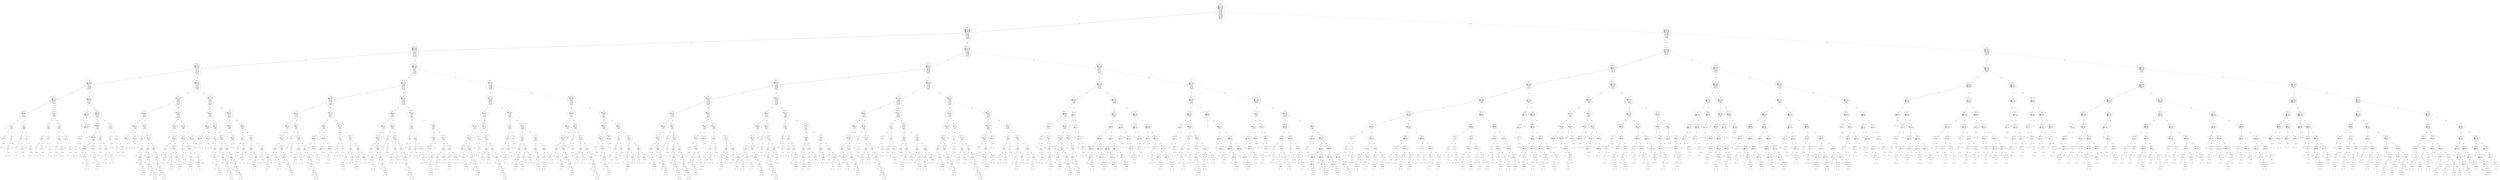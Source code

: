 digraph {
0 [label="x <= 6.5
--------------

picked0 <= 0.5 : 722
picked1 <= 0.5 : 700
picked2 <= 0.5 : 589
picked3 <= 0.5 : 703
picked4 <= 0.5 : 597
picked5 <= 0.5 : 1161
picked6 <= 0.5 : 836
x <= 0.5 : 1017
x <= 1.5 : 1014
x <= 2.5 : 943
x <= 3.5 : 811
x <= 4.5 : 695
x <= 5.5 : 636
x <= 6.5 : 527
x <= 7.5 : 551
x <= 8.5 : 670
x <= 9.5 : 785
x <= 10.5 : 867
x <= 11.5 : 935
x <= 12.5 : 1053
x <= 13.5 : 1099
y <= 0.5 : 1105
y <= 1.5 : 1049
y <= 2.5 : 871
y <= 3.5 : 750
y <= 4.5 : 723
y <= 5.5 : 895"];
1 [label="picked2 <= 0.5
--------------

picked0 <= 0.5 : 323
picked1 <= 0.5 : 301
picked2 <= 0.5 : 269
picked3 <= 0.5 : 305
picked4 <= 0.5 : 287
picked5 <= 0.5 : 515
picked6 <= 0.5 : 354
x <= 0.5 : 371
x <= 1.5 : 368
x <= 2.5 : 297
x <= 3.5 : 352
x <= 4.5 : 468
x <= 5.5 : 495
y <= 0.5 : 459
y <= 1.5 : 403
y <= 2.5 : 347
y <= 3.5 : 304
y <= 4.5 : 334
y <= 5.5 : 464"];
2 [label="picked1 <= 0.5
--------------

picked0 <= 0.5 : 151
picked1 <= 0.5 : 138
picked3 <= 0.5 : 139
picked4 <= 0.5 : 145
picked5 <= 0.5 : 246
picked6 <= 0.5 : 162
x <= 0.5 : 174
x <= 1.5 : 174
x <= 2.5 : 141
x <= 3.5 : 171
x <= 4.5 : 229
x <= 5.5 : 240
y <= 0.5 : 220
y <= 1.5 : 192
y <= 2.5 : 168
y <= 3.5 : 146
y <= 4.5 : 163
y <= 5.5 : 230"];
3 [label="picked0 <= 0.5
--------------

picked0 <= 0.5 : 63
picked3 <= 0.5 : 68
picked4 <= 0.5 : 76
picked5 <= 0.5 : 108
picked6 <= 0.5 : 71
x <= 0.5 : 76
x <= 1.5 : 76
x <= 2.5 : 63
x <= 3.5 : 76
x <= 4.5 : 102
x <= 5.5 : 107
y <= 0.5 : 98
y <= 1.5 : 86
y <= 2.5 : 77
y <= 3.5 : 67
y <= 4.5 : 71
y <= 5.5 : 102"];
4 [label="y <= 4.5
--------------

picked3 <= 0.5 : 26
picked4 <= 0.5 : 34
picked5 <= 0.5 : 45
picked6 <= 0.5 : 38
x <= 0.5 : 37
x <= 1.5 : 37
x <= 2.5 : 30
x <= 3.5 : 25
x <= 4.5 : 39
x <= 5.5 : 44
y <= 2.5 : 38
y <= 3.5 : 34
y <= 4.5 : 24
y <= 5.5 : 35"];
5 [label="picked3 <= 0.5
--------------

picked3 <= 0.5 : 12
picked4 <= 0.5 : 18
picked5 <= 0.5 : 23
picked6 <= 0.5 : 18
x <= 1.0 : 19
x <= 2.5 : 15
x <= 3.5 : 13
x <= 4.5 : 20
x <= 5.5 : 21
y <= 2.5 : 16
y <= 3.5 : 13"];
6 [label="picked6 <= 0.5
--------------

picked5 <= 0.5 : 11
picked6 <= 0.5 : 6
x <= 1.0 : 9
x <= 2.5 : 7
x <= 3.5 : 7
x <= 4.5 : 10
x <= 5.5 : 11
y <= 2.5 : 8
y <= 3.5 : 7"];
7 [label="x <= 2.5
--------------

picked5 <= 0.5 : 4
x <= 1.0 : 3
x <= 2.5 : 2
x <= 3.5 : 4
y <= 2.5 : 4
y <= 3.5 : 3"];
8 [label="x <= 1.0
--------------

picked5 <= 0.5 : 1
x <= 1.0 : 0"];
9 [label="u"];
8 -> 9 [label="True"];
10 [label="r"];
8 -> 10 [style="dashed", label="False"];
7 -> 8 [label="True"];
11 [label="x <= 3.5
--------------

x <= 3.5 : 1
y <= 2.5 : 1
y <= 3.5 : 1"];
12 [label="y <= 2.5
--------------

y <= 2.5 : 0
y <= 3.5 : 1"];
13 [label="r"];
12 -> 13 [label="True"];
14 [label="d"];
12 -> 14 [style="dashed", label="False"];
11 -> 12 [label="True"];
15 [label="l"];
11 -> 15 [style="dashed", label="False"];
7 -> 11 [style="dashed", label="False"];
6 -> 7 [label="True"];
16 [label="x <= 3.5
--------------

x <= 1.0 : 5
x <= 2.5 : 4
x <= 3.5 : 3
x <= 4.5 : 5
x <= 5.5 : 5
y <= 2.5 : 4
y <= 3.5 : 3"];
17 [label="x <= 2.5
--------------

x <= 1.0 : 2
x <= 2.5 : 1
y <= 2.5 : 2
y <= 3.5 : 2"];
18 [label="x <= 1.0
--------------

x <= 1.0 : 0"];
19 [label="u"];
18 -> 19 [label="True"];
20 [label="r"];
18 -> 20 [style="dashed", label="False"];
17 -> 18 [label="True"];
21 [label="y <= 2.5
--------------

y <= 2.5 : 0
y <= 3.5 : 1"];
22 [label="r"];
21 -> 22 [label="True"];
23 [label="d"];
21 -> 23 [style="dashed", label="False"];
17 -> 21 [style="dashed", label="False"];
16 -> 17 [label="True"];
24 [label="x <= 4.5
--------------

x <= 4.5 : 1
x <= 5.5 : 1
y <= 3.0 : 1"];
25 [label="l"];
24 -> 25 [label="True"];
26 [label="y <= 3.0
--------------

x <= 5.5 : 1
y <= 3.0 : 0"];
27 [label="l"];
26 -> 27 [label="True"];
28 [label="r"];
26 -> 28 [style="dashed", label="False"];
24 -> 26 [style="dashed", label="False"];
16 -> 24 [style="dashed", label="False"];
6 -> 16 [style="dashed", label="False"];
5 -> 6 [label="True"];
29 [label="picked4 <= 0.5
--------------

picked4 <= 0.5 : 6
x <= 1.0 : 10
x <= 2.5 : 8
x <= 3.5 : 6
x <= 4.5 : 10
x <= 5.5 : 10
y <= 2.5 : 8
y <= 3.5 : 6"];
30 [label="x <= 3.5
--------------

x <= 1.0 : 5
x <= 2.5 : 4
x <= 3.5 : 3
x <= 4.5 : 5
x <= 5.5 : 5
y <= 2.5 : 4
y <= 3.5 : 3"];
31 [label="x <= 2.5
--------------

x <= 1.0 : 2
x <= 2.5 : 1
y <= 2.5 : 2
y <= 3.5 : 2"];
32 [label="x <= 1.0
--------------

x <= 1.0 : 0"];
33 [label="u"];
32 -> 33 [label="True"];
34 [label="r"];
32 -> 34 [style="dashed", label="False"];
31 -> 32 [label="True"];
35 [label="y <= 2.5
--------------

y <= 2.5 : 0
y <= 3.5 : 1"];
36 [label="r"];
35 -> 36 [label="True"];
37 [label="d"];
35 -> 37 [style="dashed", label="False"];
31 -> 35 [style="dashed", label="False"];
30 -> 31 [label="True"];
38 [label="x <= 4.5
--------------

x <= 4.5 : 1
x <= 5.5 : 1
y <= 3.0 : 1"];
39 [label="l"];
38 -> 39 [label="True"];
40 [label="y <= 3.0
--------------

x <= 5.5 : 1
y <= 3.0 : 0"];
41 [label="l"];
40 -> 41 [label="True"];
42 [label="r"];
40 -> 42 [style="dashed", label="False"];
38 -> 40 [style="dashed", label="False"];
30 -> 38 [style="dashed", label="False"];
29 -> 30 [label="True"];
43 [label="x <= 3.5
--------------

x <= 1.0 : 5
x <= 2.5 : 4
x <= 3.5 : 3
x <= 4.5 : 5
x <= 5.5 : 5
y <= 2.5 : 4
y <= 3.5 : 3"];
44 [label="x <= 2.5
--------------

x <= 1.0 : 2
x <= 2.5 : 1
y <= 2.5 : 2
y <= 3.5 : 2"];
45 [label="x <= 1.0
--------------

x <= 1.0 : 0"];
46 [label="u"];
45 -> 46 [label="True"];
47 [label="r"];
45 -> 47 [style="dashed", label="False"];
44 -> 45 [label="True"];
48 [label="y <= 2.5
--------------

y <= 2.5 : 0
y <= 3.5 : 1"];
49 [label="r"];
48 -> 49 [label="True"];
50 [label="d"];
48 -> 50 [style="dashed", label="False"];
44 -> 48 [style="dashed", label="False"];
43 -> 44 [label="True"];
51 [label="x <= 4.5
--------------

x <= 4.5 : 1
x <= 5.5 : 1
y <= 3.0 : 1"];
52 [label="l"];
51 -> 52 [label="True"];
53 [label="y <= 3.0
--------------

x <= 5.5 : 1
y <= 3.0 : 0"];
54 [label="l"];
53 -> 54 [label="True"];
55 [label="r"];
53 -> 55 [style="dashed", label="False"];
51 -> 53 [style="dashed", label="False"];
43 -> 51 [style="dashed", label="False"];
29 -> 43 [style="dashed", label="False"];
5 -> 29 [style="dashed", label="False"];
4 -> 5 [label="True"];
56 [label="y <= 5.5
--------------

picked3 <= 0.5 : 12
picked4 <= 0.5 : 15
picked5 <= 0.5 : 20
picked6 <= 0.5 : 17
x <= 0.5 : 16
x <= 1.5 : 16
x <= 2.5 : 12
x <= 3.5 : 12
x <= 4.5 : 19
x <= 5.5 : 21
y <= 5.5 : 8"];
57 [label="x <= 1.0
--------------

picked3 <= 0.5 : 3
picked4 <= 0.5 : 5
picked5 <= 0.5 : 5
picked6 <= 0.5 : 3
x <= 1.0 : 1
x <= 3.0 : 4"];
58 [label="u"];
57 -> 58 [label="True"];
59 [label="picked3 <= 0.5
--------------

picked3 <= 0.5 : 1
picked4 <= 0.5 : 1
picked6 <= 0.5 : 1
x <= 3.0 : 1"];
60 [label="picked6 <= 0.5
--------------

picked6 <= 0.5 : 1
x <= 3.0 : 1"];
61 [label="x <= 3.0
--------------

x <= 3.0 : 0"];
62 [label="d"];
61 -> 62 [label="True"];
63 [label="u"];
61 -> 63 [style="dashed", label="False"];
60 -> 61 [label="True"];
64 [label="d"];
60 -> 64 [style="dashed", label="False"];
59 -> 60 [label="True"];
65 [label="d"];
59 -> 65 [style="dashed", label="False"];
57 -> 59 [style="dashed", label="False"];
56 -> 57 [label="True"];
66 [label="picked4 <= 0.5
--------------

picked3 <= 0.5 : 6
picked4 <= 0.5 : 5
picked5 <= 0.5 : 8
picked6 <= 0.5 : 8
x <= 0.5 : 8
x <= 1.5 : 8
x <= 2.5 : 5
x <= 3.5 : 5
x <= 4.5 : 6
x <= 5.5 : 8"];
67 [label="picked3 <= 0.5
--------------

picked3 <= 0.5 : 3
picked5 <= 0.5 : 5
picked6 <= 0.5 : 5
x <= 0.5 : 5
x <= 1.5 : 5
x <= 2.5 : 3
x <= 3.5 : 3
x <= 4.5 : 4
x <= 5.5 : 5"];
68 [label="x <= 2.5
--------------

picked5 <= 0.5 : 2
picked6 <= 0.5 : 2
x <= 0.5 : 2
x <= 1.5 : 2
x <= 2.5 : 1
x <= 3.5 : 1
x <= 4.5 : 2
x <= 5.5 : 2"];
69 [label="picked5 <= 0.5
--------------

picked5 <= 0.5 : 1
picked6 <= 0.5 : 1
x <= 0.5 : 1
x <= 1.5 : 1"];
70 [label="r"];
69 -> 70 [label="True"];
71 [label="picked6 <= 0.5
--------------

picked6 <= 0.5 : 1
x <= 0.5 : 1
x <= 1.5 : 1"];
72 [label="r"];
71 -> 72 [label="True"];
73 [label="x <= 1.5
--------------

x <= 0.5 : 1
x <= 1.5 : 0"];
74 [label="r"];
73 -> 74 [label="True"];
75 [label="d"];
73 -> 75 [style="dashed", label="False"];
71 -> 73 [style="dashed", label="False"];
69 -> 71 [style="dashed", label="False"];
68 -> 69 [label="True"];
76 [label="picked6 <= 0.5
--------------

picked6 <= 0.5 : 1
x <= 3.5 : 1
x <= 4.5 : 1
x <= 5.5 : 1"];
77 [label="r"];
76 -> 77 [label="True"];
78 [label="x <= 3.5
--------------

x <= 3.5 : 1
x <= 4.5 : 1
x <= 5.5 : 1"];
79 [label="r"];
78 -> 79 [label="True"];
80 [label="x <= 4.5
--------------

x <= 4.5 : 0
x <= 5.5 : 1"];
81 [label="d"];
80 -> 81 [label="True"];
82 [label="r"];
80 -> 82 [style="dashed", label="False"];
78 -> 80 [style="dashed", label="False"];
76 -> 78 [style="dashed", label="False"];
68 -> 76 [style="dashed", label="False"];
67 -> 68 [label="True"];
83 [label="x <= 2.5
--------------

x <= 0.5 : 3
x <= 1.5 : 3
x <= 2.5 : 2
x <= 3.5 : 2
x <= 4.5 : 2
x <= 5.5 : 3"];
84 [label="x <= 1.5
--------------

x <= 0.5 : 1
x <= 1.5 : 0"];
85 [label="r"];
84 -> 85 [label="True"];
86 [label="d"];
84 -> 86 [style="dashed", label="False"];
83 -> 84 [label="True"];
87 [label="x <= 4.5
--------------

x <= 3.5 : 2
x <= 4.5 : 1
x <= 5.5 : 2"];
88 [label="x <= 3.5
--------------

x <= 3.5 : 0"];
89 [label="r"];
88 -> 89 [label="True"];
90 [label="d"];
88 -> 90 [style="dashed", label="False"];
87 -> 88 [label="True"];
91 [label="x <= 5.5
--------------

x <= 5.5 : 0"];
92 [label="l"];
91 -> 92 [label="True"];
93 [label="r"];
91 -> 93 [style="dashed", label="False"];
87 -> 91 [style="dashed", label="False"];
83 -> 87 [style="dashed", label="False"];
67 -> 83 [style="dashed", label="False"];
66 -> 67 [label="True"];
94 [label="x <= 2.5
--------------

x <= 0.5 : 3
x <= 1.5 : 3
x <= 2.5 : 2
x <= 3.5 : 2
x <= 4.5 : 2
x <= 5.5 : 3"];
95 [label="x <= 1.5
--------------

x <= 0.5 : 1
x <= 1.5 : 0"];
96 [label="r"];
95 -> 96 [label="True"];
97 [label="d"];
95 -> 97 [style="dashed", label="False"];
94 -> 95 [label="True"];
98 [label="x <= 4.5
--------------

x <= 3.5 : 2
x <= 4.5 : 1
x <= 5.5 : 2"];
99 [label="x <= 3.5
--------------

x <= 3.5 : 0"];
100 [label="r"];
99 -> 100 [label="True"];
101 [label="d"];
99 -> 101 [style="dashed", label="False"];
98 -> 99 [label="True"];
102 [label="x <= 5.5
--------------

x <= 5.5 : 0"];
103 [label="l"];
102 -> 103 [label="True"];
104 [label="r"];
102 -> 104 [style="dashed", label="False"];
98 -> 102 [style="dashed", label="False"];
94 -> 98 [style="dashed", label="False"];
66 -> 94 [style="dashed", label="False"];
56 -> 66 [style="dashed", label="False"];
4 -> 56 [style="dashed", label="False"];
3 -> 4 [label="True"];
105 [label="picked6 <= 0.5
--------------

picked3 <= 0.5 : 42
picked4 <= 0.5 : 42
picked6 <= 0.5 : 33
x <= 0.5 : 39
x <= 1.5 : 39
x <= 2.5 : 33
x <= 3.5 : 51
x <= 4.5 : 63
x <= 5.5 : 63
y <= 0.5 : 51
y <= 1.5 : 39
y <= 2.5 : 39
y <= 3.5 : 33
y <= 4.5 : 45
y <= 5.5 : 63"];
106 [label="x <= 2.5
--------------

picked3 <= 0.5 : 20
picked4 <= 0.5 : 20
x <= 0.5 : 18
x <= 1.5 : 18
x <= 2.5 : 15
x <= 3.5 : 24
x <= 4.5 : 30
x <= 5.5 : 30
y <= 0.5 : 24
y <= 1.5 : 18
y <= 2.5 : 18
y <= 3.5 : 15
y <= 4.5 : 21
y <= 5.5 : 30"];
107 [label="x <= 0.5
--------------

picked3 <= 0.5 : 10
picked4 <= 0.5 : 10
x <= 0.5 : 6
x <= 1.5 : 12
y <= 0.5 : 12
y <= 1.5 : 9
y <= 3.0 : 9
y <= 4.5 : 9
y <= 5.5 : 15"];
108 [label="y <= 3.0
--------------

picked3 <= 0.5 : 4
picked4 <= 0.5 : 4
y <= 0.5 : 6
y <= 1.5 : 6
y <= 3.0 : 3
y <= 4.5 : 3
y <= 5.5 : 3"];
109 [label="y <= 1.5
--------------

picked3 <= 0.5 : 2
picked4 <= 0.5 : 2
y <= 0.5 : 3
y <= 1.5 : 0"];
110 [label="u"];
109 -> 110 [label="True"];
111 [label="r"];
109 -> 111 [style="dashed", label="False"];
108 -> 109 [label="True"];
112 [label="y <= 5.5
--------------

picked3 <= 0.5 : 2
picked4 <= 0.5 : 2
y <= 4.5 : 3
y <= 5.5 : 0"];
113 [label="u"];
112 -> 113 [label="True"];
114 [label="r"];
112 -> 114 [style="dashed", label="False"];
108 -> 112 [style="dashed", label="False"];
107 -> 108 [label="True"];
115 [label="picked3 <= 0.5
--------------

picked3 <= 0.5 : 2
picked4 <= 0.5 : 2
x <= 1.5 : 3
y <= 1.0 : 3
y <= 3.0 : 3
y <= 4.5 : 3
y <= 5.5 : 3"];
116 [label="x <= 1.5
--------------

x <= 1.5 : 1
y <= 1.0 : 1
y <= 3.0 : 1
y <= 4.5 : 1
y <= 5.5 : 1"];
117 [label="r"];
116 -> 117 [label="True"];
118 [label="y <= 1.0
--------------

y <= 1.0 : 1
y <= 3.0 : 1
y <= 4.5 : 1
y <= 5.5 : 1"];
119 [label="r"];
118 -> 119 [label="True"];
120 [label="y <= 3.0
--------------

y <= 3.0 : 1
y <= 4.5 : 1
y <= 5.5 : 1"];
121 [label="r"];
120 -> 121 [label="True"];
122 [label="y <= 4.5
--------------

y <= 4.5 : 1
y <= 5.5 : 1"];
123 [label="r"];
122 -> 123 [label="True"];
124 [label="y <= 5.5
--------------

y <= 5.5 : 0"];
125 [label="u"];
124 -> 125 [label="True"];
126 [label="r"];
124 -> 126 [style="dashed", label="False"];
122 -> 124 [style="dashed", label="False"];
120 -> 122 [style="dashed", label="False"];
118 -> 120 [style="dashed", label="False"];
116 -> 118 [style="dashed", label="False"];
115 -> 116 [label="True"];
127 [label="picked4 <= 0.5
--------------

picked4 <= 0.5 : 1
x <= 1.5 : 2
y <= 1.0 : 2
y <= 3.0 : 2
y <= 4.5 : 2
y <= 5.5 : 2"];
128 [label="x <= 1.5
--------------

x <= 1.5 : 1
y <= 1.0 : 1
y <= 3.0 : 1
y <= 4.5 : 1
y <= 5.5 : 1"];
129 [label="r"];
128 -> 129 [label="True"];
130 [label="y <= 1.0
--------------

y <= 1.0 : 1
y <= 3.0 : 1
y <= 4.5 : 1
y <= 5.5 : 1"];
131 [label="r"];
130 -> 131 [label="True"];
132 [label="y <= 3.0
--------------

y <= 3.0 : 1
y <= 4.5 : 1
y <= 5.5 : 1"];
133 [label="r"];
132 -> 133 [label="True"];
134 [label="y <= 4.5
--------------

y <= 4.5 : 1
y <= 5.5 : 1"];
135 [label="r"];
134 -> 135 [label="True"];
136 [label="y <= 5.5
--------------

y <= 5.5 : 0"];
137 [label="u"];
136 -> 137 [label="True"];
138 [label="r"];
136 -> 138 [style="dashed", label="False"];
134 -> 136 [style="dashed", label="False"];
132 -> 134 [style="dashed", label="False"];
130 -> 132 [style="dashed", label="False"];
128 -> 130 [style="dashed", label="False"];
127 -> 128 [label="True"];
139 [label="x <= 1.5
--------------

x <= 1.5 : 1
y <= 1.0 : 1
y <= 3.0 : 1
y <= 4.5 : 1
y <= 5.5 : 1"];
140 [label="r"];
139 -> 140 [label="True"];
141 [label="y <= 1.0
--------------

y <= 1.0 : 1
y <= 3.0 : 1
y <= 4.5 : 1
y <= 5.5 : 1"];
142 [label="r"];
141 -> 142 [label="True"];
143 [label="y <= 3.0
--------------

y <= 3.0 : 1
y <= 4.5 : 1
y <= 5.5 : 1"];
144 [label="r"];
143 -> 144 [label="True"];
145 [label="y <= 4.5
--------------

y <= 4.5 : 1
y <= 5.5 : 1"];
146 [label="r"];
145 -> 146 [label="True"];
147 [label="y <= 5.5
--------------

y <= 5.5 : 0"];
148 [label="u"];
147 -> 148 [label="True"];
149 [label="r"];
147 -> 149 [style="dashed", label="False"];
145 -> 147 [style="dashed", label="False"];
143 -> 145 [style="dashed", label="False"];
141 -> 143 [style="dashed", label="False"];
139 -> 141 [style="dashed", label="False"];
127 -> 139 [style="dashed", label="False"];
115 -> 127 [style="dashed", label="False"];
107 -> 115 [style="dashed", label="False"];
106 -> 107 [label="True"];
150 [label="x <= 3.5
--------------

picked3 <= 0.5 : 10
picked4 <= 0.5 : 10
x <= 3.5 : 9
x <= 4.5 : 15
x <= 5.5 : 15
y <= 0.5 : 12
y <= 1.5 : 9
y <= 2.5 : 9
y <= 3.5 : 9
y <= 4.5 : 12
y <= 5.5 : 15"];
151 [label="y <= 1.5
--------------

picked3 <= 0.5 : 6
picked4 <= 0.5 : 6
y <= 0.5 : 6
y <= 1.5 : 3
y <= 2.5 : 3
y <= 3.5 : 3
y <= 5.0 : 6"];
152 [label="u"];
151 -> 152 [label="True"];
153 [label="picked3 <= 0.5
--------------

picked3 <= 0.5 : 2
picked4 <= 0.5 : 2
y <= 2.5 : 3
y <= 3.5 : 3
y <= 5.0 : 3"];
154 [label="y <= 2.5
--------------

y <= 2.5 : 1
y <= 3.5 : 1
y <= 5.0 : 1"];
155 [label="r"];
154 -> 155 [label="True"];
156 [label="y <= 3.5
--------------

y <= 3.5 : 0
y <= 5.0 : 1"];
157 [label="u"];
156 -> 157 [label="True"];
158 [label="r"];
156 -> 158 [style="dashed", label="False"];
154 -> 156 [style="dashed", label="False"];
153 -> 154 [label="True"];
159 [label="picked4 <= 0.5
--------------

picked4 <= 0.5 : 1
y <= 2.5 : 2
y <= 3.5 : 2
y <= 5.0 : 2"];
160 [label="y <= 2.5
--------------

y <= 2.5 : 1
y <= 3.5 : 1
y <= 5.0 : 1"];
161 [label="r"];
160 -> 161 [label="True"];
162 [label="y <= 3.5
--------------

y <= 3.5 : 0
y <= 5.0 : 1"];
163 [label="u"];
162 -> 163 [label="True"];
164 [label="r"];
162 -> 164 [style="dashed", label="False"];
160 -> 162 [style="dashed", label="False"];
159 -> 160 [label="True"];
165 [label="y <= 2.5
--------------

y <= 2.5 : 1
y <= 3.5 : 1
y <= 5.0 : 1"];
166 [label="r"];
165 -> 166 [label="True"];
167 [label="y <= 3.5
--------------

y <= 3.5 : 0
y <= 5.0 : 1"];
168 [label="u"];
167 -> 168 [label="True"];
169 [label="r"];
167 -> 169 [style="dashed", label="False"];
165 -> 167 [style="dashed", label="False"];
159 -> 165 [style="dashed", label="False"];
153 -> 159 [style="dashed", label="False"];
151 -> 153 [style="dashed", label="False"];
150 -> 151 [label="True"];
170 [label="y <= 4.5
--------------

picked3 <= 0.5 : 4
picked4 <= 0.5 : 4
x <= 4.5 : 6
x <= 5.5 : 6
y <= 3.0 : 6
y <= 4.5 : 3
y <= 5.5 : 6"];
171 [label="picked3 <= 0.5
--------------

picked3 <= 0.5 : 2
picked4 <= 0.5 : 2
x <= 4.5 : 3
x <= 5.5 : 3
y <= 3.0 : 3"];
172 [label="x <= 4.5
--------------

x <= 4.5 : 1
x <= 5.5 : 1
y <= 3.0 : 1"];
173 [label="y <= 3.0
--------------

y <= 3.0 : 0"];
174 [label="r"];
173 -> 174 [label="True"];
175 [label="u"];
173 -> 175 [style="dashed", label="False"];
172 -> 173 [label="True"];
176 [label="r"];
172 -> 176 [style="dashed", label="False"];
171 -> 172 [label="True"];
177 [label="picked4 <= 0.5
--------------

picked4 <= 0.5 : 1
x <= 4.5 : 2
x <= 5.5 : 2
y <= 3.0 : 2"];
178 [label="x <= 4.5
--------------

x <= 4.5 : 1
x <= 5.5 : 1
y <= 3.0 : 1"];
179 [label="y <= 3.0
--------------

y <= 3.0 : 0"];
180 [label="r"];
179 -> 180 [label="True"];
181 [label="u"];
179 -> 181 [style="dashed", label="False"];
178 -> 179 [label="True"];
182 [label="r"];
178 -> 182 [style="dashed", label="False"];
177 -> 178 [label="True"];
183 [label="x <= 4.5
--------------

x <= 4.5 : 1
x <= 5.5 : 1
y <= 3.0 : 1"];
184 [label="y <= 3.0
--------------

y <= 3.0 : 0"];
185 [label="r"];
184 -> 185 [label="True"];
186 [label="u"];
184 -> 186 [style="dashed", label="False"];
183 -> 184 [label="True"];
187 [label="r"];
183 -> 187 [style="dashed", label="False"];
177 -> 183 [style="dashed", label="False"];
171 -> 177 [style="dashed", label="False"];
170 -> 171 [label="True"];
188 [label="y <= 5.5
--------------

picked3 <= 0.5 : 2
picked4 <= 0.5 : 2
x <= 4.5 : 3
x <= 5.5 : 3
y <= 5.5 : 0"];
189 [label="u"];
188 -> 189 [label="True"];
190 [label="r"];
188 -> 190 [style="dashed", label="False"];
170 -> 188 [style="dashed", label="False"];
150 -> 170 [style="dashed", label="False"];
106 -> 150 [style="dashed", label="False"];
105 -> 106 [label="True"];
191 [label="x <= 2.5
--------------

picked3 <= 0.5 : 22
picked4 <= 0.5 : 22
x <= 0.5 : 21
x <= 1.5 : 21
x <= 2.5 : 18
x <= 3.5 : 27
x <= 4.5 : 33
x <= 5.5 : 33
y <= 0.5 : 27
y <= 1.5 : 21
y <= 2.5 : 21
y <= 3.5 : 18
y <= 4.5 : 24
y <= 5.5 : 33"];
192 [label="x <= 0.5
--------------

picked3 <= 0.5 : 10
picked4 <= 0.5 : 10
x <= 0.5 : 6
x <= 1.5 : 12
y <= 0.5 : 12
y <= 1.5 : 9
y <= 3.0 : 9
y <= 4.5 : 9
y <= 5.5 : 15"];
193 [label="y <= 3.0
--------------

picked3 <= 0.5 : 4
picked4 <= 0.5 : 4
y <= 0.5 : 6
y <= 1.5 : 6
y <= 3.0 : 3
y <= 4.5 : 3
y <= 5.5 : 3"];
194 [label="y <= 1.5
--------------

picked3 <= 0.5 : 2
picked4 <= 0.5 : 2
y <= 0.5 : 3
y <= 1.5 : 0"];
195 [label="u"];
194 -> 195 [label="True"];
196 [label="r"];
194 -> 196 [style="dashed", label="False"];
193 -> 194 [label="True"];
197 [label="y <= 5.5
--------------

picked3 <= 0.5 : 2
picked4 <= 0.5 : 2
y <= 4.5 : 3
y <= 5.5 : 0"];
198 [label="u"];
197 -> 198 [label="True"];
199 [label="r"];
197 -> 199 [style="dashed", label="False"];
193 -> 197 [style="dashed", label="False"];
192 -> 193 [label="True"];
200 [label="picked3 <= 0.5
--------------

picked3 <= 0.5 : 2
picked4 <= 0.5 : 2
x <= 1.5 : 3
y <= 1.0 : 3
y <= 3.0 : 3
y <= 4.5 : 3
y <= 5.5 : 3"];
201 [label="x <= 1.5
--------------

x <= 1.5 : 1
y <= 1.0 : 1
y <= 3.0 : 1
y <= 4.5 : 1
y <= 5.5 : 1"];
202 [label="r"];
201 -> 202 [label="True"];
203 [label="y <= 1.0
--------------

y <= 1.0 : 1
y <= 3.0 : 1
y <= 4.5 : 1
y <= 5.5 : 1"];
204 [label="r"];
203 -> 204 [label="True"];
205 [label="y <= 3.0
--------------

y <= 3.0 : 1
y <= 4.5 : 1
y <= 5.5 : 1"];
206 [label="r"];
205 -> 206 [label="True"];
207 [label="y <= 4.5
--------------

y <= 4.5 : 1
y <= 5.5 : 1"];
208 [label="r"];
207 -> 208 [label="True"];
209 [label="y <= 5.5
--------------

y <= 5.5 : 0"];
210 [label="u"];
209 -> 210 [label="True"];
211 [label="r"];
209 -> 211 [style="dashed", label="False"];
207 -> 209 [style="dashed", label="False"];
205 -> 207 [style="dashed", label="False"];
203 -> 205 [style="dashed", label="False"];
201 -> 203 [style="dashed", label="False"];
200 -> 201 [label="True"];
212 [label="picked4 <= 0.5
--------------

picked4 <= 0.5 : 1
x <= 1.5 : 2
y <= 1.0 : 2
y <= 3.0 : 2
y <= 4.5 : 2
y <= 5.5 : 2"];
213 [label="x <= 1.5
--------------

x <= 1.5 : 1
y <= 1.0 : 1
y <= 3.0 : 1
y <= 4.5 : 1
y <= 5.5 : 1"];
214 [label="r"];
213 -> 214 [label="True"];
215 [label="y <= 1.0
--------------

y <= 1.0 : 1
y <= 3.0 : 1
y <= 4.5 : 1
y <= 5.5 : 1"];
216 [label="r"];
215 -> 216 [label="True"];
217 [label="y <= 3.0
--------------

y <= 3.0 : 1
y <= 4.5 : 1
y <= 5.5 : 1"];
218 [label="r"];
217 -> 218 [label="True"];
219 [label="y <= 4.5
--------------

y <= 4.5 : 1
y <= 5.5 : 1"];
220 [label="r"];
219 -> 220 [label="True"];
221 [label="y <= 5.5
--------------

y <= 5.5 : 0"];
222 [label="u"];
221 -> 222 [label="True"];
223 [label="r"];
221 -> 223 [style="dashed", label="False"];
219 -> 221 [style="dashed", label="False"];
217 -> 219 [style="dashed", label="False"];
215 -> 217 [style="dashed", label="False"];
213 -> 215 [style="dashed", label="False"];
212 -> 213 [label="True"];
224 [label="x <= 1.5
--------------

x <= 1.5 : 1
y <= 1.0 : 1
y <= 3.0 : 1
y <= 4.5 : 1
y <= 5.5 : 1"];
225 [label="r"];
224 -> 225 [label="True"];
226 [label="y <= 1.0
--------------

y <= 1.0 : 1
y <= 3.0 : 1
y <= 4.5 : 1
y <= 5.5 : 1"];
227 [label="r"];
226 -> 227 [label="True"];
228 [label="y <= 3.0
--------------

y <= 3.0 : 1
y <= 4.5 : 1
y <= 5.5 : 1"];
229 [label="r"];
228 -> 229 [label="True"];
230 [label="y <= 4.5
--------------

y <= 4.5 : 1
y <= 5.5 : 1"];
231 [label="r"];
230 -> 231 [label="True"];
232 [label="y <= 5.5
--------------

y <= 5.5 : 0"];
233 [label="u"];
232 -> 233 [label="True"];
234 [label="r"];
232 -> 234 [style="dashed", label="False"];
230 -> 232 [style="dashed", label="False"];
228 -> 230 [style="dashed", label="False"];
226 -> 228 [style="dashed", label="False"];
224 -> 226 [style="dashed", label="False"];
212 -> 224 [style="dashed", label="False"];
200 -> 212 [style="dashed", label="False"];
192 -> 200 [style="dashed", label="False"];
191 -> 192 [label="True"];
235 [label="y <= 3.5
--------------

picked3 <= 0.5 : 12
picked4 <= 0.5 : 12
x <= 3.5 : 12
x <= 4.5 : 18
x <= 5.5 : 18
y <= 0.5 : 15
y <= 1.5 : 12
y <= 2.5 : 12
y <= 3.5 : 9
y <= 4.5 : 15
y <= 5.5 : 18"];
236 [label="y <= 1.5
--------------

picked3 <= 0.5 : 6
picked4 <= 0.5 : 6
x <= 3.5 : 6
x <= 4.5 : 9
x <= 5.5 : 9
y <= 0.5 : 6
y <= 1.5 : 3
y <= 2.5 : 6"];
237 [label="u"];
236 -> 237 [label="True"];
238 [label="y <= 2.5
--------------

picked3 <= 0.5 : 2
picked4 <= 0.5 : 2
x <= 3.5 : 3
x <= 4.5 : 3
x <= 5.5 : 3
y <= 2.5 : 0"];
239 [label="r"];
238 -> 239 [label="True"];
240 [label="d"];
238 -> 240 [style="dashed", label="False"];
236 -> 238 [style="dashed", label="False"];
235 -> 236 [label="True"];
241 [label="picked3 <= 0.5
--------------

picked3 <= 0.5 : 6
picked4 <= 0.5 : 6
x <= 3.5 : 6
x <= 4.5 : 9
x <= 5.5 : 9
y <= 4.5 : 6
y <= 5.5 : 6"];
242 [label="x <= 3.5
--------------

x <= 3.5 : 2
x <= 4.5 : 3
x <= 5.5 : 3
y <= 4.5 : 2
y <= 5.5 : 2"];
243 [label="y <= 5.0
--------------

y <= 5.0 : 0"];
244 [label="d"];
243 -> 244 [label="True"];
245 [label="r"];
243 -> 245 [style="dashed", label="False"];
242 -> 243 [label="True"];
246 [label="x <= 4.5
--------------

x <= 4.5 : 1
x <= 5.5 : 2
y <= 4.5 : 1
y <= 5.5 : 1"];
247 [label="y <= 5.5
--------------

y <= 4.5 : 1
y <= 5.5 : 0"];
248 [label="u"];
247 -> 248 [label="True"];
249 [label="r"];
247 -> 249 [style="dashed", label="False"];
246 -> 247 [label="True"];
250 [label="r"];
246 -> 250 [style="dashed", label="False"];
242 -> 246 [style="dashed", label="False"];
241 -> 242 [label="True"];
251 [label="picked4 <= 0.5
--------------

picked4 <= 0.5 : 3
x <= 3.5 : 4
x <= 4.5 : 6
x <= 5.5 : 6
y <= 4.5 : 4
y <= 5.5 : 4"];
252 [label="x <= 3.5
--------------

x <= 3.5 : 2
x <= 4.5 : 3
x <= 5.5 : 3
y <= 4.5 : 2
y <= 5.5 : 2"];
253 [label="y <= 5.0
--------------

y <= 5.0 : 0"];
254 [label="d"];
253 -> 254 [label="True"];
255 [label="r"];
253 -> 255 [style="dashed", label="False"];
252 -> 253 [label="True"];
256 [label="x <= 4.5
--------------

x <= 4.5 : 1
x <= 5.5 : 2
y <= 4.5 : 1
y <= 5.5 : 1"];
257 [label="y <= 5.5
--------------

y <= 4.5 : 1
y <= 5.5 : 0"];
258 [label="u"];
257 -> 258 [label="True"];
259 [label="r"];
257 -> 259 [style="dashed", label="False"];
256 -> 257 [label="True"];
260 [label="r"];
256 -> 260 [style="dashed", label="False"];
252 -> 256 [style="dashed", label="False"];
251 -> 252 [label="True"];
261 [label="x <= 3.5
--------------

x <= 3.5 : 2
x <= 4.5 : 3
x <= 5.5 : 3
y <= 4.5 : 2
y <= 5.5 : 2"];
262 [label="y <= 5.0
--------------

y <= 5.0 : 0"];
263 [label="d"];
262 -> 263 [label="True"];
264 [label="r"];
262 -> 264 [style="dashed", label="False"];
261 -> 262 [label="True"];
265 [label="x <= 4.5
--------------

x <= 4.5 : 1
x <= 5.5 : 2
y <= 4.5 : 1
y <= 5.5 : 1"];
266 [label="y <= 5.5
--------------

y <= 4.5 : 1
y <= 5.5 : 0"];
267 [label="u"];
266 -> 267 [label="True"];
268 [label="r"];
266 -> 268 [style="dashed", label="False"];
265 -> 266 [label="True"];
269 [label="r"];
265 -> 269 [style="dashed", label="False"];
261 -> 265 [style="dashed", label="False"];
251 -> 261 [style="dashed", label="False"];
241 -> 251 [style="dashed", label="False"];
235 -> 241 [style="dashed", label="False"];
191 -> 235 [style="dashed", label="False"];
105 -> 191 [style="dashed", label="False"];
3 -> 105 [style="dashed", label="False"];
2 -> 3 [label="True"];
270 [label="picked4 <= 0.5
--------------

picked0 <= 0.5 : 88
picked3 <= 0.5 : 71
picked4 <= 0.5 : 69
picked6 <= 0.5 : 91
x <= 0.5 : 98
x <= 1.5 : 98
x <= 2.5 : 78
x <= 3.5 : 95
x <= 4.5 : 127
x <= 5.5 : 133
y <= 0.5 : 122
y <= 1.5 : 106
y <= 2.5 : 91
y <= 3.5 : 79
y <= 4.5 : 92
y <= 5.5 : 128"];
271 [label="picked3 <= 0.5
--------------

picked0 <= 0.5 : 44
picked3 <= 0.5 : 35
picked6 <= 0.5 : 45
x <= 0.5 : 49
x <= 1.5 : 49
x <= 2.5 : 39
x <= 3.5 : 48
x <= 4.5 : 64
x <= 5.5 : 67
y <= 0.5 : 61
y <= 1.5 : 53
y <= 2.5 : 45
y <= 3.5 : 39
y <= 4.5 : 46
y <= 5.5 : 64"];
272 [label="x <= 2.5
--------------

picked0 <= 0.5 : 22
picked6 <= 0.5 : 22
x <= 0.5 : 24
x <= 1.5 : 24
x <= 2.5 : 19
x <= 3.5 : 24
x <= 4.5 : 32
x <= 5.5 : 33
y <= 0.5 : 30
y <= 1.5 : 26
y <= 2.5 : 22
y <= 3.5 : 19
y <= 4.5 : 23
y <= 5.5 : 32"];
273 [label="x <= 0.5
--------------

picked0 <= 0.5 : 11
picked6 <= 0.5 : 9
x <= 0.5 : 5
x <= 1.5 : 10
y <= 0.5 : 13
y <= 1.5 : 11
y <= 3.0 : 11
y <= 4.5 : 8
y <= 5.5 : 13"];
274 [label="y <= 5.5
--------------

picked0 <= 0.5 : 4
picked6 <= 0.5 : 3
y <= 0.5 : 5
y <= 1.5 : 5
y <= 3.0 : 3
y <= 4.5 : 3
y <= 5.5 : 2"];
275 [label="picked6 <= 0.5
--------------

picked0 <= 0.5 : 2
picked6 <= 0.5 : 1
y <= 0.5 : 2
y <= 1.5 : 2
y <= 3.0 : 2
y <= 4.5 : 2"];
276 [label="y <= 0.5
--------------

y <= 0.5 : 1
y <= 1.5 : 1
y <= 3.0 : 1
y <= 4.5 : 1"];
277 [label="u"];
276 -> 277 [label="True"];
278 [label="y <= 1.5
--------------

y <= 1.5 : 1
y <= 3.0 : 1
y <= 4.5 : 1"];
279 [label="u"];
278 -> 279 [label="True"];
280 [label="y <= 3.0
--------------

y <= 3.0 : 0
y <= 4.5 : 1"];
281 [label="r"];
280 -> 281 [label="True"];
282 [label="u"];
280 -> 282 [style="dashed", label="False"];
278 -> 280 [style="dashed", label="False"];
276 -> 278 [style="dashed", label="False"];
275 -> 276 [label="True"];
283 [label="picked0 <= 0.5
--------------

picked0 <= 0.5 : 1
y <= 0.5 : 1
y <= 1.5 : 1
y <= 3.0 : 1
y <= 4.5 : 1"];
284 [label="u"];
283 -> 284 [label="True"];
285 [label="y <= 0.5
--------------

y <= 0.5 : 1
y <= 1.5 : 1
y <= 3.0 : 1
y <= 4.5 : 1"];
286 [label="u"];
285 -> 286 [label="True"];
287 [label="y <= 1.5
--------------

y <= 1.5 : 1
y <= 3.0 : 1
y <= 4.5 : 1"];
288 [label="u"];
287 -> 288 [label="True"];
289 [label="y <= 3.0
--------------

y <= 3.0 : 0
y <= 4.5 : 1"];
290 [label="r"];
289 -> 290 [label="True"];
291 [label="u"];
289 -> 291 [style="dashed", label="False"];
287 -> 289 [style="dashed", label="False"];
285 -> 287 [style="dashed", label="False"];
283 -> 285 [style="dashed", label="False"];
275 -> 283 [style="dashed", label="False"];
274 -> 275 [label="True"];
292 [label="r"];
274 -> 292 [style="dashed", label="False"];
273 -> 274 [label="True"];
293 [label="picked0 <= 0.5
--------------

picked0 <= 0.5 : 3
picked6 <= 0.5 : 3
x <= 1.5 : 5
y <= 1.0 : 5
y <= 3.0 : 5
y <= 4.5 : 4
y <= 5.5 : 4"];
294 [label="x <= 1.5
--------------

x <= 1.5 : 1
y <= 4.5 : 1
y <= 5.5 : 1"];
295 [label="r"];
294 -> 295 [label="True"];
296 [label="y <= 4.5
--------------

y <= 4.5 : 0
y <= 5.5 : 1"];
297 [label="r"];
296 -> 297 [label="True"];
298 [label="d"];
296 -> 298 [style="dashed", label="False"];
294 -> 296 [style="dashed", label="False"];
293 -> 294 [label="True"];
299 [label="picked6 <= 0.5
--------------

picked6 <= 0.5 : 2
x <= 1.5 : 3
y <= 1.0 : 3
y <= 3.0 : 3
y <= 4.5 : 2
y <= 5.5 : 3"];
300 [label="y <= 4.5
--------------

x <= 1.5 : 2
y <= 1.0 : 2
y <= 3.0 : 2
y <= 4.5 : 1
y <= 5.5 : 2"];
301 [label="y <= 3.0
--------------

x <= 1.5 : 1
y <= 1.0 : 1
y <= 3.0 : 0"];
302 [label="r"];
301 -> 302 [label="True"];
303 [label="u"];
301 -> 303 [style="dashed", label="False"];
300 -> 301 [label="True"];
304 [label="y <= 5.5
--------------

x <= 1.5 : 1
y <= 5.5 : 0"];
305 [label="u"];
304 -> 305 [label="True"];
306 [label="r"];
304 -> 306 [style="dashed", label="False"];
300 -> 304 [style="dashed", label="False"];
299 -> 300 [label="True"];
307 [label="x <= 1.5
--------------

x <= 1.5 : 1
y <= 1.0 : 1
y <= 3.0 : 1
y <= 4.5 : 1
y <= 5.5 : 1"];
308 [label="r"];
307 -> 308 [label="True"];
309 [label="y <= 1.0
--------------

y <= 1.0 : 1
y <= 3.0 : 1
y <= 4.5 : 1
y <= 5.5 : 1"];
310 [label="r"];
309 -> 310 [label="True"];
311 [label="y <= 3.0
--------------

y <= 3.0 : 1
y <= 4.5 : 1
y <= 5.5 : 1"];
312 [label="r"];
311 -> 312 [label="True"];
313 [label="y <= 4.5
--------------

y <= 4.5 : 1
y <= 5.5 : 1"];
314 [label="r"];
313 -> 314 [label="True"];
315 [label="y <= 5.5
--------------

y <= 5.5 : 0"];
316 [label="u"];
315 -> 316 [label="True"];
317 [label="r"];
315 -> 317 [style="dashed", label="False"];
313 -> 315 [style="dashed", label="False"];
311 -> 313 [style="dashed", label="False"];
309 -> 311 [style="dashed", label="False"];
307 -> 309 [style="dashed", label="False"];
299 -> 307 [style="dashed", label="False"];
293 -> 299 [style="dashed", label="False"];
273 -> 293 [style="dashed", label="False"];
272 -> 273 [label="True"];
318 [label="x <= 3.5
--------------

picked0 <= 0.5 : 11
picked6 <= 0.5 : 13
x <= 3.5 : 10
x <= 4.5 : 17
x <= 5.5 : 18
y <= 0.5 : 17
y <= 1.5 : 15
y <= 2.5 : 11
y <= 3.5 : 11
y <= 4.5 : 15
y <= 5.5 : 18"];
319 [label="y <= 2.5
--------------

picked0 <= 0.5 : 6
picked6 <= 0.5 : 5
y <= 0.5 : 7
y <= 1.5 : 5
y <= 2.5 : 4
y <= 3.5 : 4
y <= 5.0 : 7"];
320 [label="picked0 <= 0.5
--------------

picked0 <= 0.5 : 1
picked6 <= 0.5 : 2
y <= 0.5 : 2
y <= 1.5 : 1"];
321 [label="r"];
320 -> 321 [label="True"];
322 [label="picked6 <= 0.5
--------------

picked6 <= 0.5 : 1
y <= 0.5 : 1
y <= 1.5 : 1"];
323 [label="u"];
322 -> 323 [label="True"];
324 [label="y <= 1.5
--------------

y <= 0.5 : 1
y <= 1.5 : 0"];
325 [label="u"];
324 -> 325 [label="True"];
326 [label="r"];
324 -> 326 [style="dashed", label="False"];
322 -> 324 [style="dashed", label="False"];
320 -> 322 [style="dashed", label="False"];
319 -> 320 [label="True"];
327 [label="y <= 3.5
--------------

picked0 <= 0.5 : 2
picked6 <= 0.5 : 3
y <= 3.5 : 1
y <= 5.0 : 3"];
328 [label="picked6 <= 0.5
--------------

picked0 <= 0.5 : 1
picked6 <= 0.5 : 0"];
329 [label="u"];
328 -> 329 [label="True"];
330 [label="d"];
328 -> 330 [style="dashed", label="False"];
327 -> 328 [label="True"];
331 [label="picked0 <= 0.5
--------------

picked0 <= 0.5 : 1
picked6 <= 0.5 : 1
y <= 5.0 : 1"];
332 [label="y <= 5.0
--------------

y <= 5.0 : 0"];
333 [label="d"];
332 -> 333 [label="True"];
334 [label="r"];
332 -> 334 [style="dashed", label="False"];
331 -> 332 [label="True"];
335 [label="r"];
331 -> 335 [style="dashed", label="False"];
327 -> 331 [style="dashed", label="False"];
319 -> 327 [style="dashed", label="False"];
318 -> 319 [label="True"];
336 [label="picked0 <= 0.5
--------------

picked0 <= 0.5 : 5
picked6 <= 0.5 : 8
x <= 4.5 : 8
x <= 5.5 : 9
y <= 3.0 : 7
y <= 4.5 : 6
y <= 5.5 : 9"];
337 [label="x <= 4.5
--------------

x <= 4.5 : 2
x <= 5.5 : 3
y <= 3.0 : 3
y <= 4.5 : 2
y <= 5.5 : 2"];
338 [label="y <= 4.5
--------------

y <= 3.0 : 1
y <= 4.5 : 0
y <= 5.5 : 1"];
339 [label="l"];
338 -> 339 [label="True"];
340 [label="d"];
338 -> 340 [style="dashed", label="False"];
337 -> 338 [label="True"];
341 [label="y <= 3.0
--------------

x <= 5.5 : 1
y <= 3.0 : 0
y <= 5.0 : 1"];
342 [label="l"];
341 -> 342 [label="True"];
343 [label="r"];
341 -> 343 [style="dashed", label="False"];
337 -> 341 [style="dashed", label="False"];
336 -> 337 [label="True"];
344 [label="picked6 <= 0.5
--------------

picked6 <= 0.5 : 2
x <= 4.5 : 4
x <= 5.5 : 4
y <= 3.0 : 4
y <= 4.5 : 2
y <= 5.5 : 4"];
345 [label="y <= 4.5
--------------

x <= 4.5 : 2
x <= 5.5 : 2
y <= 3.0 : 2
y <= 4.5 : 1
y <= 5.5 : 2"];
346 [label="x <= 4.5
--------------

x <= 4.5 : 1
x <= 5.5 : 1
y <= 3.0 : 1"];
347 [label="y <= 3.0
--------------

y <= 3.0 : 0"];
348 [label="r"];
347 -> 348 [label="True"];
349 [label="u"];
347 -> 349 [style="dashed", label="False"];
346 -> 347 [label="True"];
350 [label="r"];
346 -> 350 [style="dashed", label="False"];
345 -> 346 [label="True"];
351 [label="y <= 5.5
--------------

x <= 4.5 : 1
x <= 5.5 : 1
y <= 5.5 : 0"];
352 [label="u"];
351 -> 352 [label="True"];
353 [label="r"];
351 -> 353 [style="dashed", label="False"];
345 -> 351 [style="dashed", label="False"];
344 -> 345 [label="True"];
354 [label="y <= 4.5
--------------

x <= 4.5 : 2
x <= 5.5 : 2
y <= 3.0 : 2
y <= 4.5 : 1
y <= 5.5 : 2"];
355 [label="x <= 4.5
--------------

x <= 4.5 : 1
x <= 5.5 : 1
y <= 3.0 : 1"];
356 [label="y <= 3.0
--------------

y <= 3.0 : 0"];
357 [label="r"];
356 -> 357 [label="True"];
358 [label="u"];
356 -> 358 [style="dashed", label="False"];
355 -> 356 [label="True"];
359 [label="r"];
355 -> 359 [style="dashed", label="False"];
354 -> 355 [label="True"];
360 [label="y <= 5.5
--------------

x <= 4.5 : 1
x <= 5.5 : 1
y <= 5.5 : 0"];
361 [label="u"];
360 -> 361 [label="True"];
362 [label="r"];
360 -> 362 [style="dashed", label="False"];
354 -> 360 [style="dashed", label="False"];
344 -> 354 [style="dashed", label="False"];
336 -> 344 [style="dashed", label="False"];
318 -> 336 [style="dashed", label="False"];
272 -> 318 [style="dashed", label="False"];
271 -> 272 [label="True"];
363 [label="x <= 2.5
--------------

picked0 <= 0.5 : 22
picked6 <= 0.5 : 23
x <= 0.5 : 25
x <= 1.5 : 25
x <= 2.5 : 20
x <= 3.5 : 24
x <= 4.5 : 32
x <= 5.5 : 34
y <= 0.5 : 31
y <= 1.5 : 27
y <= 2.5 : 23
y <= 3.5 : 20
y <= 4.5 : 23
y <= 5.5 : 32"];
364 [label="x <= 0.5
--------------

picked0 <= 0.5 : 11
picked6 <= 0.5 : 9
x <= 0.5 : 5
x <= 1.5 : 10
y <= 0.5 : 13
y <= 1.5 : 11
y <= 3.0 : 11
y <= 4.5 : 8
y <= 5.5 : 13"];
365 [label="y <= 5.5
--------------

picked0 <= 0.5 : 4
picked6 <= 0.5 : 3
y <= 0.5 : 5
y <= 1.5 : 5
y <= 3.0 : 3
y <= 4.5 : 3
y <= 5.5 : 2"];
366 [label="picked6 <= 0.5
--------------

picked0 <= 0.5 : 2
picked6 <= 0.5 : 1
y <= 0.5 : 2
y <= 1.5 : 2
y <= 3.0 : 2
y <= 4.5 : 2"];
367 [label="y <= 0.5
--------------

y <= 0.5 : 1
y <= 1.5 : 1
y <= 3.0 : 1
y <= 4.5 : 1"];
368 [label="u"];
367 -> 368 [label="True"];
369 [label="y <= 1.5
--------------

y <= 1.5 : 1
y <= 3.0 : 1
y <= 4.5 : 1"];
370 [label="u"];
369 -> 370 [label="True"];
371 [label="y <= 3.0
--------------

y <= 3.0 : 0
y <= 4.5 : 1"];
372 [label="r"];
371 -> 372 [label="True"];
373 [label="u"];
371 -> 373 [style="dashed", label="False"];
369 -> 371 [style="dashed", label="False"];
367 -> 369 [style="dashed", label="False"];
366 -> 367 [label="True"];
374 [label="picked0 <= 0.5
--------------

picked0 <= 0.5 : 1
y <= 0.5 : 1
y <= 1.5 : 1
y <= 3.0 : 1
y <= 4.5 : 1"];
375 [label="u"];
374 -> 375 [label="True"];
376 [label="y <= 0.5
--------------

y <= 0.5 : 1
y <= 1.5 : 1
y <= 3.0 : 1
y <= 4.5 : 1"];
377 [label="u"];
376 -> 377 [label="True"];
378 [label="y <= 1.5
--------------

y <= 1.5 : 1
y <= 3.0 : 1
y <= 4.5 : 1"];
379 [label="u"];
378 -> 379 [label="True"];
380 [label="y <= 3.0
--------------

y <= 3.0 : 0
y <= 4.5 : 1"];
381 [label="r"];
380 -> 381 [label="True"];
382 [label="u"];
380 -> 382 [style="dashed", label="False"];
378 -> 380 [style="dashed", label="False"];
376 -> 378 [style="dashed", label="False"];
374 -> 376 [style="dashed", label="False"];
366 -> 374 [style="dashed", label="False"];
365 -> 366 [label="True"];
383 [label="r"];
365 -> 383 [style="dashed", label="False"];
364 -> 365 [label="True"];
384 [label="picked0 <= 0.5
--------------

picked0 <= 0.5 : 3
picked6 <= 0.5 : 3
x <= 1.5 : 5
y <= 1.0 : 5
y <= 3.0 : 5
y <= 4.5 : 4
y <= 5.5 : 4"];
385 [label="x <= 1.5
--------------

x <= 1.5 : 1
y <= 4.5 : 1
y <= 5.5 : 1"];
386 [label="r"];
385 -> 386 [label="True"];
387 [label="y <= 4.5
--------------

y <= 4.5 : 0
y <= 5.5 : 1"];
388 [label="r"];
387 -> 388 [label="True"];
389 [label="d"];
387 -> 389 [style="dashed", label="False"];
385 -> 387 [style="dashed", label="False"];
384 -> 385 [label="True"];
390 [label="picked6 <= 0.5
--------------

picked6 <= 0.5 : 2
x <= 1.5 : 3
y <= 1.0 : 3
y <= 3.0 : 3
y <= 4.5 : 2
y <= 5.5 : 3"];
391 [label="y <= 4.5
--------------

x <= 1.5 : 2
y <= 1.0 : 2
y <= 3.0 : 2
y <= 4.5 : 1
y <= 5.5 : 2"];
392 [label="y <= 3.0
--------------

x <= 1.5 : 1
y <= 1.0 : 1
y <= 3.0 : 0"];
393 [label="r"];
392 -> 393 [label="True"];
394 [label="u"];
392 -> 394 [style="dashed", label="False"];
391 -> 392 [label="True"];
395 [label="y <= 5.5
--------------

x <= 1.5 : 1
y <= 5.5 : 0"];
396 [label="u"];
395 -> 396 [label="True"];
397 [label="r"];
395 -> 397 [style="dashed", label="False"];
391 -> 395 [style="dashed", label="False"];
390 -> 391 [label="True"];
398 [label="x <= 1.5
--------------

x <= 1.5 : 1
y <= 1.0 : 1
y <= 3.0 : 1
y <= 4.5 : 1
y <= 5.5 : 1"];
399 [label="r"];
398 -> 399 [label="True"];
400 [label="y <= 1.0
--------------

y <= 1.0 : 1
y <= 3.0 : 1
y <= 4.5 : 1
y <= 5.5 : 1"];
401 [label="r"];
400 -> 401 [label="True"];
402 [label="y <= 3.0
--------------

y <= 3.0 : 1
y <= 4.5 : 1
y <= 5.5 : 1"];
403 [label="r"];
402 -> 403 [label="True"];
404 [label="y <= 4.5
--------------

y <= 4.5 : 1
y <= 5.5 : 1"];
405 [label="r"];
404 -> 405 [label="True"];
406 [label="y <= 5.5
--------------

y <= 5.5 : 0"];
407 [label="u"];
406 -> 407 [label="True"];
408 [label="r"];
406 -> 408 [style="dashed", label="False"];
404 -> 406 [style="dashed", label="False"];
402 -> 404 [style="dashed", label="False"];
400 -> 402 [style="dashed", label="False"];
398 -> 400 [style="dashed", label="False"];
390 -> 398 [style="dashed", label="False"];
384 -> 390 [style="dashed", label="False"];
364 -> 384 [style="dashed", label="False"];
363 -> 364 [label="True"];
409 [label="picked0 <= 0.5
--------------

picked0 <= 0.5 : 11
picked6 <= 0.5 : 14
x <= 3.5 : 11
x <= 4.5 : 17
x <= 5.5 : 19
y <= 0.5 : 18
y <= 1.5 : 16
y <= 2.5 : 12
y <= 3.5 : 11
y <= 4.5 : 15
y <= 5.5 : 18"];
410 [label="x <= 3.5
--------------

x <= 3.5 : 4
x <= 4.5 : 4
x <= 5.5 : 6
y <= 2.5 : 5
y <= 3.5 : 5
y <= 4.5 : 4
y <= 5.5 : 5"];
411 [label="y <= 2.5
--------------

y <= 2.5 : 1
y <= 3.5 : 1
y <= 5.0 : 1"];
412 [label="r"];
411 -> 412 [label="True"];
413 [label="y <= 5.0
--------------

y <= 3.5 : 1
y <= 5.0 : 0"];
414 [label="d"];
413 -> 414 [label="True"];
415 [label="r"];
413 -> 415 [style="dashed", label="False"];
411 -> 413 [style="dashed", label="False"];
410 -> 411 [label="True"];
416 [label="x <= 4.5
--------------

x <= 4.5 : 2
x <= 5.5 : 2
y <= 3.0 : 4
y <= 4.5 : 2
y <= 5.5 : 2"];
417 [label="y <= 4.5
--------------

y <= 3.0 : 1
y <= 4.5 : 0
y <= 5.5 : 1"];
418 [label="l"];
417 -> 418 [label="True"];
419 [label="d"];
417 -> 419 [style="dashed", label="False"];
416 -> 417 [label="True"];
420 [label="x <= 5.5
--------------

x <= 5.5 : 1
y <= 3.0 : 1
y <= 5.0 : 1"];
421 [label="l"];
420 -> 421 [label="True"];
422 [label="y <= 3.0
--------------

y <= 3.0 : 0
y <= 5.0 : 1"];
423 [label="l"];
422 -> 423 [label="True"];
424 [label="r"];
422 -> 424 [style="dashed", label="False"];
420 -> 422 [style="dashed", label="False"];
416 -> 420 [style="dashed", label="False"];
410 -> 416 [style="dashed", label="False"];
409 -> 410 [label="True"];
425 [label="x <= 3.5
--------------

picked6 <= 0.5 : 6
x <= 3.5 : 5
x <= 4.5 : 9
x <= 5.5 : 11
y <= 0.5 : 9
y <= 1.5 : 7
y <= 2.5 : 6
y <= 3.5 : 7
y <= 4.5 : 9
y <= 5.5 : 11"];
426 [label="y <= 3.5
--------------

picked6 <= 0.5 : 3
y <= 0.5 : 5
y <= 1.5 : 3
y <= 2.5 : 2
y <= 3.5 : 1
y <= 5.0 : 3"];
427 [label="picked6 <= 0.5
--------------

picked6 <= 0.5 : 1
y <= 0.5 : 1
y <= 1.5 : 1
y <= 2.5 : 1"];
428 [label="u"];
427 -> 428 [label="True"];
429 [label="y <= 0.5
--------------

y <= 0.5 : 1
y <= 1.5 : 1
y <= 2.5 : 1"];
430 [label="u"];
429 -> 430 [label="True"];
431 [label="y <= 1.5
--------------

y <= 1.5 : 1
y <= 2.5 : 1"];
432 [label="u"];
431 -> 432 [label="True"];
433 [label="y <= 2.5
--------------

y <= 2.5 : 0"];
434 [label="r"];
433 -> 434 [label="True"];
435 [label="u"];
433 -> 435 [style="dashed", label="False"];
431 -> 433 [style="dashed", label="False"];
429 -> 431 [style="dashed", label="False"];
427 -> 429 [style="dashed", label="False"];
426 -> 427 [label="True"];
436 [label="r"];
426 -> 436 [style="dashed", label="False"];
425 -> 426 [label="True"];
437 [label="picked6 <= 0.5
--------------

picked6 <= 0.5 : 2
x <= 4.5 : 4
x <= 5.5 : 4
y <= 3.0 : 4
y <= 4.5 : 2
y <= 5.5 : 4"];
438 [label="y <= 4.5
--------------

x <= 4.5 : 2
x <= 5.5 : 2
y <= 3.0 : 2
y <= 4.5 : 1
y <= 5.5 : 2"];
439 [label="x <= 4.5
--------------

x <= 4.5 : 1
x <= 5.5 : 1
y <= 3.0 : 1"];
440 [label="y <= 3.0
--------------

y <= 3.0 : 0"];
441 [label="r"];
440 -> 441 [label="True"];
442 [label="u"];
440 -> 442 [style="dashed", label="False"];
439 -> 440 [label="True"];
443 [label="r"];
439 -> 443 [style="dashed", label="False"];
438 -> 439 [label="True"];
444 [label="y <= 5.5
--------------

x <= 4.5 : 1
x <= 5.5 : 1
y <= 5.5 : 0"];
445 [label="u"];
444 -> 445 [label="True"];
446 [label="r"];
444 -> 446 [style="dashed", label="False"];
438 -> 444 [style="dashed", label="False"];
437 -> 438 [label="True"];
447 [label="y <= 4.5
--------------

x <= 4.5 : 2
x <= 5.5 : 2
y <= 3.0 : 2
y <= 4.5 : 1
y <= 5.5 : 2"];
448 [label="x <= 4.5
--------------

x <= 4.5 : 1
x <= 5.5 : 1
y <= 3.0 : 1"];
449 [label="y <= 3.0
--------------

y <= 3.0 : 0"];
450 [label="r"];
449 -> 450 [label="True"];
451 [label="u"];
449 -> 451 [style="dashed", label="False"];
448 -> 449 [label="True"];
452 [label="r"];
448 -> 452 [style="dashed", label="False"];
447 -> 448 [label="True"];
453 [label="y <= 5.5
--------------

x <= 4.5 : 1
x <= 5.5 : 1
y <= 5.5 : 0"];
454 [label="u"];
453 -> 454 [label="True"];
455 [label="r"];
453 -> 455 [style="dashed", label="False"];
447 -> 453 [style="dashed", label="False"];
437 -> 447 [style="dashed", label="False"];
425 -> 437 [style="dashed", label="False"];
409 -> 425 [style="dashed", label="False"];
363 -> 409 [style="dashed", label="False"];
271 -> 363 [style="dashed", label="False"];
270 -> 271 [label="True"];
456 [label="picked3 <= 0.5
--------------

picked0 <= 0.5 : 44
picked3 <= 0.5 : 36
picked6 <= 0.5 : 46
x <= 0.5 : 49
x <= 1.5 : 49
x <= 2.5 : 39
x <= 3.5 : 47
x <= 4.5 : 63
x <= 5.5 : 66
y <= 0.5 : 61
y <= 1.5 : 53
y <= 2.5 : 46
y <= 3.5 : 40
y <= 4.5 : 46
y <= 5.5 : 64"];
457 [label="x <= 2.5
--------------

picked0 <= 0.5 : 21
picked6 <= 0.5 : 22
x <= 0.5 : 23
x <= 1.5 : 23
x <= 2.5 : 18
x <= 3.5 : 23
x <= 4.5 : 31
x <= 5.5 : 32
y <= 0.5 : 29
y <= 1.5 : 25
y <= 2.5 : 22
y <= 3.5 : 19
y <= 4.5 : 22
y <= 5.5 : 31"];
458 [label="x <= 0.5
--------------

picked0 <= 0.5 : 11
picked6 <= 0.5 : 9
x <= 0.5 : 5
x <= 1.5 : 10
y <= 0.5 : 13
y <= 1.5 : 11
y <= 3.0 : 11
y <= 4.5 : 8
y <= 5.5 : 13"];
459 [label="y <= 5.5
--------------

picked0 <= 0.5 : 4
picked6 <= 0.5 : 3
y <= 0.5 : 5
y <= 1.5 : 5
y <= 3.0 : 3
y <= 4.5 : 3
y <= 5.5 : 2"];
460 [label="picked6 <= 0.5
--------------

picked0 <= 0.5 : 2
picked6 <= 0.5 : 1
y <= 0.5 : 2
y <= 1.5 : 2
y <= 3.0 : 2
y <= 4.5 : 2"];
461 [label="y <= 0.5
--------------

y <= 0.5 : 1
y <= 1.5 : 1
y <= 3.0 : 1
y <= 4.5 : 1"];
462 [label="u"];
461 -> 462 [label="True"];
463 [label="y <= 1.5
--------------

y <= 1.5 : 1
y <= 3.0 : 1
y <= 4.5 : 1"];
464 [label="u"];
463 -> 464 [label="True"];
465 [label="y <= 3.0
--------------

y <= 3.0 : 0
y <= 4.5 : 1"];
466 [label="r"];
465 -> 466 [label="True"];
467 [label="u"];
465 -> 467 [style="dashed", label="False"];
463 -> 465 [style="dashed", label="False"];
461 -> 463 [style="dashed", label="False"];
460 -> 461 [label="True"];
468 [label="picked0 <= 0.5
--------------

picked0 <= 0.5 : 1
y <= 0.5 : 1
y <= 1.5 : 1
y <= 3.0 : 1
y <= 4.5 : 1"];
469 [label="u"];
468 -> 469 [label="True"];
470 [label="y <= 0.5
--------------

y <= 0.5 : 1
y <= 1.5 : 1
y <= 3.0 : 1
y <= 4.5 : 1"];
471 [label="u"];
470 -> 471 [label="True"];
472 [label="y <= 1.5
--------------

y <= 1.5 : 1
y <= 3.0 : 1
y <= 4.5 : 1"];
473 [label="u"];
472 -> 473 [label="True"];
474 [label="y <= 3.0
--------------

y <= 3.0 : 0
y <= 4.5 : 1"];
475 [label="r"];
474 -> 475 [label="True"];
476 [label="u"];
474 -> 476 [style="dashed", label="False"];
472 -> 474 [style="dashed", label="False"];
470 -> 472 [style="dashed", label="False"];
468 -> 470 [style="dashed", label="False"];
460 -> 468 [style="dashed", label="False"];
459 -> 460 [label="True"];
477 [label="r"];
459 -> 477 [style="dashed", label="False"];
458 -> 459 [label="True"];
478 [label="picked0 <= 0.5
--------------

picked0 <= 0.5 : 3
picked6 <= 0.5 : 3
x <= 1.5 : 5
y <= 1.0 : 5
y <= 3.0 : 5
y <= 4.5 : 4
y <= 5.5 : 4"];
479 [label="x <= 1.5
--------------

x <= 1.5 : 1
y <= 4.5 : 1
y <= 5.5 : 1"];
480 [label="r"];
479 -> 480 [label="True"];
481 [label="y <= 4.5
--------------

y <= 4.5 : 0
y <= 5.5 : 1"];
482 [label="r"];
481 -> 482 [label="True"];
483 [label="d"];
481 -> 483 [style="dashed", label="False"];
479 -> 481 [style="dashed", label="False"];
478 -> 479 [label="True"];
484 [label="picked6 <= 0.5
--------------

picked6 <= 0.5 : 2
x <= 1.5 : 3
y <= 1.0 : 3
y <= 3.0 : 3
y <= 4.5 : 2
y <= 5.5 : 3"];
485 [label="y <= 4.5
--------------

x <= 1.5 : 2
y <= 1.0 : 2
y <= 3.0 : 2
y <= 4.5 : 1
y <= 5.5 : 2"];
486 [label="y <= 3.0
--------------

x <= 1.5 : 1
y <= 1.0 : 1
y <= 3.0 : 0"];
487 [label="r"];
486 -> 487 [label="True"];
488 [label="u"];
486 -> 488 [style="dashed", label="False"];
485 -> 486 [label="True"];
489 [label="y <= 5.5
--------------

x <= 1.5 : 1
y <= 5.5 : 0"];
490 [label="u"];
489 -> 490 [label="True"];
491 [label="r"];
489 -> 491 [style="dashed", label="False"];
485 -> 489 [style="dashed", label="False"];
484 -> 485 [label="True"];
492 [label="x <= 1.5
--------------

x <= 1.5 : 1
y <= 1.0 : 1
y <= 3.0 : 1
y <= 4.5 : 1
y <= 5.5 : 1"];
493 [label="r"];
492 -> 493 [label="True"];
494 [label="y <= 1.0
--------------

y <= 1.0 : 1
y <= 3.0 : 1
y <= 4.5 : 1
y <= 5.5 : 1"];
495 [label="r"];
494 -> 495 [label="True"];
496 [label="y <= 3.0
--------------

y <= 3.0 : 1
y <= 4.5 : 1
y <= 5.5 : 1"];
497 [label="r"];
496 -> 497 [label="True"];
498 [label="y <= 4.5
--------------

y <= 4.5 : 1
y <= 5.5 : 1"];
499 [label="r"];
498 -> 499 [label="True"];
500 [label="y <= 5.5
--------------

y <= 5.5 : 0"];
501 [label="u"];
500 -> 501 [label="True"];
502 [label="r"];
500 -> 502 [style="dashed", label="False"];
498 -> 500 [style="dashed", label="False"];
496 -> 498 [style="dashed", label="False"];
494 -> 496 [style="dashed", label="False"];
492 -> 494 [style="dashed", label="False"];
484 -> 492 [style="dashed", label="False"];
478 -> 484 [style="dashed", label="False"];
458 -> 478 [style="dashed", label="False"];
457 -> 458 [label="True"];
503 [label="picked0 <= 0.5
--------------

picked0 <= 0.5 : 10
picked6 <= 0.5 : 13
x <= 3.5 : 10
x <= 4.5 : 16
x <= 5.5 : 17
y <= 0.5 : 16
y <= 1.5 : 14
y <= 2.5 : 11
y <= 3.5 : 10
y <= 4.5 : 14
y <= 5.5 : 17"];
504 [label="x <= 4.5
--------------

x <= 3.5 : 5
x <= 4.5 : 4
x <= 5.5 : 6
y <= 2.5 : 5
y <= 3.5 : 4
y <= 4.5 : 4
y <= 5.5 : 5"];
505 [label="x <= 3.5
--------------

x <= 3.5 : 2
y <= 2.5 : 2
y <= 3.5 : 2
y <= 4.5 : 3
y <= 5.5 : 3"];
506 [label="y <= 2.5
--------------

y <= 2.5 : 1
y <= 3.5 : 1
y <= 5.0 : 1"];
507 [label="r"];
506 -> 507 [label="True"];
508 [label="y <= 5.0
--------------

y <= 3.5 : 1
y <= 5.0 : 0"];
509 [label="d"];
508 -> 509 [label="True"];
510 [label="r"];
508 -> 510 [style="dashed", label="False"];
506 -> 508 [style="dashed", label="False"];
505 -> 506 [label="True"];
511 [label="y <= 4.5
--------------

y <= 3.0 : 1
y <= 4.5 : 0
y <= 5.5 : 1"];
512 [label="l"];
511 -> 512 [label="True"];
513 [label="d"];
511 -> 513 [style="dashed", label="False"];
505 -> 511 [style="dashed", label="False"];
504 -> 505 [label="True"];
514 [label="y <= 3.0
--------------

x <= 5.5 : 1
y <= 3.0 : 0
y <= 5.0 : 1"];
515 [label="l"];
514 -> 515 [label="True"];
516 [label="r"];
514 -> 516 [style="dashed", label="False"];
504 -> 514 [style="dashed", label="False"];
503 -> 504 [label="True"];
517 [label="picked6 <= 0.5
--------------

picked6 <= 0.5 : 5
x <= 3.5 : 6
x <= 4.5 : 10
x <= 5.5 : 10
y <= 0.5 : 8
y <= 1.5 : 6
y <= 2.5 : 6
y <= 3.5 : 6
y <= 4.5 : 8
y <= 5.5 : 10"];
518 [label="x <= 3.5
--------------

x <= 3.5 : 3
x <= 4.5 : 5
x <= 5.5 : 5
y <= 0.5 : 4
y <= 1.5 : 3
y <= 2.5 : 3
y <= 3.5 : 3
y <= 4.5 : 4
y <= 5.5 : 5"];
519 [label="y <= 1.5
--------------

y <= 0.5 : 2
y <= 1.5 : 1
y <= 2.5 : 1
y <= 3.5 : 1
y <= 5.0 : 2"];
520 [label="u"];
519 -> 520 [label="True"];
521 [label="y <= 2.5
--------------

y <= 2.5 : 1
y <= 3.5 : 1
y <= 5.0 : 1"];
522 [label="r"];
521 -> 522 [label="True"];
523 [label="y <= 3.5
--------------

y <= 3.5 : 0
y <= 5.0 : 1"];
524 [label="u"];
523 -> 524 [label="True"];
525 [label="r"];
523 -> 525 [style="dashed", label="False"];
521 -> 523 [style="dashed", label="False"];
519 -> 521 [style="dashed", label="False"];
518 -> 519 [label="True"];
526 [label="y <= 4.5
--------------

x <= 4.5 : 2
x <= 5.5 : 2
y <= 3.0 : 2
y <= 4.5 : 1
y <= 5.5 : 2"];
527 [label="x <= 4.5
--------------

x <= 4.5 : 1
x <= 5.5 : 1
y <= 3.0 : 1"];
528 [label="y <= 3.0
--------------

y <= 3.0 : 0"];
529 [label="r"];
528 -> 529 [label="True"];
530 [label="u"];
528 -> 530 [style="dashed", label="False"];
527 -> 528 [label="True"];
531 [label="r"];
527 -> 531 [style="dashed", label="False"];
526 -> 527 [label="True"];
532 [label="y <= 5.5
--------------

x <= 4.5 : 1
x <= 5.5 : 1
y <= 5.5 : 0"];
533 [label="u"];
532 -> 533 [label="True"];
534 [label="r"];
532 -> 534 [style="dashed", label="False"];
526 -> 532 [style="dashed", label="False"];
518 -> 526 [style="dashed", label="False"];
517 -> 518 [label="True"];
535 [label="x <= 3.5
--------------

x <= 3.5 : 3
x <= 4.5 : 5
x <= 5.5 : 5
y <= 0.5 : 4
y <= 1.5 : 3
y <= 2.5 : 3
y <= 3.5 : 3
y <= 4.5 : 4
y <= 5.5 : 5"];
536 [label="y <= 1.5
--------------

y <= 0.5 : 2
y <= 1.5 : 1
y <= 2.5 : 1
y <= 3.5 : 2
y <= 5.0 : 3"];
537 [label="u"];
536 -> 537 [label="True"];
538 [label="y <= 2.5
--------------

y <= 2.5 : 1
y <= 3.5 : 1
y <= 5.0 : 1"];
539 [label="r"];
538 -> 539 [label="True"];
540 [label="y <= 3.5
--------------

y <= 3.5 : 0
y <= 5.0 : 1"];
541 [label="d"];
540 -> 541 [label="True"];
542 [label="r"];
540 -> 542 [style="dashed", label="False"];
538 -> 540 [style="dashed", label="False"];
536 -> 538 [style="dashed", label="False"];
535 -> 536 [label="True"];
543 [label="y <= 4.5
--------------

x <= 4.5 : 2
x <= 5.5 : 2
y <= 3.0 : 2
y <= 4.5 : 1
y <= 5.5 : 2"];
544 [label="x <= 4.5
--------------

x <= 4.5 : 1
x <= 5.5 : 1
y <= 3.0 : 1"];
545 [label="y <= 3.0
--------------

y <= 3.0 : 0"];
546 [label="r"];
545 -> 546 [label="True"];
547 [label="u"];
545 -> 547 [style="dashed", label="False"];
544 -> 545 [label="True"];
548 [label="r"];
544 -> 548 [style="dashed", label="False"];
543 -> 544 [label="True"];
549 [label="y <= 5.5
--------------

x <= 4.5 : 1
x <= 5.5 : 1
y <= 5.5 : 0"];
550 [label="u"];
549 -> 550 [label="True"];
551 [label="r"];
549 -> 551 [style="dashed", label="False"];
543 -> 549 [style="dashed", label="False"];
535 -> 543 [style="dashed", label="False"];
517 -> 535 [style="dashed", label="False"];
503 -> 517 [style="dashed", label="False"];
457 -> 503 [style="dashed", label="False"];
456 -> 457 [label="True"];
552 [label="x <= 2.5
--------------

picked0 <= 0.5 : 23
picked6 <= 0.5 : 24
x <= 0.5 : 26
x <= 1.5 : 26
x <= 2.5 : 21
x <= 3.5 : 24
x <= 4.5 : 32
x <= 5.5 : 34
y <= 0.5 : 32
y <= 1.5 : 28
y <= 2.5 : 24
y <= 3.5 : 21
y <= 4.5 : 24
y <= 5.5 : 32"];
553 [label="x <= 0.5
--------------

picked0 <= 0.5 : 11
picked6 <= 0.5 : 9
x <= 0.5 : 5
x <= 1.5 : 10
y <= 0.5 : 13
y <= 1.5 : 11
y <= 3.0 : 11
y <= 4.5 : 8
y <= 5.5 : 13"];
554 [label="y <= 5.5
--------------

picked0 <= 0.5 : 4
picked6 <= 0.5 : 3
y <= 0.5 : 5
y <= 1.5 : 5
y <= 3.0 : 3
y <= 4.5 : 3
y <= 5.5 : 2"];
555 [label="picked6 <= 0.5
--------------

picked0 <= 0.5 : 2
picked6 <= 0.5 : 1
y <= 0.5 : 2
y <= 1.5 : 2
y <= 3.0 : 2
y <= 4.5 : 2"];
556 [label="y <= 0.5
--------------

y <= 0.5 : 1
y <= 1.5 : 1
y <= 3.0 : 1
y <= 4.5 : 1"];
557 [label="u"];
556 -> 557 [label="True"];
558 [label="y <= 1.5
--------------

y <= 1.5 : 1
y <= 3.0 : 1
y <= 4.5 : 1"];
559 [label="u"];
558 -> 559 [label="True"];
560 [label="y <= 3.0
--------------

y <= 3.0 : 0
y <= 4.5 : 1"];
561 [label="r"];
560 -> 561 [label="True"];
562 [label="u"];
560 -> 562 [style="dashed", label="False"];
558 -> 560 [style="dashed", label="False"];
556 -> 558 [style="dashed", label="False"];
555 -> 556 [label="True"];
563 [label="picked0 <= 0.5
--------------

picked0 <= 0.5 : 1
y <= 0.5 : 1
y <= 1.5 : 1
y <= 3.0 : 1
y <= 4.5 : 1"];
564 [label="u"];
563 -> 564 [label="True"];
565 [label="y <= 0.5
--------------

y <= 0.5 : 1
y <= 1.5 : 1
y <= 3.0 : 1
y <= 4.5 : 1"];
566 [label="u"];
565 -> 566 [label="True"];
567 [label="y <= 1.5
--------------

y <= 1.5 : 1
y <= 3.0 : 1
y <= 4.5 : 1"];
568 [label="u"];
567 -> 568 [label="True"];
569 [label="y <= 3.0
--------------

y <= 3.0 : 0
y <= 4.5 : 1"];
570 [label="r"];
569 -> 570 [label="True"];
571 [label="u"];
569 -> 571 [style="dashed", label="False"];
567 -> 569 [style="dashed", label="False"];
565 -> 567 [style="dashed", label="False"];
563 -> 565 [style="dashed", label="False"];
555 -> 563 [style="dashed", label="False"];
554 -> 555 [label="True"];
572 [label="r"];
554 -> 572 [style="dashed", label="False"];
553 -> 554 [label="True"];
573 [label="picked0 <= 0.5
--------------

picked0 <= 0.5 : 3
picked6 <= 0.5 : 3
x <= 1.5 : 5
y <= 1.0 : 5
y <= 3.0 : 5
y <= 4.5 : 4
y <= 5.5 : 4"];
574 [label="x <= 1.5
--------------

x <= 1.5 : 1
y <= 4.5 : 1
y <= 5.5 : 1"];
575 [label="r"];
574 -> 575 [label="True"];
576 [label="y <= 4.5
--------------

y <= 4.5 : 0
y <= 5.5 : 1"];
577 [label="r"];
576 -> 577 [label="True"];
578 [label="d"];
576 -> 578 [style="dashed", label="False"];
574 -> 576 [style="dashed", label="False"];
573 -> 574 [label="True"];
579 [label="picked6 <= 0.5
--------------

picked6 <= 0.5 : 2
x <= 1.5 : 3
y <= 1.0 : 3
y <= 3.0 : 3
y <= 4.5 : 2
y <= 5.5 : 3"];
580 [label="y <= 4.5
--------------

x <= 1.5 : 2
y <= 1.0 : 2
y <= 3.0 : 2
y <= 4.5 : 1
y <= 5.5 : 2"];
581 [label="y <= 3.0
--------------

x <= 1.5 : 1
y <= 1.0 : 1
y <= 3.0 : 0"];
582 [label="r"];
581 -> 582 [label="True"];
583 [label="u"];
581 -> 583 [style="dashed", label="False"];
580 -> 581 [label="True"];
584 [label="y <= 5.5
--------------

x <= 1.5 : 1
y <= 5.5 : 0"];
585 [label="u"];
584 -> 585 [label="True"];
586 [label="r"];
584 -> 586 [style="dashed", label="False"];
580 -> 584 [style="dashed", label="False"];
579 -> 580 [label="True"];
587 [label="x <= 1.5
--------------

x <= 1.5 : 1
y <= 1.0 : 1
y <= 3.0 : 1
y <= 4.5 : 1
y <= 5.5 : 1"];
588 [label="r"];
587 -> 588 [label="True"];
589 [label="y <= 1.0
--------------

y <= 1.0 : 1
y <= 3.0 : 1
y <= 4.5 : 1
y <= 5.5 : 1"];
590 [label="r"];
589 -> 590 [label="True"];
591 [label="y <= 3.0
--------------

y <= 3.0 : 1
y <= 4.5 : 1
y <= 5.5 : 1"];
592 [label="r"];
591 -> 592 [label="True"];
593 [label="y <= 4.5
--------------

y <= 4.5 : 1
y <= 5.5 : 1"];
594 [label="r"];
593 -> 594 [label="True"];
595 [label="y <= 5.5
--------------

y <= 5.5 : 0"];
596 [label="u"];
595 -> 596 [label="True"];
597 [label="r"];
595 -> 597 [style="dashed", label="False"];
593 -> 595 [style="dashed", label="False"];
591 -> 593 [style="dashed", label="False"];
589 -> 591 [style="dashed", label="False"];
587 -> 589 [style="dashed", label="False"];
579 -> 587 [style="dashed", label="False"];
573 -> 579 [style="dashed", label="False"];
553 -> 573 [style="dashed", label="False"];
552 -> 553 [label="True"];
598 [label="y <= 3.5
--------------

picked0 <= 0.5 : 12
picked6 <= 0.5 : 15
x <= 3.5 : 12
x <= 4.5 : 17
x <= 5.5 : 19
y <= 0.5 : 19
y <= 1.5 : 17
y <= 2.5 : 13
y <= 3.5 : 11
y <= 4.5 : 16
y <= 5.5 : 19"];
599 [label="x <= 3.5
--------------

picked0 <= 0.5 : 7
picked6 <= 0.5 : 7
x <= 3.5 : 3
x <= 4.5 : 6
x <= 5.5 : 9
y <= 0.5 : 9
y <= 1.5 : 7
y <= 2.5 : 8"];
600 [label="picked0 <= 0.5
--------------

picked0 <= 0.5 : 1
picked6 <= 0.5 : 3
y <= 0.5 : 3
y <= 1.5 : 3
y <= 2.5 : 2"];
601 [label="y <= 2.5
--------------

y <= 2.5 : 0"];
602 [label="r"];
601 -> 602 [label="True"];
603 [label="d"];
601 -> 603 [style="dashed", label="False"];
600 -> 601 [label="True"];
604 [label="picked6 <= 0.5
--------------

picked6 <= 0.5 : 1
y <= 0.5 : 1
y <= 1.5 : 1
y <= 2.5 : 1"];
605 [label="u"];
604 -> 605 [label="True"];
606 [label="y <= 0.5
--------------

y <= 0.5 : 1
y <= 1.5 : 1
y <= 2.5 : 1"];
607 [label="u"];
606 -> 607 [label="True"];
608 [label="y <= 1.5
--------------

y <= 1.5 : 1
y <= 2.5 : 1"];
609 [label="u"];
608 -> 609 [label="True"];
610 [label="y <= 2.5
--------------

y <= 2.5 : 0"];
611 [label="r"];
610 -> 611 [label="True"];
612 [label="u"];
610 -> 612 [style="dashed", label="False"];
608 -> 610 [style="dashed", label="False"];
606 -> 608 [style="dashed", label="False"];
604 -> 606 [style="dashed", label="False"];
600 -> 604 [style="dashed", label="False"];
599 -> 600 [label="True"];
613 [label="picked0 <= 0.5
--------------

picked0 <= 0.5 : 0
picked6 <= 0.5 : 3
x <= 4.5 : 2
x <= 5.5 : 2"];
614 [label="l"];
613 -> 614 [label="True"];
615 [label="r"];
613 -> 615 [style="dashed", label="False"];
599 -> 613 [style="dashed", label="False"];
598 -> 599 [label="True"];
616 [label="picked0 <= 0.5
--------------

picked0 <= 0.5 : 5
picked6 <= 0.5 : 8
x <= 3.5 : 9
x <= 4.5 : 8
x <= 5.5 : 9
y <= 4.5 : 5
y <= 5.5 : 7"];
617 [label="x <= 4.5
--------------

x <= 3.5 : 4
x <= 4.5 : 2
x <= 5.5 : 3
y <= 4.5 : 3
y <= 5.5 : 2"];
618 [label="x <= 3.5
--------------

x <= 3.5 : 1
y <= 4.5 : 1
y <= 5.5 : 1"];
619 [label="y <= 5.0
--------------

y <= 5.0 : 0"];
620 [label="d"];
619 -> 620 [label="True"];
621 [label="r"];
619 -> 621 [style="dashed", label="False"];
618 -> 619 [label="True"];
622 [label="y <= 4.5
--------------

y <= 4.5 : 0
y <= 5.5 : 1"];
623 [label="l"];
622 -> 623 [label="True"];
624 [label="d"];
622 -> 624 [style="dashed", label="False"];
618 -> 622 [style="dashed", label="False"];
617 -> 618 [label="True"];
625 [label="x <= 5.5
--------------

x <= 5.5 : 0
y <= 5.0 : 1"];
626 [label="l"];
625 -> 626 [label="True"];
627 [label="r"];
625 -> 627 [style="dashed", label="False"];
617 -> 625 [style="dashed", label="False"];
616 -> 617 [label="True"];
628 [label="picked6 <= 0.5
--------------

picked6 <= 0.5 : 3
x <= 3.5 : 5
x <= 4.5 : 4
x <= 5.5 : 4
y <= 4.5 : 3
y <= 5.5 : 3"];
629 [label="y <= 4.5
--------------

x <= 3.5 : 2
x <= 4.5 : 2
x <= 5.5 : 2
y <= 4.5 : 1
y <= 5.5 : 2"];
630 [label="x <= 3.5
--------------

x <= 3.5 : 1
x <= 5.0 : 1"];
631 [label="r"];
630 -> 631 [label="True"];
632 [label="x <= 5.0
--------------

x <= 5.0 : 0"];
633 [label="u"];
632 -> 633 [label="True"];
634 [label="r"];
632 -> 634 [style="dashed", label="False"];
630 -> 632 [style="dashed", label="False"];
629 -> 630 [label="True"];
635 [label="y <= 5.5
--------------

x <= 3.5 : 1
x <= 4.5 : 1
x <= 5.5 : 1
y <= 5.5 : 0"];
636 [label="u"];
635 -> 636 [label="True"];
637 [label="r"];
635 -> 637 [style="dashed", label="False"];
629 -> 635 [style="dashed", label="False"];
628 -> 629 [label="True"];
638 [label="y <= 4.5
--------------

x <= 3.5 : 3
x <= 4.5 : 2
x <= 5.5 : 2
y <= 4.5 : 1
y <= 5.5 : 1"];
639 [label="x <= 3.5
--------------

x <= 3.5 : 0
x <= 5.0 : 1"];
640 [label="r"];
639 -> 640 [label="True"];
641 [label="u"];
639 -> 641 [style="dashed", label="False"];
638 -> 639 [label="True"];
642 [label="y <= 5.5
--------------

x <= 3.5 : 1
x <= 4.5 : 1
x <= 5.5 : 1
y <= 5.5 : 0"];
643 [label="u"];
642 -> 643 [label="True"];
644 [label="r"];
642 -> 644 [style="dashed", label="False"];
638 -> 642 [style="dashed", label="False"];
628 -> 638 [style="dashed", label="False"];
616 -> 628 [style="dashed", label="False"];
598 -> 616 [style="dashed", label="False"];
552 -> 598 [style="dashed", label="False"];
456 -> 552 [style="dashed", label="False"];
270 -> 456 [style="dashed", label="False"];
2 -> 270 [style="dashed", label="False"];
1 -> 2 [label="True"];
645 [label="picked4 <= 0.5
--------------

picked0 <= 0.5 : 172
picked1 <= 0.5 : 163
picked3 <= 0.5 : 166
picked4 <= 0.5 : 142
picked6 <= 0.5 : 192
x <= 0.5 : 197
x <= 1.5 : 194
x <= 2.5 : 156
x <= 3.5 : 181
x <= 4.5 : 239
x <= 5.5 : 255
y <= 0.5 : 239
y <= 1.5 : 211
y <= 2.5 : 179
y <= 3.5 : 158
y <= 4.5 : 171
y <= 5.5 : 234"];
646 [label="picked1 <= 0.5
--------------

picked0 <= 0.5 : 88
picked1 <= 0.5 : 72
picked3 <= 0.5 : 73
picked6 <= 0.5 : 98
x <= 0.5 : 102
x <= 1.5 : 102
x <= 2.5 : 83
x <= 3.5 : 96
x <= 4.5 : 128
x <= 5.5 : 136
y <= 0.5 : 126
y <= 1.5 : 110
y <= 2.5 : 96
y <= 3.5 : 84
y <= 4.5 : 91
y <= 5.5 : 127"];
647 [label="picked3 <= 0.5
--------------

picked0 <= 0.5 : 43
picked3 <= 0.5 : 36
picked6 <= 0.5 : 50
x <= 0.5 : 50
x <= 1.5 : 50
x <= 2.5 : 41
x <= 3.5 : 47
x <= 4.5 : 63
x <= 5.5 : 67
y <= 0.5 : 62
y <= 1.5 : 54
y <= 2.5 : 48
y <= 3.5 : 42
y <= 4.5 : 44
y <= 5.5 : 62"];
648 [label="x <= 2.5
--------------

picked0 <= 0.5 : 21
picked6 <= 0.5 : 24
x <= 0.5 : 24
x <= 1.5 : 24
x <= 2.5 : 20
x <= 3.5 : 23
x <= 4.5 : 31
x <= 5.5 : 33
y <= 0.5 : 30
y <= 1.5 : 26
y <= 2.5 : 23
y <= 3.5 : 20
y <= 4.5 : 22
y <= 5.5 : 31"];
649 [label="x <= 0.5
--------------

picked0 <= 0.5 : 10
picked6 <= 0.5 : 9
x <= 0.5 : 5
x <= 1.5 : 10
y <= 0.5 : 12
y <= 1.5 : 10
y <= 3.0 : 10
y <= 4.5 : 7
y <= 5.5 : 13"];
650 [label="y <= 5.5
--------------

picked0 <= 0.5 : 4
picked6 <= 0.5 : 3
y <= 0.5 : 5
y <= 1.5 : 5
y <= 3.0 : 3
y <= 4.5 : 3
y <= 5.5 : 2"];
651 [label="picked6 <= 0.5
--------------

picked0 <= 0.5 : 2
picked6 <= 0.5 : 1
y <= 0.5 : 2
y <= 1.5 : 2
y <= 3.0 : 2
y <= 4.5 : 2"];
652 [label="y <= 0.5
--------------

y <= 0.5 : 1
y <= 1.5 : 1
y <= 3.0 : 1
y <= 4.5 : 1"];
653 [label="u"];
652 -> 653 [label="True"];
654 [label="y <= 1.5
--------------

y <= 1.5 : 1
y <= 3.0 : 1
y <= 4.5 : 1"];
655 [label="u"];
654 -> 655 [label="True"];
656 [label="y <= 3.0
--------------

y <= 3.0 : 0
y <= 4.5 : 1"];
657 [label="r"];
656 -> 657 [label="True"];
658 [label="u"];
656 -> 658 [style="dashed", label="False"];
654 -> 656 [style="dashed", label="False"];
652 -> 654 [style="dashed", label="False"];
651 -> 652 [label="True"];
659 [label="picked0 <= 0.5
--------------

picked0 <= 0.5 : 1
y <= 0.5 : 1
y <= 1.5 : 1
y <= 3.0 : 1
y <= 4.5 : 1"];
660 [label="u"];
659 -> 660 [label="True"];
661 [label="y <= 0.5
--------------

y <= 0.5 : 1
y <= 1.5 : 1
y <= 3.0 : 1
y <= 4.5 : 1"];
662 [label="u"];
661 -> 662 [label="True"];
663 [label="y <= 1.5
--------------

y <= 1.5 : 1
y <= 3.0 : 1
y <= 4.5 : 1"];
664 [label="u"];
663 -> 664 [label="True"];
665 [label="y <= 3.0
--------------

y <= 3.0 : 0
y <= 4.5 : 1"];
666 [label="r"];
665 -> 666 [label="True"];
667 [label="u"];
665 -> 667 [style="dashed", label="False"];
663 -> 665 [style="dashed", label="False"];
661 -> 663 [style="dashed", label="False"];
659 -> 661 [style="dashed", label="False"];
651 -> 659 [style="dashed", label="False"];
650 -> 651 [label="True"];
668 [label="r"];
650 -> 668 [style="dashed", label="False"];
649 -> 650 [label="True"];
669 [label="picked0 <= 0.5
--------------

picked0 <= 0.5 : 2
picked6 <= 0.5 : 3
x <= 1.5 : 4
y <= 1.0 : 4
y <= 3.0 : 4
y <= 4.5 : 4
y <= 5.5 : 3"];
670 [label="x <= 1.5
--------------

x <= 1.5 : 1
y <= 4.5 : 1
y <= 5.5 : 1"];
671 [label="r"];
670 -> 671 [label="True"];
672 [label="y <= 4.5
--------------

y <= 4.5 : 0
y <= 5.5 : 1"];
673 [label="r"];
672 -> 673 [label="True"];
674 [label="d"];
672 -> 674 [style="dashed", label="False"];
670 -> 672 [style="dashed", label="False"];
669 -> 670 [label="True"];
675 [label="picked6 <= 0.5
--------------

picked6 <= 0.5 : 1
x <= 1.5 : 2
y <= 1.0 : 2
y <= 3.0 : 2
y <= 4.5 : 2
y <= 5.5 : 2"];
676 [label="x <= 1.5
--------------

x <= 1.5 : 1
y <= 1.0 : 1
y <= 3.0 : 1
y <= 4.5 : 1
y <= 5.5 : 1"];
677 [label="r"];
676 -> 677 [label="True"];
678 [label="y <= 1.0
--------------

y <= 1.0 : 1
y <= 3.0 : 1
y <= 4.5 : 1
y <= 5.5 : 1"];
679 [label="r"];
678 -> 679 [label="True"];
680 [label="y <= 3.0
--------------

y <= 3.0 : 1
y <= 4.5 : 1
y <= 5.5 : 1"];
681 [label="r"];
680 -> 681 [label="True"];
682 [label="y <= 4.5
--------------

y <= 4.5 : 1
y <= 5.5 : 1"];
683 [label="r"];
682 -> 683 [label="True"];
684 [label="y <= 5.5
--------------

y <= 5.5 : 0"];
685 [label="u"];
684 -> 685 [label="True"];
686 [label="r"];
684 -> 686 [style="dashed", label="False"];
682 -> 684 [style="dashed", label="False"];
680 -> 682 [style="dashed", label="False"];
678 -> 680 [style="dashed", label="False"];
676 -> 678 [style="dashed", label="False"];
675 -> 676 [label="True"];
687 [label="x <= 1.5
--------------

x <= 1.5 : 1
y <= 1.0 : 1
y <= 3.0 : 1
y <= 4.5 : 1
y <= 5.5 : 1"];
688 [label="r"];
687 -> 688 [label="True"];
689 [label="y <= 1.0
--------------

y <= 1.0 : 1
y <= 3.0 : 1
y <= 4.5 : 1
y <= 5.5 : 1"];
690 [label="r"];
689 -> 690 [label="True"];
691 [label="y <= 3.0
--------------

y <= 3.0 : 1
y <= 4.5 : 1
y <= 5.5 : 1"];
692 [label="r"];
691 -> 692 [label="True"];
693 [label="y <= 4.5
--------------

y <= 4.5 : 1
y <= 5.5 : 1"];
694 [label="r"];
693 -> 694 [label="True"];
695 [label="y <= 5.5
--------------

y <= 5.5 : 0"];
696 [label="d"];
695 -> 696 [label="True"];
697 [label="r"];
695 -> 697 [style="dashed", label="False"];
693 -> 695 [style="dashed", label="False"];
691 -> 693 [style="dashed", label="False"];
689 -> 691 [style="dashed", label="False"];
687 -> 689 [style="dashed", label="False"];
675 -> 687 [style="dashed", label="False"];
669 -> 675 [style="dashed", label="False"];
649 -> 669 [style="dashed", label="False"];
648 -> 649 [label="True"];
698 [label="y <= 3.5
--------------

picked0 <= 0.5 : 11
picked6 <= 0.5 : 15
x <= 3.5 : 11
x <= 4.5 : 17
x <= 5.5 : 19
y <= 0.5 : 18
y <= 1.5 : 16
y <= 2.5 : 13
y <= 3.5 : 10
y <= 4.5 : 15
y <= 5.5 : 18"];
699 [label="x <= 3.5
--------------

picked0 <= 0.5 : 6
picked6 <= 0.5 : 7
x <= 3.5 : 5
x <= 4.5 : 8
x <= 5.5 : 9
y <= 0.5 : 8
y <= 1.5 : 6
y <= 2.5 : 7"];
700 [label="picked0 <= 0.5
--------------

picked0 <= 0.5 : 3
picked6 <= 0.5 : 4
y <= 0.5 : 5
y <= 1.5 : 3
y <= 2.5 : 3"];
701 [label="y <= 2.5
--------------

y <= 2.5 : 0"];
702 [label="r"];
701 -> 702 [label="True"];
703 [label="d"];
701 -> 703 [style="dashed", label="False"];
700 -> 701 [label="True"];
704 [label="picked6 <= 0.5
--------------

picked6 <= 0.5 : 2
y <= 0.5 : 3
y <= 1.5 : 2
y <= 2.5 : 2"];
705 [label="y <= 0.5
--------------

y <= 0.5 : 1
y <= 1.5 : 1
y <= 2.5 : 1"];
706 [label="u"];
705 -> 706 [label="True"];
707 [label="y <= 1.5
--------------

y <= 1.5 : 1
y <= 2.5 : 1"];
708 [label="u"];
707 -> 708 [label="True"];
709 [label="y <= 2.5
--------------

y <= 2.5 : 0"];
710 [label="r"];
709 -> 710 [label="True"];
711 [label="u"];
709 -> 711 [style="dashed", label="False"];
707 -> 709 [style="dashed", label="False"];
705 -> 707 [style="dashed", label="False"];
704 -> 705 [label="True"];
712 [label="y <= 1.5
--------------

y <= 0.5 : 2
y <= 1.5 : 1
y <= 2.5 : 1"];
713 [label="u"];
712 -> 713 [label="True"];
714 [label="y <= 2.5
--------------

y <= 2.5 : 0"];
715 [label="r"];
714 -> 715 [label="True"];
716 [label="d"];
714 -> 716 [style="dashed", label="False"];
712 -> 714 [style="dashed", label="False"];
704 -> 712 [style="dashed", label="False"];
700 -> 704 [style="dashed", label="False"];
699 -> 700 [label="True"];
717 [label="picked0 <= 0.5
--------------

picked0 <= 0.5 : 0
picked6 <= 0.5 : 3
x <= 4.5 : 2
x <= 5.5 : 2"];
718 [label="l"];
717 -> 718 [label="True"];
719 [label="r"];
717 -> 719 [style="dashed", label="False"];
699 -> 717 [style="dashed", label="False"];
698 -> 699 [label="True"];
720 [label="picked0 <= 0.5
--------------

picked0 <= 0.5 : 5
picked6 <= 0.5 : 8
x <= 3.5 : 8
x <= 4.5 : 9
x <= 5.5 : 10
y <= 4.5 : 5
y <= 5.5 : 8"];
721 [label="x <= 4.5
--------------

x <= 3.5 : 4
x <= 4.5 : 2
x <= 5.5 : 3
y <= 4.5 : 3
y <= 5.5 : 2"];
722 [label="x <= 3.5
--------------

x <= 3.5 : 1
y <= 4.5 : 1
y <= 5.5 : 1"];
723 [label="y <= 5.0
--------------

y <= 5.0 : 0"];
724 [label="d"];
723 -> 724 [label="True"];
725 [label="r"];
723 -> 725 [style="dashed", label="False"];
722 -> 723 [label="True"];
726 [label="y <= 4.5
--------------

y <= 4.5 : 0
y <= 5.5 : 1"];
727 [label="l"];
726 -> 727 [label="True"];
728 [label="d"];
726 -> 728 [style="dashed", label="False"];
722 -> 726 [style="dashed", label="False"];
721 -> 722 [label="True"];
729 [label="x <= 5.5
--------------

x <= 5.5 : 0
y <= 5.0 : 1"];
730 [label="l"];
729 -> 730 [label="True"];
731 [label="r"];
729 -> 731 [style="dashed", label="False"];
721 -> 729 [style="dashed", label="False"];
720 -> 721 [label="True"];
732 [label="picked6 <= 0.5
--------------

picked6 <= 0.5 : 3
x <= 3.5 : 4
x <= 4.5 : 5
x <= 5.5 : 5
y <= 4.5 : 3
y <= 5.5 : 5"];
733 [label="y <= 4.5
--------------

x <= 3.5 : 2
x <= 4.5 : 2
x <= 5.5 : 2
y <= 4.5 : 1
y <= 5.5 : 2"];
734 [label="x <= 3.5
--------------

x <= 3.5 : 1
x <= 5.0 : 1"];
735 [label="r"];
734 -> 735 [label="True"];
736 [label="x <= 5.0
--------------

x <= 5.0 : 0"];
737 [label="u"];
736 -> 737 [label="True"];
738 [label="r"];
736 -> 738 [style="dashed", label="False"];
734 -> 736 [style="dashed", label="False"];
733 -> 734 [label="True"];
739 [label="y <= 5.5
--------------

x <= 3.5 : 1
x <= 4.5 : 1
x <= 5.5 : 1
y <= 5.5 : 0"];
740 [label="u"];
739 -> 740 [label="True"];
741 [label="r"];
739 -> 741 [style="dashed", label="False"];
733 -> 739 [style="dashed", label="False"];
732 -> 733 [label="True"];
742 [label="x <= 3.5
--------------

x <= 3.5 : 2
x <= 4.5 : 3
x <= 5.5 : 3
y <= 4.5 : 2
y <= 5.5 : 3"];
743 [label="y <= 5.0
--------------

y <= 5.0 : 0"];
744 [label="d"];
743 -> 744 [label="True"];
745 [label="r"];
743 -> 745 [style="dashed", label="False"];
742 -> 743 [label="True"];
746 [label="y <= 4.5
--------------

x <= 4.5 : 2
x <= 5.5 : 2
y <= 4.5 : 1
y <= 5.5 : 2"];
747 [label="x <= 5.0
--------------

x <= 5.0 : 0"];
748 [label="l"];
747 -> 748 [label="True"];
749 [label="r"];
747 -> 749 [style="dashed", label="False"];
746 -> 747 [label="True"];
750 [label="y <= 5.5
--------------

x <= 4.5 : 1
x <= 5.5 : 1
y <= 5.5 : 0"];
751 [label="u"];
750 -> 751 [label="True"];
752 [label="r"];
750 -> 752 [style="dashed", label="False"];
746 -> 750 [style="dashed", label="False"];
742 -> 746 [style="dashed", label="False"];
732 -> 742 [style="dashed", label="False"];
720 -> 732 [style="dashed", label="False"];
698 -> 720 [style="dashed", label="False"];
648 -> 698 [style="dashed", label="False"];
647 -> 648 [label="True"];
753 [label="x <= 2.5
--------------

picked0 <= 0.5 : 22
picked6 <= 0.5 : 26
x <= 0.5 : 26
x <= 1.5 : 26
x <= 2.5 : 21
x <= 3.5 : 24
x <= 4.5 : 32
x <= 5.5 : 34
y <= 0.5 : 32
y <= 1.5 : 28
y <= 2.5 : 25
y <= 3.5 : 22
y <= 4.5 : 22
y <= 5.5 : 31"];
754 [label="x <= 0.5
--------------

picked0 <= 0.5 : 11
picked6 <= 0.5 : 10
x <= 0.5 : 5
x <= 1.5 : 10
y <= 0.5 : 13
y <= 1.5 : 11
y <= 3.0 : 11
y <= 4.5 : 8
y <= 5.5 : 13"];
755 [label="y <= 5.5
--------------

picked0 <= 0.5 : 4
picked6 <= 0.5 : 3
y <= 0.5 : 5
y <= 1.5 : 5
y <= 3.0 : 3
y <= 4.5 : 3
y <= 5.5 : 2"];
756 [label="picked6 <= 0.5
--------------

picked0 <= 0.5 : 2
picked6 <= 0.5 : 1
y <= 0.5 : 2
y <= 1.5 : 2
y <= 3.0 : 2
y <= 4.5 : 2"];
757 [label="y <= 0.5
--------------

y <= 0.5 : 1
y <= 1.5 : 1
y <= 3.0 : 1
y <= 4.5 : 1"];
758 [label="u"];
757 -> 758 [label="True"];
759 [label="y <= 1.5
--------------

y <= 1.5 : 1
y <= 3.0 : 1
y <= 4.5 : 1"];
760 [label="u"];
759 -> 760 [label="True"];
761 [label="y <= 3.0
--------------

y <= 3.0 : 0
y <= 4.5 : 1"];
762 [label="r"];
761 -> 762 [label="True"];
763 [label="u"];
761 -> 763 [style="dashed", label="False"];
759 -> 761 [style="dashed", label="False"];
757 -> 759 [style="dashed", label="False"];
756 -> 757 [label="True"];
764 [label="picked0 <= 0.5
--------------

picked0 <= 0.5 : 1
y <= 0.5 : 1
y <= 1.5 : 1
y <= 3.0 : 1
y <= 4.5 : 1"];
765 [label="u"];
764 -> 765 [label="True"];
766 [label="y <= 0.5
--------------

y <= 0.5 : 1
y <= 1.5 : 1
y <= 3.0 : 1
y <= 4.5 : 1"];
767 [label="u"];
766 -> 767 [label="True"];
768 [label="y <= 1.5
--------------

y <= 1.5 : 1
y <= 3.0 : 1
y <= 4.5 : 1"];
769 [label="u"];
768 -> 769 [label="True"];
770 [label="y <= 3.0
--------------

y <= 3.0 : 0
y <= 4.5 : 1"];
771 [label="r"];
770 -> 771 [label="True"];
772 [label="u"];
770 -> 772 [style="dashed", label="False"];
768 -> 770 [style="dashed", label="False"];
766 -> 768 [style="dashed", label="False"];
764 -> 766 [style="dashed", label="False"];
756 -> 764 [style="dashed", label="False"];
755 -> 756 [label="True"];
773 [label="r"];
755 -> 773 [style="dashed", label="False"];
754 -> 755 [label="True"];
774 [label="picked0 <= 0.5
--------------

picked0 <= 0.5 : 3
picked6 <= 0.5 : 4
x <= 1.5 : 5
y <= 1.0 : 5
y <= 3.0 : 5
y <= 4.5 : 5
y <= 5.5 : 3"];
775 [label="x <= 1.5
--------------

x <= 1.5 : 1
y <= 4.5 : 1
y <= 5.5 : 1"];
776 [label="r"];
775 -> 776 [label="True"];
777 [label="y <= 4.5
--------------

y <= 4.5 : 0
y <= 5.5 : 1"];
778 [label="r"];
777 -> 778 [label="True"];
779 [label="d"];
777 -> 779 [style="dashed", label="False"];
775 -> 777 [style="dashed", label="False"];
774 -> 775 [label="True"];
780 [label="picked6 <= 0.5
--------------

picked6 <= 0.5 : 2
x <= 1.5 : 3
y <= 1.0 : 3
y <= 3.0 : 3
y <= 4.5 : 3
y <= 5.5 : 2"];
781 [label="x <= 1.5
--------------

x <= 1.5 : 1
y <= 1.0 : 1
y <= 3.0 : 1
y <= 4.5 : 1
y <= 5.5 : 1"];
782 [label="r"];
781 -> 782 [label="True"];
783 [label="y <= 1.0
--------------

y <= 1.0 : 1
y <= 3.0 : 1
y <= 4.5 : 1
y <= 5.5 : 1"];
784 [label="r"];
783 -> 784 [label="True"];
785 [label="y <= 3.0
--------------

y <= 3.0 : 1
y <= 4.5 : 1
y <= 5.5 : 1"];
786 [label="r"];
785 -> 786 [label="True"];
787 [label="y <= 4.5
--------------

y <= 4.5 : 1
y <= 5.5 : 1"];
788 [label="r"];
787 -> 788 [label="True"];
789 [label="y <= 5.5
--------------

y <= 5.5 : 0"];
790 [label="u"];
789 -> 790 [label="True"];
791 [label="r"];
789 -> 791 [style="dashed", label="False"];
787 -> 789 [style="dashed", label="False"];
785 -> 787 [style="dashed", label="False"];
783 -> 785 [style="dashed", label="False"];
781 -> 783 [style="dashed", label="False"];
780 -> 781 [label="True"];
792 [label="y <= 4.5
--------------

x <= 1.5 : 2
y <= 1.0 : 2
y <= 3.0 : 2
y <= 4.5 : 1
y <= 5.5 : 1"];
793 [label="r"];
792 -> 793 [label="True"];
794 [label="x <= 1.5
--------------

x <= 1.5 : 0
y <= 5.5 : 1"];
795 [label="r"];
794 -> 795 [label="True"];
796 [label="d"];
794 -> 796 [style="dashed", label="False"];
792 -> 794 [style="dashed", label="False"];
780 -> 792 [style="dashed", label="False"];
774 -> 780 [style="dashed", label="False"];
754 -> 774 [style="dashed", label="False"];
753 -> 754 [label="True"];
797 [label="picked0 <= 0.5
--------------

picked0 <= 0.5 : 11
picked6 <= 0.5 : 16
x <= 3.5 : 12
x <= 4.5 : 17
x <= 5.5 : 19
y <= 0.5 : 19
y <= 1.5 : 17
y <= 2.5 : 14
y <= 3.5 : 11
y <= 4.5 : 15
y <= 5.5 : 18"];
798 [label="x <= 3.5
--------------

x <= 3.5 : 3
x <= 4.5 : 4
x <= 5.5 : 6
y <= 2.5 : 5
y <= 3.5 : 5
y <= 4.5 : 4
y <= 5.5 : 5"];
799 [label="y <= 2.5
--------------

y <= 2.5 : 1
y <= 3.5 : 1
y <= 5.0 : 1"];
800 [label="r"];
799 -> 800 [label="True"];
801 [label="y <= 5.0
--------------

y <= 3.5 : 1
y <= 5.0 : 0"];
802 [label="d"];
801 -> 802 [label="True"];
803 [label="r"];
801 -> 803 [style="dashed", label="False"];
799 -> 801 [style="dashed", label="False"];
798 -> 799 [label="True"];
804 [label="x <= 4.5
--------------

x <= 4.5 : 2
x <= 5.5 : 2
y <= 3.0 : 3
y <= 4.5 : 2
y <= 5.5 : 2"];
805 [label="y <= 4.5
--------------

y <= 3.0 : 1
y <= 4.5 : 0
y <= 5.5 : 1"];
806 [label="l"];
805 -> 806 [label="True"];
807 [label="d"];
805 -> 807 [style="dashed", label="False"];
804 -> 805 [label="True"];
808 [label="x <= 5.5
--------------

x <= 5.5 : 1
y <= 3.0 : 1
y <= 5.0 : 1"];
809 [label="l"];
808 -> 809 [label="True"];
810 [label="y <= 3.0
--------------

y <= 3.0 : 1
y <= 5.0 : 1"];
811 [label="l"];
810 -> 811 [label="True"];
812 [label="y <= 5.0
--------------

y <= 5.0 : 0"];
813 [label="r"];
812 -> 813 [label="True"];
814 [label="l"];
812 -> 814 [style="dashed", label="False"];
810 -> 812 [style="dashed", label="False"];
808 -> 810 [style="dashed", label="False"];
804 -> 808 [style="dashed", label="False"];
798 -> 804 [style="dashed", label="False"];
797 -> 798 [label="True"];
815 [label="picked6 <= 0.5
--------------

picked6 <= 0.5 : 6
x <= 3.5 : 7
x <= 4.5 : 11
x <= 5.5 : 11
y <= 0.5 : 9
y <= 1.5 : 7
y <= 2.5 : 7
y <= 3.5 : 6
y <= 4.5 : 9
y <= 5.5 : 11"];
816 [label="x <= 3.5
--------------

x <= 3.5 : 3
x <= 4.5 : 5
x <= 5.5 : 5
y <= 0.5 : 4
y <= 1.5 : 3
y <= 2.5 : 3
y <= 3.5 : 3
y <= 4.5 : 4
y <= 5.5 : 5"];
817 [label="y <= 1.5
--------------

y <= 0.5 : 2
y <= 1.5 : 1
y <= 2.5 : 1
y <= 3.5 : 1
y <= 5.0 : 2"];
818 [label="u"];
817 -> 818 [label="True"];
819 [label="y <= 2.5
--------------

y <= 2.5 : 1
y <= 3.5 : 1
y <= 5.0 : 1"];
820 [label="r"];
819 -> 820 [label="True"];
821 [label="y <= 3.5
--------------

y <= 3.5 : 0
y <= 5.0 : 1"];
822 [label="u"];
821 -> 822 [label="True"];
823 [label="r"];
821 -> 823 [style="dashed", label="False"];
819 -> 821 [style="dashed", label="False"];
817 -> 819 [style="dashed", label="False"];
816 -> 817 [label="True"];
824 [label="y <= 4.5
--------------

x <= 4.5 : 2
x <= 5.5 : 2
y <= 3.0 : 2
y <= 4.5 : 1
y <= 5.5 : 2"];
825 [label="x <= 4.5
--------------

x <= 4.5 : 1
x <= 5.5 : 1
y <= 3.0 : 1"];
826 [label="y <= 3.0
--------------

y <= 3.0 : 0"];
827 [label="r"];
826 -> 827 [label="True"];
828 [label="u"];
826 -> 828 [style="dashed", label="False"];
825 -> 826 [label="True"];
829 [label="r"];
825 -> 829 [style="dashed", label="False"];
824 -> 825 [label="True"];
830 [label="y <= 5.5
--------------

x <= 4.5 : 1
x <= 5.5 : 1
y <= 5.5 : 0"];
831 [label="u"];
830 -> 831 [label="True"];
832 [label="r"];
830 -> 832 [style="dashed", label="False"];
824 -> 830 [style="dashed", label="False"];
816 -> 824 [style="dashed", label="False"];
815 -> 816 [label="True"];
833 [label="y <= 3.5
--------------

x <= 3.5 : 4
x <= 4.5 : 6
x <= 5.5 : 6
y <= 0.5 : 5
y <= 1.5 : 4
y <= 2.5 : 4
y <= 3.5 : 3
y <= 4.5 : 5
y <= 5.5 : 6"];
834 [label="y <= 1.5
--------------

x <= 3.5 : 2
x <= 4.5 : 3
x <= 5.5 : 3
y <= 0.5 : 2
y <= 1.5 : 1
y <= 2.5 : 2"];
835 [label="u"];
834 -> 835 [label="True"];
836 [label="y <= 2.5
--------------

x <= 3.5 : 1
x <= 4.5 : 1
x <= 5.5 : 1
y <= 2.5 : 0"];
837 [label="r"];
836 -> 837 [label="True"];
838 [label="d"];
836 -> 838 [style="dashed", label="False"];
834 -> 836 [style="dashed", label="False"];
833 -> 834 [label="True"];
839 [label="x <= 3.5
--------------

x <= 3.5 : 2
x <= 4.5 : 3
x <= 5.5 : 3
y <= 4.5 : 2
y <= 5.5 : 2"];
840 [label="y <= 5.0
--------------

y <= 5.0 : 0"];
841 [label="d"];
840 -> 841 [label="True"];
842 [label="r"];
840 -> 842 [style="dashed", label="False"];
839 -> 840 [label="True"];
843 [label="y <= 4.5
--------------

x <= 4.5 : 2
x <= 5.5 : 2
y <= 4.5 : 1
y <= 5.5 : 2"];
844 [label="x <= 5.0
--------------

x <= 5.0 : 0"];
845 [label="l"];
844 -> 845 [label="True"];
846 [label="r"];
844 -> 846 [style="dashed", label="False"];
843 -> 844 [label="True"];
847 [label="y <= 5.5
--------------

x <= 4.5 : 1
x <= 5.5 : 1
y <= 5.5 : 0"];
848 [label="d"];
847 -> 848 [label="True"];
849 [label="r"];
847 -> 849 [style="dashed", label="False"];
843 -> 847 [style="dashed", label="False"];
839 -> 843 [style="dashed", label="False"];
833 -> 839 [style="dashed", label="False"];
815 -> 833 [style="dashed", label="False"];
797 -> 815 [style="dashed", label="False"];
753 -> 797 [style="dashed", label="False"];
647 -> 753 [style="dashed", label="False"];
646 -> 647 [label="True"];
850 [label="picked3 <= 0.5
--------------

picked0 <= 0.5 : 45
picked3 <= 0.5 : 37
picked6 <= 0.5 : 48
x <= 0.5 : 52
x <= 1.5 : 52
x <= 2.5 : 42
x <= 3.5 : 49
x <= 4.5 : 65
x <= 5.5 : 69
y <= 0.5 : 64
y <= 1.5 : 56
y <= 2.5 : 48
y <= 3.5 : 42
y <= 4.5 : 47
y <= 5.5 : 65"];
851 [label="x <= 2.5
--------------

picked0 <= 0.5 : 22
picked6 <= 0.5 : 23
x <= 0.5 : 25
x <= 1.5 : 25
x <= 2.5 : 20
x <= 3.5 : 24
x <= 4.5 : 32
x <= 5.5 : 34
y <= 0.5 : 31
y <= 1.5 : 27
y <= 2.5 : 23
y <= 3.5 : 20
y <= 4.5 : 23
y <= 5.5 : 32"];
852 [label="x <= 0.5
--------------

picked0 <= 0.5 : 11
picked6 <= 0.5 : 9
x <= 0.5 : 5
x <= 1.5 : 10
y <= 0.5 : 13
y <= 1.5 : 11
y <= 3.0 : 11
y <= 4.5 : 8
y <= 5.5 : 13"];
853 [label="y <= 5.5
--------------

picked0 <= 0.5 : 4
picked6 <= 0.5 : 3
y <= 0.5 : 5
y <= 1.5 : 5
y <= 3.0 : 3
y <= 4.5 : 3
y <= 5.5 : 2"];
854 [label="picked6 <= 0.5
--------------

picked0 <= 0.5 : 2
picked6 <= 0.5 : 1
y <= 0.5 : 2
y <= 1.5 : 2
y <= 3.0 : 2
y <= 4.5 : 2"];
855 [label="y <= 0.5
--------------

y <= 0.5 : 1
y <= 1.5 : 1
y <= 3.0 : 1
y <= 4.5 : 1"];
856 [label="u"];
855 -> 856 [label="True"];
857 [label="y <= 1.5
--------------

y <= 1.5 : 1
y <= 3.0 : 1
y <= 4.5 : 1"];
858 [label="u"];
857 -> 858 [label="True"];
859 [label="y <= 3.0
--------------

y <= 3.0 : 0
y <= 4.5 : 1"];
860 [label="r"];
859 -> 860 [label="True"];
861 [label="u"];
859 -> 861 [style="dashed", label="False"];
857 -> 859 [style="dashed", label="False"];
855 -> 857 [style="dashed", label="False"];
854 -> 855 [label="True"];
862 [label="picked0 <= 0.5
--------------

picked0 <= 0.5 : 1
y <= 0.5 : 1
y <= 1.5 : 1
y <= 3.0 : 1
y <= 4.5 : 1"];
863 [label="u"];
862 -> 863 [label="True"];
864 [label="y <= 0.5
--------------

y <= 0.5 : 1
y <= 1.5 : 1
y <= 3.0 : 1
y <= 4.5 : 1"];
865 [label="u"];
864 -> 865 [label="True"];
866 [label="y <= 1.5
--------------

y <= 1.5 : 1
y <= 3.0 : 1
y <= 4.5 : 1"];
867 [label="u"];
866 -> 867 [label="True"];
868 [label="y <= 3.0
--------------

y <= 3.0 : 0
y <= 4.5 : 1"];
869 [label="r"];
868 -> 869 [label="True"];
870 [label="u"];
868 -> 870 [style="dashed", label="False"];
866 -> 868 [style="dashed", label="False"];
864 -> 866 [style="dashed", label="False"];
862 -> 864 [style="dashed", label="False"];
854 -> 862 [style="dashed", label="False"];
853 -> 854 [label="True"];
871 [label="r"];
853 -> 871 [style="dashed", label="False"];
852 -> 853 [label="True"];
872 [label="picked0 <= 0.5
--------------

picked0 <= 0.5 : 3
picked6 <= 0.5 : 3
x <= 1.5 : 5
y <= 1.0 : 5
y <= 3.0 : 5
y <= 4.5 : 4
y <= 5.5 : 4"];
873 [label="x <= 1.5
--------------

x <= 1.5 : 1
y <= 4.5 : 1
y <= 5.5 : 1"];
874 [label="r"];
873 -> 874 [label="True"];
875 [label="y <= 4.5
--------------

y <= 4.5 : 0
y <= 5.5 : 1"];
876 [label="r"];
875 -> 876 [label="True"];
877 [label="d"];
875 -> 877 [style="dashed", label="False"];
873 -> 875 [style="dashed", label="False"];
872 -> 873 [label="True"];
878 [label="picked6 <= 0.5
--------------

picked6 <= 0.5 : 2
x <= 1.5 : 3
y <= 1.0 : 3
y <= 3.0 : 3
y <= 4.5 : 2
y <= 5.5 : 3"];
879 [label="y <= 4.5
--------------

x <= 1.5 : 2
y <= 1.0 : 2
y <= 3.0 : 2
y <= 4.5 : 1
y <= 5.5 : 2"];
880 [label="y <= 3.0
--------------

x <= 1.5 : 1
y <= 1.0 : 1
y <= 3.0 : 0"];
881 [label="r"];
880 -> 881 [label="True"];
882 [label="u"];
880 -> 882 [style="dashed", label="False"];
879 -> 880 [label="True"];
883 [label="y <= 5.5
--------------

x <= 1.5 : 1
y <= 5.5 : 0"];
884 [label="u"];
883 -> 884 [label="True"];
885 [label="r"];
883 -> 885 [style="dashed", label="False"];
879 -> 883 [style="dashed", label="False"];
878 -> 879 [label="True"];
886 [label="x <= 1.5
--------------

x <= 1.5 : 1
y <= 1.0 : 1
y <= 3.0 : 1
y <= 4.5 : 1
y <= 5.5 : 1"];
887 [label="r"];
886 -> 887 [label="True"];
888 [label="y <= 1.0
--------------

y <= 1.0 : 1
y <= 3.0 : 1
y <= 4.5 : 1
y <= 5.5 : 1"];
889 [label="r"];
888 -> 889 [label="True"];
890 [label="y <= 3.0
--------------

y <= 3.0 : 1
y <= 4.5 : 1
y <= 5.5 : 1"];
891 [label="r"];
890 -> 891 [label="True"];
892 [label="y <= 4.5
--------------

y <= 4.5 : 1
y <= 5.5 : 1"];
893 [label="r"];
892 -> 893 [label="True"];
894 [label="y <= 5.5
--------------

y <= 5.5 : 0"];
895 [label="u"];
894 -> 895 [label="True"];
896 [label="r"];
894 -> 896 [style="dashed", label="False"];
892 -> 894 [style="dashed", label="False"];
890 -> 892 [style="dashed", label="False"];
888 -> 890 [style="dashed", label="False"];
886 -> 888 [style="dashed", label="False"];
878 -> 886 [style="dashed", label="False"];
872 -> 878 [style="dashed", label="False"];
852 -> 872 [style="dashed", label="False"];
851 -> 852 [label="True"];
897 [label="picked0 <= 0.5
--------------

picked0 <= 0.5 : 11
picked6 <= 0.5 : 14
x <= 3.5 : 11
x <= 4.5 : 17
x <= 5.5 : 19
y <= 0.5 : 18
y <= 1.5 : 16
y <= 2.5 : 12
y <= 3.5 : 11
y <= 4.5 : 15
y <= 5.5 : 18"];
898 [label="x <= 3.5
--------------

x <= 3.5 : 4
x <= 4.5 : 4
x <= 5.5 : 6
y <= 2.5 : 5
y <= 3.5 : 5
y <= 4.5 : 4
y <= 5.5 : 5"];
899 [label="y <= 2.5
--------------

y <= 2.5 : 1
y <= 3.5 : 1
y <= 5.0 : 1"];
900 [label="r"];
899 -> 900 [label="True"];
901 [label="y <= 5.0
--------------

y <= 3.5 : 1
y <= 5.0 : 0"];
902 [label="d"];
901 -> 902 [label="True"];
903 [label="r"];
901 -> 903 [style="dashed", label="False"];
899 -> 901 [style="dashed", label="False"];
898 -> 899 [label="True"];
904 [label="x <= 4.5
--------------

x <= 4.5 : 2
x <= 5.5 : 2
y <= 3.0 : 4
y <= 4.5 : 2
y <= 5.5 : 2"];
905 [label="y <= 4.5
--------------

y <= 3.0 : 1
y <= 4.5 : 0
y <= 5.5 : 1"];
906 [label="l"];
905 -> 906 [label="True"];
907 [label="d"];
905 -> 907 [style="dashed", label="False"];
904 -> 905 [label="True"];
908 [label="x <= 5.5
--------------

x <= 5.5 : 1
y <= 3.0 : 1
y <= 5.0 : 1"];
909 [label="l"];
908 -> 909 [label="True"];
910 [label="y <= 3.0
--------------

y <= 3.0 : 0
y <= 5.0 : 1"];
911 [label="l"];
910 -> 911 [label="True"];
912 [label="r"];
910 -> 912 [style="dashed", label="False"];
908 -> 910 [style="dashed", label="False"];
904 -> 908 [style="dashed", label="False"];
898 -> 904 [style="dashed", label="False"];
897 -> 898 [label="True"];
913 [label="picked6 <= 0.5
--------------

picked6 <= 0.5 : 6
x <= 3.5 : 6
x <= 4.5 : 10
x <= 5.5 : 11
y <= 0.5 : 9
y <= 1.5 : 7
y <= 2.5 : 6
y <= 3.5 : 7
y <= 4.5 : 9
y <= 5.5 : 11"];
914 [label="x <= 3.5
--------------

x <= 3.5 : 2
x <= 4.5 : 4
x <= 5.5 : 6
y <= 0.5 : 5
y <= 1.5 : 4
y <= 2.5 : 3
y <= 3.5 : 3
y <= 4.5 : 5
y <= 5.5 : 5"];
915 [label="y <= 3.5
--------------

y <= 0.5 : 2
y <= 1.5 : 2
y <= 2.5 : 1
y <= 3.5 : 0
y <= 5.0 : 1"];
916 [label="u"];
915 -> 916 [label="True"];
917 [label="r"];
915 -> 917 [style="dashed", label="False"];
914 -> 915 [label="True"];
918 [label="y <= 4.5
--------------

x <= 4.5 : 2
x <= 5.5 : 2
y <= 3.0 : 2
y <= 4.5 : 1
y <= 5.5 : 2"];
919 [label="x <= 4.5
--------------

x <= 4.5 : 1
x <= 5.5 : 1
y <= 3.0 : 1"];
920 [label="y <= 3.0
--------------

y <= 3.0 : 0"];
921 [label="r"];
920 -> 921 [label="True"];
922 [label="u"];
920 -> 922 [style="dashed", label="False"];
919 -> 920 [label="True"];
923 [label="r"];
919 -> 923 [style="dashed", label="False"];
918 -> 919 [label="True"];
924 [label="y <= 5.5
--------------

x <= 4.5 : 1
x <= 5.5 : 1
y <= 5.5 : 0"];
925 [label="u"];
924 -> 925 [label="True"];
926 [label="r"];
924 -> 926 [style="dashed", label="False"];
918 -> 924 [style="dashed", label="False"];
914 -> 918 [style="dashed", label="False"];
913 -> 914 [label="True"];
927 [label="x <= 3.5
--------------

x <= 3.5 : 3
x <= 4.5 : 5
x <= 5.5 : 5
y <= 0.5 : 4
y <= 1.5 : 3
y <= 2.5 : 3
y <= 3.5 : 3
y <= 4.5 : 4
y <= 5.5 : 5"];
928 [label="y <= 1.5
--------------

y <= 0.5 : 2
y <= 1.5 : 1
y <= 2.5 : 1
y <= 3.5 : 2
y <= 5.0 : 3"];
929 [label="u"];
928 -> 929 [label="True"];
930 [label="y <= 2.5
--------------

y <= 2.5 : 1
y <= 3.5 : 1
y <= 5.0 : 1"];
931 [label="r"];
930 -> 931 [label="True"];
932 [label="y <= 3.5
--------------

y <= 3.5 : 0
y <= 5.0 : 1"];
933 [label="d"];
932 -> 933 [label="True"];
934 [label="r"];
932 -> 934 [style="dashed", label="False"];
930 -> 932 [style="dashed", label="False"];
928 -> 930 [style="dashed", label="False"];
927 -> 928 [label="True"];
935 [label="y <= 4.5
--------------

x <= 4.5 : 2
x <= 5.5 : 2
y <= 3.0 : 2
y <= 4.5 : 1
y <= 5.5 : 2"];
936 [label="x <= 4.5
--------------

x <= 4.5 : 1
x <= 5.5 : 1
y <= 3.0 : 1"];
937 [label="y <= 3.0
--------------

y <= 3.0 : 0"];
938 [label="r"];
937 -> 938 [label="True"];
939 [label="u"];
937 -> 939 [style="dashed", label="False"];
936 -> 937 [label="True"];
940 [label="r"];
936 -> 940 [style="dashed", label="False"];
935 -> 936 [label="True"];
941 [label="y <= 5.5
--------------

x <= 4.5 : 1
x <= 5.5 : 1
y <= 5.5 : 0"];
942 [label="u"];
941 -> 942 [label="True"];
943 [label="r"];
941 -> 943 [style="dashed", label="False"];
935 -> 941 [style="dashed", label="False"];
927 -> 935 [style="dashed", label="False"];
913 -> 927 [style="dashed", label="False"];
897 -> 913 [style="dashed", label="False"];
851 -> 897 [style="dashed", label="False"];
850 -> 851 [label="True"];
944 [label="x <= 2.5
--------------

picked0 <= 0.5 : 23
picked6 <= 0.5 : 25
x <= 0.5 : 27
x <= 1.5 : 27
x <= 2.5 : 22
x <= 3.5 : 25
x <= 4.5 : 33
x <= 5.5 : 35
y <= 0.5 : 33
y <= 1.5 : 29
y <= 2.5 : 25
y <= 3.5 : 22
y <= 4.5 : 24
y <= 5.5 : 33"];
945 [label="x <= 0.5
--------------

picked0 <= 0.5 : 11
picked6 <= 0.5 : 9
x <= 0.5 : 5
x <= 1.5 : 10
y <= 0.5 : 13
y <= 1.5 : 11
y <= 3.0 : 11
y <= 4.5 : 8
y <= 5.5 : 13"];
946 [label="y <= 5.5
--------------

picked0 <= 0.5 : 4
picked6 <= 0.5 : 3
y <= 0.5 : 5
y <= 1.5 : 5
y <= 3.0 : 3
y <= 4.5 : 3
y <= 5.5 : 2"];
947 [label="picked6 <= 0.5
--------------

picked0 <= 0.5 : 2
picked6 <= 0.5 : 1
y <= 0.5 : 2
y <= 1.5 : 2
y <= 3.0 : 2
y <= 4.5 : 2"];
948 [label="y <= 0.5
--------------

y <= 0.5 : 1
y <= 1.5 : 1
y <= 3.0 : 1
y <= 4.5 : 1"];
949 [label="u"];
948 -> 949 [label="True"];
950 [label="y <= 1.5
--------------

y <= 1.5 : 1
y <= 3.0 : 1
y <= 4.5 : 1"];
951 [label="u"];
950 -> 951 [label="True"];
952 [label="y <= 3.0
--------------

y <= 3.0 : 0
y <= 4.5 : 1"];
953 [label="r"];
952 -> 953 [label="True"];
954 [label="u"];
952 -> 954 [style="dashed", label="False"];
950 -> 952 [style="dashed", label="False"];
948 -> 950 [style="dashed", label="False"];
947 -> 948 [label="True"];
955 [label="picked0 <= 0.5
--------------

picked0 <= 0.5 : 1
y <= 0.5 : 1
y <= 1.5 : 1
y <= 3.0 : 1
y <= 4.5 : 1"];
956 [label="u"];
955 -> 956 [label="True"];
957 [label="y <= 0.5
--------------

y <= 0.5 : 1
y <= 1.5 : 1
y <= 3.0 : 1
y <= 4.5 : 1"];
958 [label="u"];
957 -> 958 [label="True"];
959 [label="y <= 1.5
--------------

y <= 1.5 : 1
y <= 3.0 : 1
y <= 4.5 : 1"];
960 [label="u"];
959 -> 960 [label="True"];
961 [label="y <= 3.0
--------------

y <= 3.0 : 0
y <= 4.5 : 1"];
962 [label="r"];
961 -> 962 [label="True"];
963 [label="u"];
961 -> 963 [style="dashed", label="False"];
959 -> 961 [style="dashed", label="False"];
957 -> 959 [style="dashed", label="False"];
955 -> 957 [style="dashed", label="False"];
947 -> 955 [style="dashed", label="False"];
946 -> 947 [label="True"];
964 [label="r"];
946 -> 964 [style="dashed", label="False"];
945 -> 946 [label="True"];
965 [label="picked0 <= 0.5
--------------

picked0 <= 0.5 : 3
picked6 <= 0.5 : 3
x <= 1.5 : 5
y <= 1.0 : 5
y <= 3.0 : 5
y <= 4.5 : 4
y <= 5.5 : 4"];
966 [label="x <= 1.5
--------------

x <= 1.5 : 1
y <= 4.5 : 1
y <= 5.5 : 1"];
967 [label="r"];
966 -> 967 [label="True"];
968 [label="y <= 4.5
--------------

y <= 4.5 : 0
y <= 5.5 : 1"];
969 [label="r"];
968 -> 969 [label="True"];
970 [label="d"];
968 -> 970 [style="dashed", label="False"];
966 -> 968 [style="dashed", label="False"];
965 -> 966 [label="True"];
971 [label="picked6 <= 0.5
--------------

picked6 <= 0.5 : 2
x <= 1.5 : 3
y <= 1.0 : 3
y <= 3.0 : 3
y <= 4.5 : 2
y <= 5.5 : 3"];
972 [label="y <= 4.5
--------------

x <= 1.5 : 2
y <= 1.0 : 2
y <= 3.0 : 2
y <= 4.5 : 1
y <= 5.5 : 2"];
973 [label="y <= 3.0
--------------

x <= 1.5 : 1
y <= 1.0 : 1
y <= 3.0 : 0"];
974 [label="r"];
973 -> 974 [label="True"];
975 [label="u"];
973 -> 975 [style="dashed", label="False"];
972 -> 973 [label="True"];
976 [label="y <= 5.5
--------------

x <= 1.5 : 1
y <= 5.5 : 0"];
977 [label="u"];
976 -> 977 [label="True"];
978 [label="r"];
976 -> 978 [style="dashed", label="False"];
972 -> 976 [style="dashed", label="False"];
971 -> 972 [label="True"];
979 [label="x <= 1.5
--------------

x <= 1.5 : 1
y <= 1.0 : 1
y <= 3.0 : 1
y <= 4.5 : 1
y <= 5.5 : 1"];
980 [label="r"];
979 -> 980 [label="True"];
981 [label="y <= 1.0
--------------

y <= 1.0 : 1
y <= 3.0 : 1
y <= 4.5 : 1
y <= 5.5 : 1"];
982 [label="r"];
981 -> 982 [label="True"];
983 [label="y <= 3.0
--------------

y <= 3.0 : 1
y <= 4.5 : 1
y <= 5.5 : 1"];
984 [label="r"];
983 -> 984 [label="True"];
985 [label="y <= 4.5
--------------

y <= 4.5 : 1
y <= 5.5 : 1"];
986 [label="r"];
985 -> 986 [label="True"];
987 [label="y <= 5.5
--------------

y <= 5.5 : 0"];
988 [label="u"];
987 -> 988 [label="True"];
989 [label="r"];
987 -> 989 [style="dashed", label="False"];
985 -> 987 [style="dashed", label="False"];
983 -> 985 [style="dashed", label="False"];
981 -> 983 [style="dashed", label="False"];
979 -> 981 [style="dashed", label="False"];
971 -> 979 [style="dashed", label="False"];
965 -> 971 [style="dashed", label="False"];
945 -> 965 [style="dashed", label="False"];
944 -> 945 [label="True"];
990 [label="y <= 3.5
--------------

picked0 <= 0.5 : 12
picked6 <= 0.5 : 16
x <= 3.5 : 12
x <= 4.5 : 18
x <= 5.5 : 20
y <= 0.5 : 20
y <= 1.5 : 18
y <= 2.5 : 14
y <= 3.5 : 11
y <= 4.5 : 16
y <= 5.5 : 19"];
991 [label="x <= 3.5
--------------

picked0 <= 0.5 : 7
picked6 <= 0.5 : 7
x <= 3.5 : 4
x <= 4.5 : 7
x <= 5.5 : 10
y <= 0.5 : 9
y <= 1.5 : 7
y <= 2.5 : 8"];
992 [label="picked0 <= 0.5
--------------

picked0 <= 0.5 : 2
picked6 <= 0.5 : 4
y <= 0.5 : 4
y <= 1.5 : 4
y <= 2.5 : 2"];
993 [label="y <= 2.5
--------------

y <= 2.5 : 0"];
994 [label="r"];
993 -> 994 [label="True"];
995 [label="d"];
993 -> 995 [style="dashed", label="False"];
992 -> 993 [label="True"];
996 [label="y <= 2.5
--------------

picked6 <= 0.5 : 2
y <= 0.5 : 2
y <= 1.5 : 2
y <= 2.5 : 1"];
997 [label="picked6 <= 0.5
--------------

picked6 <= 0.5 : 1
y <= 0.5 : 1
y <= 1.5 : 1"];
998 [label="u"];
997 -> 998 [label="True"];
999 [label="y <= 1.5
--------------

y <= 0.5 : 1
y <= 1.5 : 0"];
1000 [label="u"];
999 -> 1000 [label="True"];
1001 [label="r"];
999 -> 1001 [style="dashed", label="False"];
997 -> 999 [style="dashed", label="False"];
996 -> 997 [label="True"];
1002 [label="picked6 <= 0.5
--------------

picked6 <= 0.5 : 0"];
1003 [label="u"];
1002 -> 1003 [label="True"];
1004 [label="d"];
1002 -> 1004 [style="dashed", label="False"];
996 -> 1002 [style="dashed", label="False"];
992 -> 996 [style="dashed", label="False"];
991 -> 992 [label="True"];
1005 [label="picked0 <= 0.5
--------------

picked0 <= 0.5 : 0
picked6 <= 0.5 : 3
x <= 4.5 : 2
x <= 5.5 : 2"];
1006 [label="l"];
1005 -> 1006 [label="True"];
1007 [label="r"];
1005 -> 1007 [style="dashed", label="False"];
991 -> 1005 [style="dashed", label="False"];
990 -> 991 [label="True"];
1008 [label="picked0 <= 0.5
--------------

picked0 <= 0.5 : 5
picked6 <= 0.5 : 9
x <= 3.5 : 9
x <= 4.5 : 9
x <= 5.5 : 10
y <= 4.5 : 6
y <= 5.5 : 8"];
1009 [label="x <= 4.5
--------------

x <= 3.5 : 3
x <= 4.5 : 2
x <= 5.5 : 3
y <= 4.5 : 3
y <= 5.5 : 2"];
1010 [label="x <= 3.5
--------------

x <= 3.5 : 1
y <= 4.5 : 1
y <= 5.5 : 1"];
1011 [label="y <= 5.0
--------------

y <= 5.0 : 0"];
1012 [label="d"];
1011 -> 1012 [label="True"];
1013 [label="r"];
1011 -> 1013 [style="dashed", label="False"];
1010 -> 1011 [label="True"];
1014 [label="y <= 4.5
--------------

y <= 4.5 : 0
y <= 5.5 : 1"];
1015 [label="l"];
1014 -> 1015 [label="True"];
1016 [label="d"];
1014 -> 1016 [style="dashed", label="False"];
1010 -> 1014 [style="dashed", label="False"];
1009 -> 1010 [label="True"];
1017 [label="y <= 5.0
--------------

x <= 5.5 : 1
y <= 5.0 : 0"];
1018 [label="r"];
1017 -> 1018 [label="True"];
1019 [label="l"];
1017 -> 1019 [style="dashed", label="False"];
1009 -> 1017 [style="dashed", label="False"];
1008 -> 1009 [label="True"];
1020 [label="picked6 <= 0.5
--------------

picked6 <= 0.5 : 3
x <= 3.5 : 4
x <= 4.5 : 5
x <= 5.5 : 5
y <= 4.5 : 3
y <= 5.5 : 4"];
1021 [label="y <= 4.5
--------------

x <= 3.5 : 2
x <= 4.5 : 2
x <= 5.5 : 2
y <= 4.5 : 1
y <= 5.5 : 2"];
1022 [label="x <= 3.5
--------------

x <= 3.5 : 1
x <= 5.0 : 1"];
1023 [label="r"];
1022 -> 1023 [label="True"];
1024 [label="x <= 5.0
--------------

x <= 5.0 : 0"];
1025 [label="u"];
1024 -> 1025 [label="True"];
1026 [label="r"];
1024 -> 1026 [style="dashed", label="False"];
1022 -> 1024 [style="dashed", label="False"];
1021 -> 1022 [label="True"];
1027 [label="y <= 5.5
--------------

x <= 3.5 : 1
x <= 4.5 : 1
x <= 5.5 : 1
y <= 5.5 : 0"];
1028 [label="u"];
1027 -> 1028 [label="True"];
1029 [label="r"];
1027 -> 1029 [style="dashed", label="False"];
1021 -> 1027 [style="dashed", label="False"];
1020 -> 1021 [label="True"];
1030 [label="x <= 3.5
--------------

x <= 3.5 : 2
x <= 4.5 : 3
x <= 5.5 : 3
y <= 4.5 : 2
y <= 5.5 : 2"];
1031 [label="y <= 5.0
--------------

y <= 5.0 : 0"];
1032 [label="d"];
1031 -> 1032 [label="True"];
1033 [label="r"];
1031 -> 1033 [style="dashed", label="False"];
1030 -> 1031 [label="True"];
1034 [label="x <= 4.5
--------------

x <= 4.5 : 1
x <= 5.5 : 2
y <= 4.5 : 1
y <= 5.5 : 1"];
1035 [label="y <= 5.5
--------------

y <= 4.5 : 1
y <= 5.5 : 0"];
1036 [label="u"];
1035 -> 1036 [label="True"];
1037 [label="r"];
1035 -> 1037 [style="dashed", label="False"];
1034 -> 1035 [label="True"];
1038 [label="r"];
1034 -> 1038 [style="dashed", label="False"];
1030 -> 1034 [style="dashed", label="False"];
1020 -> 1030 [style="dashed", label="False"];
1008 -> 1020 [style="dashed", label="False"];
990 -> 1008 [style="dashed", label="False"];
944 -> 990 [style="dashed", label="False"];
850 -> 944 [style="dashed", label="False"];
646 -> 850 [style="dashed", label="False"];
645 -> 646 [label="True"];
1039 [label="x <= 2.5
--------------

picked0 <= 0.5 : 84
picked1 <= 0.5 : 90
picked3 <= 0.5 : 93
picked6 <= 0.5 : 94
x <= 0.5 : 95
x <= 1.5 : 92
x <= 2.5 : 73
x <= 3.5 : 85
x <= 4.5 : 110
x <= 5.5 : 119
y <= 0.5 : 113
y <= 1.5 : 101
y <= 2.5 : 83
y <= 3.5 : 74
y <= 4.5 : 80
y <= 5.5 : 94"];
1040 [label="x <= 0.5
--------------

picked0 <= 0.5 : 42
picked1 <= 0.5 : 35
picked3 <= 0.5 : 37
picked6 <= 0.5 : 34
x <= 0.5 : 22
x <= 1.5 : 31
y <= 0.5 : 46
y <= 1.5 : 40
y <= 3.0 : 34
y <= 4.5 : 29
y <= 5.5 : 35"];
1041 [label="y <= 5.5
--------------

picked0 <= 0.5 : 10
picked1 <= 0.5 : 8
picked3 <= 0.5 : 8
picked6 <= 0.5 : 7
y <= 0.5 : 13
y <= 1.5 : 13
y <= 3.0 : 8
y <= 4.5 : 8
y <= 5.5 : 5"];
1042 [label="picked1 <= 0.5
--------------

picked0 <= 0.5 : 5
picked1 <= 0.5 : 3
picked3 <= 0.5 : 3
picked6 <= 0.5 : 3
y <= 0.5 : 5
y <= 1.5 : 5
y <= 3.0 : 5
y <= 4.5 : 5"];
1043 [label="picked6 <= 0.5
--------------

picked0 <= 0.5 : 2
picked6 <= 0.5 : 1
y <= 0.5 : 2
y <= 1.5 : 2
y <= 3.0 : 2
y <= 4.5 : 2"];
1044 [label="y <= 0.5
--------------

y <= 0.5 : 1
y <= 1.5 : 1
y <= 3.0 : 1
y <= 4.5 : 1"];
1045 [label="u"];
1044 -> 1045 [label="True"];
1046 [label="y <= 1.5
--------------

y <= 1.5 : 1
y <= 3.0 : 1
y <= 4.5 : 1"];
1047 [label="u"];
1046 -> 1047 [label="True"];
1048 [label="y <= 3.0
--------------

y <= 3.0 : 0
y <= 4.5 : 1"];
1049 [label="r"];
1048 -> 1049 [label="True"];
1050 [label="u"];
1048 -> 1050 [style="dashed", label="False"];
1046 -> 1048 [style="dashed", label="False"];
1044 -> 1046 [style="dashed", label="False"];
1043 -> 1044 [label="True"];
1051 [label="picked0 <= 0.5
--------------

picked0 <= 0.5 : 1
y <= 0.5 : 1
y <= 1.5 : 1
y <= 3.0 : 1
y <= 4.5 : 1"];
1052 [label="u"];
1051 -> 1052 [label="True"];
1053 [label="y <= 0.5
--------------

y <= 0.5 : 1
y <= 1.5 : 1
y <= 3.0 : 1
y <= 4.5 : 1"];
1054 [label="u"];
1053 -> 1054 [label="True"];
1055 [label="y <= 1.5
--------------

y <= 1.5 : 1
y <= 3.0 : 1
y <= 4.5 : 1"];
1056 [label="u"];
1055 -> 1056 [label="True"];
1057 [label="y <= 3.0
--------------

y <= 3.0 : 0
y <= 4.5 : 1"];
1058 [label="r"];
1057 -> 1058 [label="True"];
1059 [label="u"];
1057 -> 1059 [style="dashed", label="False"];
1055 -> 1057 [style="dashed", label="False"];
1053 -> 1055 [style="dashed", label="False"];
1051 -> 1053 [style="dashed", label="False"];
1043 -> 1051 [style="dashed", label="False"];
1042 -> 1043 [label="True"];
1060 [label="picked3 <= 0.5
--------------

picked0 <= 0.5 : 3
picked3 <= 0.5 : 2
picked6 <= 0.5 : 2
y <= 0.5 : 3
y <= 1.5 : 3
y <= 3.0 : 3
y <= 4.5 : 3"];
1061 [label="picked6 <= 0.5
--------------

picked0 <= 0.5 : 2
picked6 <= 0.5 : 1
y <= 0.5 : 2
y <= 1.5 : 2
y <= 3.0 : 2
y <= 4.5 : 2"];
1062 [label="y <= 0.5
--------------

y <= 0.5 : 1
y <= 1.5 : 1
y <= 3.0 : 1
y <= 4.5 : 1"];
1063 [label="u"];
1062 -> 1063 [label="True"];
1064 [label="y <= 1.5
--------------

y <= 1.5 : 1
y <= 3.0 : 1
y <= 4.5 : 1"];
1065 [label="u"];
1064 -> 1065 [label="True"];
1066 [label="y <= 3.0
--------------

y <= 3.0 : 0
y <= 4.5 : 1"];
1067 [label="r"];
1066 -> 1067 [label="True"];
1068 [label="u"];
1066 -> 1068 [style="dashed", label="False"];
1064 -> 1066 [style="dashed", label="False"];
1062 -> 1064 [style="dashed", label="False"];
1061 -> 1062 [label="True"];
1069 [label="picked0 <= 0.5
--------------

picked0 <= 0.5 : 1
y <= 0.5 : 1
y <= 1.5 : 1
y <= 3.0 : 1
y <= 4.5 : 1"];
1070 [label="u"];
1069 -> 1070 [label="True"];
1071 [label="y <= 0.5
--------------

y <= 0.5 : 1
y <= 1.5 : 1
y <= 3.0 : 1
y <= 4.5 : 1"];
1072 [label="u"];
1071 -> 1072 [label="True"];
1073 [label="y <= 1.5
--------------

y <= 1.5 : 1
y <= 3.0 : 1
y <= 4.5 : 1"];
1074 [label="u"];
1073 -> 1074 [label="True"];
1075 [label="y <= 3.0
--------------

y <= 3.0 : 0
y <= 4.5 : 1"];
1076 [label="r"];
1075 -> 1076 [label="True"];
1077 [label="u"];
1075 -> 1077 [style="dashed", label="False"];
1073 -> 1075 [style="dashed", label="False"];
1071 -> 1073 [style="dashed", label="False"];
1069 -> 1071 [style="dashed", label="False"];
1061 -> 1069 [style="dashed", label="False"];
1060 -> 1061 [label="True"];
1078 [label="picked0 <= 0.5
--------------

picked0 <= 0.5 : 1
picked6 <= 0.5 : 1
y <= 0.5 : 1
y <= 1.5 : 1
y <= 3.0 : 1
y <= 4.5 : 1"];
1079 [label="u"];
1078 -> 1079 [label="True"];
1080 [label="picked6 <= 0.5
--------------

picked6 <= 0.5 : 1
y <= 0.5 : 1
y <= 1.5 : 1
y <= 3.0 : 1
y <= 4.5 : 1"];
1081 [label="y <= 0.5
--------------

y <= 0.5 : 1
y <= 1.5 : 1
y <= 3.0 : 1
y <= 4.5 : 1"];
1082 [label="u"];
1081 -> 1082 [label="True"];
1083 [label="y <= 1.5
--------------

y <= 1.5 : 1
y <= 3.0 : 1
y <= 4.5 : 1"];
1084 [label="u"];
1083 -> 1084 [label="True"];
1085 [label="y <= 3.0
--------------

y <= 3.0 : 0
y <= 4.5 : 1"];
1086 [label="r"];
1085 -> 1086 [label="True"];
1087 [label="u"];
1085 -> 1087 [style="dashed", label="False"];
1083 -> 1085 [style="dashed", label="False"];
1081 -> 1083 [style="dashed", label="False"];
1080 -> 1081 [label="True"];
1088 [label="u"];
1080 -> 1088 [style="dashed", label="False"];
1078 -> 1080 [style="dashed", label="False"];
1060 -> 1078 [style="dashed", label="False"];
1042 -> 1060 [style="dashed", label="False"];
1041 -> 1042 [label="True"];
1089 [label="picked0 <= 0.5
--------------

picked0 <= 0.5 : 1
picked1 <= 0.5 : 1
picked3 <= 0.5 : 1
picked6 <= 0.5 : 1"];
1090 [label="r"];
1089 -> 1090 [label="True"];
1091 [label="picked1 <= 0.5
--------------

picked1 <= 0.5 : 1
picked3 <= 0.5 : 1
picked6 <= 0.5 : 1"];
1092 [label="r"];
1091 -> 1092 [label="True"];
1093 [label="picked3 <= 0.5
--------------

picked3 <= 0.5 : 1
picked6 <= 0.5 : 1"];
1094 [label="r"];
1093 -> 1094 [label="True"];
1095 [label="picked6 <= 0.5
--------------

picked6 <= 0.5 : 0"];
1096 [label="r"];
1095 -> 1096 [label="True"];
1097 [label="u"];
1095 -> 1097 [style="dashed", label="False"];
1093 -> 1095 [style="dashed", label="False"];
1091 -> 1093 [style="dashed", label="False"];
1089 -> 1091 [style="dashed", label="False"];
1041 -> 1089 [style="dashed", label="False"];
1040 -> 1041 [label="True"];
1098 [label="y <= 4.5
--------------

picked0 <= 0.5 : 16
picked1 <= 0.5 : 17
picked3 <= 0.5 : 17
picked6 <= 0.5 : 17
x <= 1.5 : 19
y <= 1.0 : 20
y <= 3.0 : 18
y <= 4.5 : 15
y <= 5.5 : 16"];
1099 [label="y <= 3.0
--------------

picked0 <= 0.5 : 7
picked1 <= 0.5 : 7
picked3 <= 0.5 : 6
picked6 <= 0.5 : 5
x <= 1.5 : 5
y <= 1.0 : 5
y <= 3.0 : 4"];
1100 [label="x <= 1.5
--------------

picked1 <= 0.5 : 4
picked3 <= 0.5 : 4
picked6 <= 0.5 : 4
x <= 1.5 : 2
y <= 1.0 : 2"];
1101 [label="y <= 1.0
--------------

picked1 <= 0.5 : 2
picked3 <= 0.5 : 2
picked6 <= 0.5 : 2
y <= 1.0 : 1"];
1102 [label="picked1 <= 0.5
--------------

picked1 <= 0.5 : 1
picked3 <= 0.5 : 1
picked6 <= 0.5 : 1"];
1103 [label="r"];
1102 -> 1103 [label="True"];
1104 [label="picked3 <= 0.5
--------------

picked3 <= 0.5 : 1
picked6 <= 0.5 : 1"];
1105 [label="r"];
1104 -> 1105 [label="True"];
1106 [label="picked6 <= 0.5
--------------

picked6 <= 0.5 : 0"];
1107 [label="r"];
1106 -> 1107 [label="True"];
1108 [label="u"];
1106 -> 1108 [style="dashed", label="False"];
1104 -> 1106 [style="dashed", label="False"];
1102 -> 1104 [style="dashed", label="False"];
1101 -> 1102 [label="True"];
1109 [label="picked1 <= 0.5
--------------

picked1 <= 0.5 : 1
picked3 <= 0.5 : 1
picked6 <= 0.5 : 1"];
1110 [label="r"];
1109 -> 1110 [label="True"];
1111 [label="picked3 <= 0.5
--------------

picked3 <= 0.5 : 1
picked6 <= 0.5 : 1"];
1112 [label="r"];
1111 -> 1112 [label="True"];
1113 [label="picked6 <= 0.5
--------------

picked6 <= 0.5 : 0"];
1114 [label="r"];
1113 -> 1114 [label="True"];
1115 [label="u"];
1113 -> 1115 [style="dashed", label="False"];
1111 -> 1113 [style="dashed", label="False"];
1109 -> 1111 [style="dashed", label="False"];
1101 -> 1109 [style="dashed", label="False"];
1100 -> 1101 [label="True"];
1116 [label="y <= 1.0
--------------

picked1 <= 0.5 : 2
picked3 <= 0.5 : 2
picked6 <= 0.5 : 2
y <= 1.0 : 1"];
1117 [label="picked1 <= 0.5
--------------

picked1 <= 0.5 : 1
picked3 <= 0.5 : 1
picked6 <= 0.5 : 1"];
1118 [label="r"];
1117 -> 1118 [label="True"];
1119 [label="picked3 <= 0.5
--------------

picked3 <= 0.5 : 1
picked6 <= 0.5 : 1"];
1120 [label="r"];
1119 -> 1120 [label="True"];
1121 [label="picked6 <= 0.5
--------------

picked6 <= 0.5 : 0"];
1122 [label="r"];
1121 -> 1122 [label="True"];
1123 [label="u"];
1121 -> 1123 [style="dashed", label="False"];
1119 -> 1121 [style="dashed", label="False"];
1117 -> 1119 [style="dashed", label="False"];
1116 -> 1117 [label="True"];
1124 [label="picked1 <= 0.5
--------------

picked1 <= 0.5 : 1
picked3 <= 0.5 : 1
picked6 <= 0.5 : 1"];
1125 [label="r"];
1124 -> 1125 [label="True"];
1126 [label="picked3 <= 0.5
--------------

picked3 <= 0.5 : 1
picked6 <= 0.5 : 1"];
1127 [label="r"];
1126 -> 1127 [label="True"];
1128 [label="picked6 <= 0.5
--------------

picked6 <= 0.5 : 0"];
1129 [label="r"];
1128 -> 1129 [label="True"];
1130 [label="u"];
1128 -> 1130 [style="dashed", label="False"];
1126 -> 1128 [style="dashed", label="False"];
1124 -> 1126 [style="dashed", label="False"];
1116 -> 1124 [style="dashed", label="False"];
1100 -> 1116 [style="dashed", label="False"];
1099 -> 1100 [label="True"];
1131 [label="picked6 <= 0.5
--------------

picked0 <= 0.5 : 3
picked1 <= 0.5 : 3
picked3 <= 0.5 : 2
picked6 <= 0.5 : 1"];
1132 [label="picked1 <= 0.5
--------------

picked1 <= 0.5 : 0
picked3 <= 0.5 : 1"];
1133 [label="r"];
1132 -> 1133 [label="True"];
1134 [label="u"];
1132 -> 1134 [style="dashed", label="False"];
1131 -> 1132 [label="True"];
1135 [label="picked0 <= 0.5
--------------

picked0 <= 0.5 : 1
picked1 <= 0.5 : 1
picked3 <= 0.5 : 1"];
1136 [label="r"];
1135 -> 1136 [label="True"];
1137 [label="picked1 <= 0.5
--------------

picked1 <= 0.5 : 1
picked3 <= 0.5 : 1"];
1138 [label="r"];
1137 -> 1138 [label="True"];
1139 [label="picked3 <= 0.5
--------------

picked3 <= 0.5 : 0"];
1140 [label="r"];
1139 -> 1140 [label="True"];
1141 [label="u"];
1139 -> 1141 [style="dashed", label="False"];
1137 -> 1139 [style="dashed", label="False"];
1135 -> 1137 [style="dashed", label="False"];
1131 -> 1135 [style="dashed", label="False"];
1099 -> 1131 [style="dashed", label="False"];
1098 -> 1099 [label="True"];
1142 [label="y <= 5.5
--------------

picked0 <= 0.5 : 9
picked1 <= 0.5 : 10
picked3 <= 0.5 : 11
picked6 <= 0.5 : 10
x <= 1.5 : 10
y <= 5.5 : 6"];
1143 [label="picked0 <= 0.5
--------------

picked0 <= 0.5 : 1
picked1 <= 0.5 : 2
picked3 <= 0.5 : 3
picked6 <= 0.5 : 2"];
1144 [label="d"];
1143 -> 1144 [label="True"];
1145 [label="picked1 <= 0.5
--------------

picked1 <= 0.5 : 1
picked3 <= 0.5 : 1
picked6 <= 0.5 : 1"];
1146 [label="picked6 <= 0.5
--------------

picked6 <= 0.5 : 0"];
1147 [label="u"];
1146 -> 1147 [label="True"];
1148 [label="d"];
1146 -> 1148 [style="dashed", label="False"];
1145 -> 1146 [label="True"];
1149 [label="u"];
1145 -> 1149 [style="dashed", label="False"];
1143 -> 1145 [style="dashed", label="False"];
1142 -> 1143 [label="True"];
1150 [label="picked0 <= 0.5
--------------

picked0 <= 0.5 : 3
picked1 <= 0.5 : 4
picked3 <= 0.5 : 5
picked6 <= 0.5 : 6
x <= 1.5 : 5"];
1151 [label="x <= 1.5
--------------

picked1 <= 0.5 : 2
picked3 <= 0.5 : 2
x <= 1.5 : 0"];
1152 [label="r"];
1151 -> 1152 [label="True"];
1153 [label="d"];
1151 -> 1153 [style="dashed", label="False"];
1150 -> 1151 [label="True"];
1154 [label="picked1 <= 0.5
--------------

picked1 <= 0.5 : 2
picked3 <= 0.5 : 3
picked6 <= 0.5 : 3
x <= 1.5 : 2"];
1155 [label="picked6 <= 0.5
--------------

picked6 <= 0.5 : 1
x <= 1.5 : 1"];
1156 [label="r"];
1155 -> 1156 [label="True"];
1157 [label="x <= 1.5
--------------

x <= 1.5 : 0"];
1158 [label="r"];
1157 -> 1158 [label="True"];
1159 [label="d"];
1157 -> 1159 [style="dashed", label="False"];
1155 -> 1157 [style="dashed", label="False"];
1154 -> 1155 [label="True"];
1160 [label="x <= 1.5
--------------

picked3 <= 0.5 : 2
picked6 <= 0.5 : 2
x <= 1.5 : 1"];
1161 [label="picked3 <= 0.5
--------------

picked3 <= 0.5 : 1
picked6 <= 0.5 : 1"];
1162 [label="r"];
1161 -> 1162 [label="True"];
1163 [label="picked6 <= 0.5
--------------

picked6 <= 0.5 : 0"];
1164 [label="r"];
1163 -> 1164 [label="True"];
1165 [label="u"];
1163 -> 1165 [style="dashed", label="False"];
1161 -> 1163 [style="dashed", label="False"];
1160 -> 1161 [label="True"];
1166 [label="picked3 <= 0.5
--------------

picked3 <= 0.5 : 1
picked6 <= 0.5 : 1"];
1167 [label="r"];
1166 -> 1167 [label="True"];
1168 [label="picked6 <= 0.5
--------------

picked6 <= 0.5 : 0"];
1169 [label="r"];
1168 -> 1169 [label="True"];
1170 [label="u"];
1168 -> 1170 [style="dashed", label="False"];
1166 -> 1168 [style="dashed", label="False"];
1160 -> 1166 [style="dashed", label="False"];
1154 -> 1160 [style="dashed", label="False"];
1150 -> 1154 [style="dashed", label="False"];
1142 -> 1150 [style="dashed", label="False"];
1098 -> 1142 [style="dashed", label="False"];
1040 -> 1098 [style="dashed", label="False"];
1039 -> 1040 [label="True"];
1171 [label="y <= 3.5
--------------

picked0 <= 0.5 : 42
picked1 <= 0.5 : 52
picked3 <= 0.5 : 54
picked6 <= 0.5 : 57
x <= 3.5 : 42
x <= 4.5 : 51
x <= 5.5 : 65
y <= 0.5 : 67
y <= 1.5 : 61
y <= 2.5 : 46
y <= 3.5 : 37
y <= 4.5 : 51
y <= 5.5 : 59"];
1172 [label="x <= 3.5
--------------

picked0 <= 0.5 : 21
picked1 <= 0.5 : 21
picked3 <= 0.5 : 21
picked6 <= 0.5 : 24
x <= 3.5 : 12
x <= 4.5 : 19
x <= 5.5 : 27
y <= 0.5 : 30
y <= 1.5 : 24
y <= 2.5 : 27"];
1173 [label="picked0 <= 0.5
--------------

picked0 <= 0.5 : 6
picked1 <= 0.5 : 6
picked3 <= 0.5 : 6
picked6 <= 0.5 : 9
y <= 0.5 : 11
y <= 1.5 : 11
y <= 2.5 : 6"];
1174 [label="y <= 2.5
--------------

picked1 <= 0.5 : 2
picked3 <= 0.5 : 2
y <= 2.5 : 1"];
1175 [label="picked1 <= 0.5
--------------

picked1 <= 0.5 : 1
picked3 <= 0.5 : 1"];
1176 [label="r"];
1175 -> 1176 [label="True"];
1177 [label="picked3 <= 0.5
--------------

picked3 <= 0.5 : 0"];
1178 [label="r"];
1177 -> 1178 [label="True"];
1179 [label="u"];
1177 -> 1179 [style="dashed", label="False"];
1175 -> 1177 [style="dashed", label="False"];
1174 -> 1175 [label="True"];
1180 [label="d"];
1174 -> 1180 [style="dashed", label="False"];
1173 -> 1174 [label="True"];
1181 [label="picked1 <= 0.5
--------------

picked1 <= 0.5 : 3
picked3 <= 0.5 : 3
picked6 <= 0.5 : 4
y <= 0.5 : 6
y <= 1.5 : 6
y <= 2.5 : 4"];
1182 [label="picked6 <= 0.5
--------------

picked6 <= 0.5 : 2
y <= 0.5 : 3
y <= 1.5 : 2
y <= 2.5 : 2"];
1183 [label="y <= 0.5
--------------

y <= 0.5 : 1
y <= 1.5 : 1
y <= 2.5 : 1"];
1184 [label="u"];
1183 -> 1184 [label="True"];
1185 [label="y <= 1.5
--------------

y <= 1.5 : 1
y <= 2.5 : 1"];
1186 [label="u"];
1185 -> 1186 [label="True"];
1187 [label="y <= 2.5
--------------

y <= 2.5 : 0"];
1188 [label="r"];
1187 -> 1188 [label="True"];
1189 [label="u"];
1187 -> 1189 [style="dashed", label="False"];
1185 -> 1187 [style="dashed", label="False"];
1183 -> 1185 [style="dashed", label="False"];
1182 -> 1183 [label="True"];
1190 [label="y <= 1.5
--------------

y <= 0.5 : 2
y <= 1.5 : 1
y <= 2.5 : 1"];
1191 [label="u"];
1190 -> 1191 [label="True"];
1192 [label="y <= 2.5
--------------

y <= 2.5 : 0"];
1193 [label="r"];
1192 -> 1193 [label="True"];
1194 [label="d"];
1192 -> 1194 [style="dashed", label="False"];
1190 -> 1192 [style="dashed", label="False"];
1182 -> 1190 [style="dashed", label="False"];
1181 -> 1182 [label="True"];
1195 [label="picked6 <= 0.5
--------------

picked3 <= 0.5 : 3
picked6 <= 0.5 : 2
y <= 0.5 : 3
y <= 1.5 : 3
y <= 2.5 : 2"];
1196 [label="picked3 <= 0.5
--------------

picked3 <= 0.5 : 1
y <= 0.5 : 1
y <= 1.5 : 1
y <= 2.5 : 1"];
1197 [label="y <= 0.5
--------------

y <= 0.5 : 1
y <= 1.5 : 1
y <= 2.5 : 1"];
1198 [label="u"];
1197 -> 1198 [label="True"];
1199 [label="y <= 1.5
--------------

y <= 1.5 : 1
y <= 2.5 : 1"];
1200 [label="u"];
1199 -> 1200 [label="True"];
1201 [label="y <= 2.5
--------------

y <= 2.5 : 0"];
1202 [label="r"];
1201 -> 1202 [label="True"];
1203 [label="u"];
1201 -> 1203 [style="dashed", label="False"];
1199 -> 1201 [style="dashed", label="False"];
1197 -> 1199 [style="dashed", label="False"];
1196 -> 1197 [label="True"];
1204 [label="u"];
1196 -> 1204 [style="dashed", label="False"];
1195 -> 1196 [label="True"];
1205 [label="y <= 2.5
--------------

picked3 <= 0.5 : 2
y <= 0.5 : 2
y <= 1.5 : 2
y <= 2.5 : 1"];
1206 [label="picked3 <= 0.5
--------------

picked3 <= 0.5 : 1
y <= 0.5 : 1
y <= 1.5 : 1"];
1207 [label="y <= 1.5
--------------

y <= 0.5 : 1
y <= 1.5 : 0"];
1208 [label="u"];
1207 -> 1208 [label="True"];
1209 [label="r"];
1207 -> 1209 [style="dashed", label="False"];
1206 -> 1207 [label="True"];
1210 [label="u"];
1206 -> 1210 [style="dashed", label="False"];
1205 -> 1206 [label="True"];
1211 [label="picked3 <= 0.5
--------------

picked3 <= 0.5 : 0"];
1212 [label="d"];
1211 -> 1212 [label="True"];
1213 [label="u"];
1211 -> 1213 [style="dashed", label="False"];
1205 -> 1211 [style="dashed", label="False"];
1195 -> 1205 [style="dashed", label="False"];
1181 -> 1195 [style="dashed", label="False"];
1173 -> 1181 [style="dashed", label="False"];
1172 -> 1173 [label="True"];
1214 [label="picked0 <= 0.5
--------------

picked0 <= 0.5 : 3
picked1 <= 0.5 : 9
picked3 <= 0.5 : 9
picked6 <= 0.5 : 9
x <= 4.5 : 8
x <= 5.5 : 8"];
1215 [label="l"];
1214 -> 1215 [label="True"];
1216 [label="x <= 4.5
--------------

picked1 <= 0.5 : 3
picked3 <= 0.5 : 3
picked6 <= 0.5 : 3
x <= 4.5 : 2
x <= 5.5 : 2"];
1217 [label="picked1 <= 0.5
--------------

picked1 <= 0.5 : 1
picked3 <= 0.5 : 1
picked6 <= 0.5 : 1"];
1218 [label="r"];
1217 -> 1218 [label="True"];
1219 [label="picked3 <= 0.5
--------------

picked3 <= 0.5 : 1
picked6 <= 0.5 : 1"];
1220 [label="r"];
1219 -> 1220 [label="True"];
1221 [label="picked6 <= 0.5
--------------

picked6 <= 0.5 : 0"];
1222 [label="r"];
1221 -> 1222 [label="True"];
1223 [label="u"];
1221 -> 1223 [style="dashed", label="False"];
1219 -> 1221 [style="dashed", label="False"];
1217 -> 1219 [style="dashed", label="False"];
1216 -> 1217 [label="True"];
1224 [label="x <= 5.5
--------------

picked1 <= 0.5 : 2
picked3 <= 0.5 : 2
picked6 <= 0.5 : 2
x <= 5.5 : 1"];
1225 [label="picked1 <= 0.5
--------------

picked1 <= 0.5 : 1
picked3 <= 0.5 : 1
picked6 <= 0.5 : 1"];
1226 [label="r"];
1225 -> 1226 [label="True"];
1227 [label="picked3 <= 0.5
--------------

picked3 <= 0.5 : 1
picked6 <= 0.5 : 1"];
1228 [label="r"];
1227 -> 1228 [label="True"];
1229 [label="picked6 <= 0.5
--------------

picked6 <= 0.5 : 0"];
1230 [label="r"];
1229 -> 1230 [label="True"];
1231 [label="u"];
1229 -> 1231 [style="dashed", label="False"];
1227 -> 1229 [style="dashed", label="False"];
1225 -> 1227 [style="dashed", label="False"];
1224 -> 1225 [label="True"];
1232 [label="picked1 <= 0.5
--------------

picked1 <= 0.5 : 1
picked3 <= 0.5 : 1
picked6 <= 0.5 : 1"];
1233 [label="r"];
1232 -> 1233 [label="True"];
1234 [label="picked3 <= 0.5
--------------

picked3 <= 0.5 : 1
picked6 <= 0.5 : 1"];
1235 [label="r"];
1234 -> 1235 [label="True"];
1236 [label="picked6 <= 0.5
--------------

picked6 <= 0.5 : 0"];
1237 [label="r"];
1236 -> 1237 [label="True"];
1238 [label="u"];
1236 -> 1238 [style="dashed", label="False"];
1234 -> 1236 [style="dashed", label="False"];
1232 -> 1234 [style="dashed", label="False"];
1224 -> 1232 [style="dashed", label="False"];
1216 -> 1224 [style="dashed", label="False"];
1214 -> 1216 [style="dashed", label="False"];
1172 -> 1214 [style="dashed", label="False"];
1171 -> 1172 [label="True"];
1239 [label="picked0 <= 0.5
--------------

picked0 <= 0.5 : 19
picked1 <= 0.5 : 26
picked3 <= 0.5 : 28
picked6 <= 0.5 : 31
x <= 3.5 : 30
x <= 4.5 : 29
x <= 5.5 : 33
y <= 4.5 : 22
y <= 5.5 : 24"];
1240 [label="x <= 4.5
--------------

picked1 <= 0.5 : 10
picked3 <= 0.5 : 9
x <= 3.5 : 10
x <= 4.5 : 6
x <= 5.5 : 9
y <= 4.5 : 9
y <= 5.5 : 6"];
1241 [label="x <= 3.5
--------------

picked1 <= 0.5 : 4
picked3 <= 0.5 : 4
x <= 3.5 : 3
y <= 4.5 : 3
y <= 5.5 : 3"];
1242 [label="y <= 5.0
--------------

picked1 <= 0.5 : 2
picked3 <= 0.5 : 2
y <= 5.0 : 1"];
1243 [label="d"];
1242 -> 1243 [label="True"];
1244 [label="picked1 <= 0.5
--------------

picked1 <= 0.5 : 1
picked3 <= 0.5 : 1"];
1245 [label="r"];
1244 -> 1245 [label="True"];
1246 [label="picked3 <= 0.5
--------------

picked3 <= 0.5 : 0"];
1247 [label="r"];
1246 -> 1247 [label="True"];
1248 [label="l"];
1246 -> 1248 [style="dashed", label="False"];
1244 -> 1246 [style="dashed", label="False"];
1242 -> 1244 [style="dashed", label="False"];
1241 -> 1242 [label="True"];
1249 [label="y <= 4.5
--------------

picked1 <= 0.5 : 2
picked3 <= 0.5 : 2
y <= 4.5 : 0
y <= 5.5 : 3"];
1250 [label="l"];
1249 -> 1250 [label="True"];
1251 [label="d"];
1249 -> 1251 [style="dashed", label="False"];
1241 -> 1249 [style="dashed", label="False"];
1240 -> 1241 [label="True"];
1252 [label="y <= 5.0
--------------

picked1 <= 0.5 : 3
picked3 <= 0.5 : 2
x <= 5.5 : 2
y <= 5.0 : 1"];
1253 [label="r"];
1252 -> 1253 [label="True"];
1254 [label="picked1 <= 0.5
--------------

picked1 <= 0.5 : 1
picked3 <= 0.5 : 1
x <= 5.5 : 1"];
1255 [label="l"];
1254 -> 1255 [label="True"];
1256 [label="picked3 <= 0.5
--------------

picked3 <= 0.5 : 1
x <= 5.5 : 1"];
1257 [label="x <= 5.5
--------------

x <= 5.5 : 0"];
1258 [label="l"];
1257 -> 1258 [label="True"];
1259 [label="r"];
1257 -> 1259 [style="dashed", label="False"];
1256 -> 1257 [label="True"];
1260 [label="l"];
1256 -> 1260 [style="dashed", label="False"];
1254 -> 1256 [style="dashed", label="False"];
1252 -> 1254 [style="dashed", label="False"];
1240 -> 1252 [style="dashed", label="False"];
1239 -> 1240 [label="True"];
1261 [label="y <= 4.5
--------------

picked1 <= 0.5 : 14
picked3 <= 0.5 : 15
picked6 <= 0.5 : 13
x <= 3.5 : 16
x <= 4.5 : 16
x <= 5.5 : 17
y <= 4.5 : 10
y <= 5.5 : 12"];
1262 [label="picked6 <= 0.5
--------------

picked1 <= 0.5 : 6
picked3 <= 0.5 : 7
picked6 <= 0.5 : 5
x <= 3.5 : 6
x <= 5.0 : 6"];
1263 [label="picked1 <= 0.5
--------------

picked1 <= 0.5 : 2
picked3 <= 0.5 : 2
x <= 3.5 : 3
x <= 5.0 : 3"];
1264 [label="x <= 3.5
--------------

x <= 3.5 : 1
x <= 5.0 : 1"];
1265 [label="r"];
1264 -> 1265 [label="True"];
1266 [label="x <= 5.0
--------------

x <= 5.0 : 0"];
1267 [label="u"];
1266 -> 1267 [label="True"];
1268 [label="r"];
1266 -> 1268 [style="dashed", label="False"];
1264 -> 1266 [style="dashed", label="False"];
1263 -> 1264 [label="True"];
1269 [label="picked3 <= 0.5
--------------

picked3 <= 0.5 : 1
x <= 3.5 : 2
x <= 5.0 : 2"];
1270 [label="x <= 3.5
--------------

x <= 3.5 : 1
x <= 5.0 : 1"];
1271 [label="r"];
1270 -> 1271 [label="True"];
1272 [label="x <= 5.0
--------------

x <= 5.0 : 0"];
1273 [label="u"];
1272 -> 1273 [label="True"];
1274 [label="r"];
1272 -> 1274 [style="dashed", label="False"];
1270 -> 1272 [style="dashed", label="False"];
1269 -> 1270 [label="True"];
1275 [label="x <= 3.5
--------------

x <= 3.5 : 1
x <= 5.0 : 1"];
1276 [label="r"];
1275 -> 1276 [label="True"];
1277 [label="x <= 5.0
--------------

x <= 5.0 : 0"];
1278 [label="u"];
1277 -> 1278 [label="True"];
1279 [label="r"];
1277 -> 1279 [style="dashed", label="False"];
1275 -> 1277 [style="dashed", label="False"];
1269 -> 1275 [style="dashed", label="False"];
1263 -> 1269 [style="dashed", label="False"];
1262 -> 1263 [label="True"];
1280 [label="picked1 <= 0.5
--------------

picked1 <= 0.5 : 2
picked3 <= 0.5 : 3
x <= 3.5 : 3
x <= 5.0 : 3"];
1281 [label="x <= 3.5
--------------

x <= 3.5 : 1
x <= 5.0 : 1"];
1282 [label="d"];
1281 -> 1282 [label="True"];
1283 [label="x <= 5.0
--------------

x <= 5.0 : 0"];
1284 [label="l"];
1283 -> 1284 [label="True"];
1285 [label="r"];
1283 -> 1285 [style="dashed", label="False"];
1281 -> 1283 [style="dashed", label="False"];
1280 -> 1281 [label="True"];
1286 [label="picked3 <= 0.5
--------------

picked3 <= 0.5 : 1
x <= 3.5 : 1
x <= 5.0 : 1"];
1287 [label="x <= 3.5
--------------

x <= 3.5 : 1
x <= 5.0 : 1"];
1288 [label="r"];
1287 -> 1288 [label="True"];
1289 [label="x <= 5.0
--------------

x <= 5.0 : 0"];
1290 [label="u"];
1289 -> 1290 [label="True"];
1291 [label="r"];
1289 -> 1291 [style="dashed", label="False"];
1287 -> 1289 [style="dashed", label="False"];
1286 -> 1287 [label="True"];
1292 [label="u"];
1286 -> 1292 [style="dashed", label="False"];
1280 -> 1286 [style="dashed", label="False"];
1262 -> 1280 [style="dashed", label="False"];
1261 -> 1262 [label="True"];
1293 [label="y <= 5.5
--------------

picked1 <= 0.5 : 8
picked3 <= 0.5 : 8
picked6 <= 0.5 : 7
x <= 3.5 : 9
x <= 4.5 : 8
x <= 5.5 : 9
y <= 5.5 : 4"];
1294 [label="picked1 <= 0.5
--------------

picked1 <= 0.5 : 1
picked3 <= 0.5 : 1
picked6 <= 0.5 : 1"];
1295 [label="picked6 <= 0.5
--------------

picked6 <= 0.5 : 0"];
1296 [label="u"];
1295 -> 1296 [label="True"];
1297 [label="d"];
1295 -> 1297 [style="dashed", label="False"];
1294 -> 1295 [label="True"];
1298 [label="u"];
1294 -> 1298 [style="dashed", label="False"];
1293 -> 1294 [label="True"];
1299 [label="x <= 4.5
--------------

picked1 <= 0.5 : 4
picked3 <= 0.5 : 4
picked6 <= 0.5 : 4
x <= 3.5 : 3
x <= 4.5 : 2
x <= 5.5 : 3"];
1300 [label="x <= 3.5
--------------

picked1 <= 0.5 : 2
picked3 <= 0.5 : 2
picked6 <= 0.5 : 2
x <= 3.5 : 1"];
1301 [label="picked1 <= 0.5
--------------

picked1 <= 0.5 : 1
picked3 <= 0.5 : 1
picked6 <= 0.5 : 1"];
1302 [label="r"];
1301 -> 1302 [label="True"];
1303 [label="picked3 <= 0.5
--------------

picked3 <= 0.5 : 1
picked6 <= 0.5 : 1"];
1304 [label="r"];
1303 -> 1304 [label="True"];
1305 [label="picked6 <= 0.5
--------------

picked6 <= 0.5 : 0"];
1306 [label="r"];
1305 -> 1306 [label="True"];
1307 [label="u"];
1305 -> 1307 [style="dashed", label="False"];
1303 -> 1305 [style="dashed", label="False"];
1301 -> 1303 [style="dashed", label="False"];
1300 -> 1301 [label="True"];
1308 [label="picked1 <= 0.5
--------------

picked1 <= 0.5 : 1
picked3 <= 0.5 : 1
picked6 <= 0.5 : 1"];
1309 [label="r"];
1308 -> 1309 [label="True"];
1310 [label="picked3 <= 0.5
--------------

picked3 <= 0.5 : 1
picked6 <= 0.5 : 1"];
1311 [label="r"];
1310 -> 1311 [label="True"];
1312 [label="picked6 <= 0.5
--------------

picked6 <= 0.5 : 0"];
1313 [label="r"];
1312 -> 1313 [label="True"];
1314 [label="u"];
1312 -> 1314 [style="dashed", label="False"];
1310 -> 1312 [style="dashed", label="False"];
1308 -> 1310 [style="dashed", label="False"];
1300 -> 1308 [style="dashed", label="False"];
1299 -> 1300 [label="True"];
1315 [label="x <= 5.5
--------------

picked1 <= 0.5 : 2
picked3 <= 0.5 : 2
picked6 <= 0.5 : 2
x <= 5.5 : 1"];
1316 [label="picked1 <= 0.5
--------------

picked1 <= 0.5 : 1
picked3 <= 0.5 : 1
picked6 <= 0.5 : 1"];
1317 [label="r"];
1316 -> 1317 [label="True"];
1318 [label="picked3 <= 0.5
--------------

picked3 <= 0.5 : 1
picked6 <= 0.5 : 1"];
1319 [label="r"];
1318 -> 1319 [label="True"];
1320 [label="picked6 <= 0.5
--------------

picked6 <= 0.5 : 0"];
1321 [label="r"];
1320 -> 1321 [label="True"];
1322 [label="u"];
1320 -> 1322 [style="dashed", label="False"];
1318 -> 1320 [style="dashed", label="False"];
1316 -> 1318 [style="dashed", label="False"];
1315 -> 1316 [label="True"];
1323 [label="picked1 <= 0.5
--------------

picked1 <= 0.5 : 1
picked3 <= 0.5 : 1
picked6 <= 0.5 : 1"];
1324 [label="r"];
1323 -> 1324 [label="True"];
1325 [label="picked3 <= 0.5
--------------

picked3 <= 0.5 : 1
picked6 <= 0.5 : 1"];
1326 [label="r"];
1325 -> 1326 [label="True"];
1327 [label="picked6 <= 0.5
--------------

picked6 <= 0.5 : 0"];
1328 [label="r"];
1327 -> 1328 [label="True"];
1329 [label="u"];
1327 -> 1329 [style="dashed", label="False"];
1325 -> 1327 [style="dashed", label="False"];
1323 -> 1325 [style="dashed", label="False"];
1315 -> 1323 [style="dashed", label="False"];
1299 -> 1315 [style="dashed", label="False"];
1293 -> 1299 [style="dashed", label="False"];
1261 -> 1293 [style="dashed", label="False"];
1239 -> 1261 [style="dashed", label="False"];
1171 -> 1239 [style="dashed", label="False"];
1039 -> 1171 [style="dashed", label="False"];
645 -> 1039 [style="dashed", label="False"];
1 -> 645 [style="dashed", label="False"];
0 -> 1 [label="True"];
1330 [label="x <= 9.5
--------------

picked0 <= 0.5 : 364
picked1 <= 0.5 : 318
picked2 <= 0.5 : 296
picked3 <= 0.5 : 306
picked4 <= 0.5 : 310
picked6 <= 0.5 : 356
x <= 7.5 : 431
x <= 8.5 : 288
x <= 9.5 : 268
x <= 10.5 : 350
x <= 11.5 : 418
x <= 12.5 : 504
x <= 13.5 : 524
y <= 2.5 : 361
y <= 3.5 : 283
y <= 4.5 : 389
y <= 5.5 : 431"];
1331 [label="picked4 <= 0.5
--------------

picked0 <= 0.5 : 168
picked1 <= 0.5 : 166
picked2 <= 0.5 : 148
picked3 <= 0.5 : 166
picked4 <= 0.5 : 146
picked6 <= 0.5 : 188
x <= 7.5 : 233
x <= 8.5 : 153
y <= 2.5 : 232
y <= 3.5 : 190
y <= 4.5 : 151
y <= 5.5 : 193"];
1332 [label="picked1 <= 0.5
--------------

picked0 <= 0.5 : 90
picked1 <= 0.5 : 79
picked2 <= 0.5 : 83
picked3 <= 0.5 : 80
picked6 <= 0.5 : 101
x <= 7.5 : 128
x <= 8.5 : 85
y <= 2.5 : 129
y <= 3.5 : 105
y <= 4.5 : 79
y <= 5.5 : 103"];
1333 [label="y <= 4.5
--------------

picked0 <= 0.5 : 42
picked2 <= 0.5 : 38
picked3 <= 0.5 : 37
picked6 <= 0.5 : 46
x <= 7.5 : 59
x <= 8.5 : 41
y <= 2.5 : 60
y <= 3.5 : 54
y <= 4.5 : 33
y <= 5.5 : 45"];
1334 [label="x <= 8.5
--------------

picked0 <= 0.5 : 22
picked2 <= 0.5 : 21
picked3 <= 0.5 : 20
picked6 <= 0.5 : 21
x <= 7.5 : 26
x <= 8.5 : 18
y <= 2.5 : 32
y <= 3.5 : 20"];
1335 [label="picked3 <= 0.5
--------------

picked0 <= 0.5 : 10
picked2 <= 0.5 : 12
picked3 <= 0.5 : 8
picked6 <= 0.5 : 9
x <= 7.5 : 8
y <= 3.0 : 12"];
1336 [label="picked6 <= 0.5
--------------

picked0 <= 0.5 : 5
picked2 <= 0.5 : 6
picked6 <= 0.5 : 4
x <= 7.5 : 4
y <= 3.0 : 6"];
1337 [label="picked2 <= 0.5
--------------

picked2 <= 0.5 : 2
x <= 7.5 : 2
y <= 3.0 : 2"];
1338 [label="y <= 3.0
--------------

x <= 7.5 : 1
y <= 3.0 : 0"];
1339 [label="r"];
1338 -> 1339 [label="True"];
1340 [label="l"];
1338 -> 1340 [style="dashed", label="False"];
1337 -> 1338 [label="True"];
1341 [label="x <= 7.5
--------------

x <= 7.5 : 1
y <= 3.0 : 1"];
1342 [label="r"];
1341 -> 1342 [label="True"];
1343 [label="y <= 3.0
--------------

y <= 3.0 : 0"];
1344 [label="r"];
1343 -> 1344 [label="True"];
1345 [label="u"];
1343 -> 1345 [style="dashed", label="False"];
1341 -> 1343 [style="dashed", label="False"];
1337 -> 1341 [style="dashed", label="False"];
1336 -> 1337 [label="True"];
1346 [label="picked0 <= 0.5
--------------

picked0 <= 0.5 : 2
picked2 <= 0.5 : 4
x <= 7.5 : 2
y <= 3.0 : 4"];
1347 [label="x <= 7.5
--------------

picked2 <= 0.5 : 2
x <= 7.5 : 1
y <= 3.0 : 2"];
1348 [label="picked2 <= 0.5
--------------

picked2 <= 0.5 : 1
y <= 3.0 : 1"];
1349 [label="y <= 3.0
--------------

y <= 3.0 : 0"];
1350 [label="r"];
1349 -> 1350 [label="True"];
1351 [label="l"];
1349 -> 1351 [style="dashed", label="False"];
1348 -> 1349 [label="True"];
1352 [label="r"];
1348 -> 1352 [style="dashed", label="False"];
1347 -> 1348 [label="True"];
1353 [label="picked2 <= 0.5
--------------

picked2 <= 0.5 : 1
y <= 3.0 : 1"];
1354 [label="y <= 3.0
--------------

y <= 3.0 : 0"];
1355 [label="r"];
1354 -> 1355 [label="True"];
1356 [label="l"];
1354 -> 1356 [style="dashed", label="False"];
1353 -> 1354 [label="True"];
1357 [label="r"];
1353 -> 1357 [style="dashed", label="False"];
1347 -> 1353 [style="dashed", label="False"];
1346 -> 1347 [label="True"];
1358 [label="x <= 7.5
--------------

picked2 <= 0.5 : 2
x <= 7.5 : 1
y <= 3.0 : 2"];
1359 [label="picked2 <= 0.5
--------------

picked2 <= 0.5 : 1
y <= 3.0 : 1"];
1360 [label="y <= 3.0
--------------

y <= 3.0 : 0"];
1361 [label="r"];
1360 -> 1361 [label="True"];
1362 [label="l"];
1360 -> 1362 [style="dashed", label="False"];
1359 -> 1360 [label="True"];
1363 [label="r"];
1359 -> 1363 [style="dashed", label="False"];
1358 -> 1359 [label="True"];
1364 [label="picked2 <= 0.5
--------------

picked2 <= 0.5 : 1
y <= 3.0 : 1"];
1365 [label="y <= 3.0
--------------

y <= 3.0 : 0"];
1366 [label="r"];
1365 -> 1366 [label="True"];
1367 [label="l"];
1365 -> 1367 [style="dashed", label="False"];
1364 -> 1365 [label="True"];
1368 [label="r"];
1364 -> 1368 [style="dashed", label="False"];
1358 -> 1364 [style="dashed", label="False"];
1346 -> 1358 [style="dashed", label="False"];
1336 -> 1346 [style="dashed", label="False"];
1335 -> 1336 [label="True"];
1369 [label="x <= 7.5
--------------

picked0 <= 0.5 : 5
picked2 <= 0.5 : 6
picked6 <= 0.5 : 5
x <= 7.5 : 4
y <= 3.0 : 6"];
1370 [label="picked0 <= 0.5
--------------

picked0 <= 0.5 : 2
picked2 <= 0.5 : 3
picked6 <= 0.5 : 3
y <= 3.0 : 3"];
1371 [label="picked2 <= 0.5
--------------

picked2 <= 0.5 : 1
y <= 3.0 : 1"];
1372 [label="y <= 3.0
--------------

y <= 3.0 : 0"];
1373 [label="r"];
1372 -> 1373 [label="True"];
1374 [label="l"];
1372 -> 1374 [style="dashed", label="False"];
1371 -> 1372 [label="True"];
1375 [label="y <= 3.0
--------------

y <= 3.0 : 0"];
1376 [label="l"];
1375 -> 1376 [label="True"];
1377 [label="r"];
1375 -> 1377 [style="dashed", label="False"];
1371 -> 1375 [style="dashed", label="False"];
1370 -> 1371 [label="True"];
1378 [label="picked6 <= 0.5
--------------

picked2 <= 0.5 : 2
picked6 <= 0.5 : 1
y <= 3.0 : 2"];
1379 [label="picked2 <= 0.5
--------------

picked2 <= 0.5 : 1
y <= 3.0 : 1"];
1380 [label="y <= 3.0
--------------

y <= 3.0 : 0"];
1381 [label="r"];
1380 -> 1381 [label="True"];
1382 [label="l"];
1380 -> 1382 [style="dashed", label="False"];
1379 -> 1380 [label="True"];
1383 [label="r"];
1379 -> 1383 [style="dashed", label="False"];
1378 -> 1379 [label="True"];
1384 [label="picked2 <= 0.5
--------------

picked2 <= 0.5 : 1
y <= 3.0 : 1"];
1385 [label="y <= 3.0
--------------

y <= 3.0 : 0"];
1386 [label="r"];
1385 -> 1386 [label="True"];
1387 [label="l"];
1385 -> 1387 [style="dashed", label="False"];
1384 -> 1385 [label="True"];
1388 [label="r"];
1384 -> 1388 [style="dashed", label="False"];
1378 -> 1384 [style="dashed", label="False"];
1370 -> 1378 [style="dashed", label="False"];
1369 -> 1370 [label="True"];
1389 [label="picked6 <= 0.5
--------------

picked0 <= 0.5 : 3
picked2 <= 0.5 : 3
picked6 <= 0.5 : 2
y <= 3.0 : 3"];
1390 [label="picked2 <= 0.5
--------------

picked2 <= 0.5 : 1
y <= 3.0 : 1"];
1391 [label="y <= 3.0
--------------

y <= 3.0 : 0"];
1392 [label="r"];
1391 -> 1392 [label="True"];
1393 [label="l"];
1391 -> 1393 [style="dashed", label="False"];
1390 -> 1391 [label="True"];
1394 [label="y <= 3.0
--------------

y <= 3.0 : 0"];
1395 [label="r"];
1394 -> 1395 [label="True"];
1396 [label="u"];
1394 -> 1396 [style="dashed", label="False"];
1390 -> 1394 [style="dashed", label="False"];
1389 -> 1390 [label="True"];
1397 [label="picked0 <= 0.5
--------------

picked0 <= 0.5 : 1
picked2 <= 0.5 : 2
y <= 3.0 : 2"];
1398 [label="picked2 <= 0.5
--------------

picked2 <= 0.5 : 1
y <= 3.0 : 1"];
1399 [label="y <= 3.0
--------------

y <= 3.0 : 0"];
1400 [label="r"];
1399 -> 1400 [label="True"];
1401 [label="l"];
1399 -> 1401 [style="dashed", label="False"];
1398 -> 1399 [label="True"];
1402 [label="r"];
1398 -> 1402 [style="dashed", label="False"];
1397 -> 1398 [label="True"];
1403 [label="picked2 <= 0.5
--------------

picked2 <= 0.5 : 1
y <= 3.0 : 1"];
1404 [label="y <= 3.0
--------------

y <= 3.0 : 0"];
1405 [label="r"];
1404 -> 1405 [label="True"];
1406 [label="l"];
1404 -> 1406 [style="dashed", label="False"];
1403 -> 1404 [label="True"];
1407 [label="r"];
1403 -> 1407 [style="dashed", label="False"];
1397 -> 1403 [style="dashed", label="False"];
1389 -> 1397 [style="dashed", label="False"];
1369 -> 1389 [style="dashed", label="False"];
1335 -> 1369 [style="dashed", label="False"];
1334 -> 1335 [label="True"];
1408 [label="picked2 <= 0.5
--------------

picked0 <= 0.5 : 12
picked2 <= 0.5 : 9
picked3 <= 0.5 : 10
picked6 <= 0.5 : 12
y <= 2.5 : 11
y <= 3.5 : 12"];
1409 [label="picked0 <= 0.5
--------------

picked0 <= 0.5 : 6
picked3 <= 0.5 : 6
picked6 <= 0.5 : 6
y <= 2.5 : 6
y <= 3.5 : 6"];
1410 [label="picked3 <= 0.5
--------------

picked3 <= 0.5 : 2
y <= 2.5 : 2
y <= 3.5 : 2"];
1411 [label="y <= 2.5
--------------

y <= 2.5 : 1
y <= 3.5 : 1"];
1412 [label="r"];
1411 -> 1412 [label="True"];
1413 [label="y <= 3.5
--------------

y <= 3.5 : 0"];
1414 [label="d"];
1413 -> 1414 [label="True"];
1415 [label="r"];
1413 -> 1415 [style="dashed", label="False"];
1411 -> 1413 [style="dashed", label="False"];
1410 -> 1411 [label="True"];
1416 [label="y <= 2.5
--------------

y <= 2.5 : 1
y <= 3.5 : 1"];
1417 [label="r"];
1416 -> 1417 [label="True"];
1418 [label="y <= 3.5
--------------

y <= 3.5 : 0"];
1419 [label="d"];
1418 -> 1419 [label="True"];
1420 [label="l"];
1418 -> 1420 [style="dashed", label="False"];
1416 -> 1418 [style="dashed", label="False"];
1410 -> 1416 [style="dashed", label="False"];
1409 -> 1410 [label="True"];
1421 [label="picked6 <= 0.5
--------------

picked3 <= 0.5 : 4
picked6 <= 0.5 : 3
y <= 2.5 : 4
y <= 3.5 : 4"];
1422 [label="picked3 <= 0.5
--------------

picked3 <= 0.5 : 2
y <= 2.5 : 2
y <= 3.5 : 2"];
1423 [label="y <= 2.5
--------------

y <= 2.5 : 1
y <= 3.5 : 1"];
1424 [label="r"];
1423 -> 1424 [label="True"];
1425 [label="y <= 3.5
--------------

y <= 3.5 : 0"];
1426 [label="d"];
1425 -> 1426 [label="True"];
1427 [label="r"];
1425 -> 1427 [style="dashed", label="False"];
1423 -> 1425 [style="dashed", label="False"];
1422 -> 1423 [label="True"];
1428 [label="y <= 2.5
--------------

y <= 2.5 : 1
y <= 3.5 : 1"];
1429 [label="r"];
1428 -> 1429 [label="True"];
1430 [label="y <= 3.5
--------------

y <= 3.5 : 0"];
1431 [label="d"];
1430 -> 1431 [label="True"];
1432 [label="l"];
1430 -> 1432 [style="dashed", label="False"];
1428 -> 1430 [style="dashed", label="False"];
1422 -> 1428 [style="dashed", label="False"];
1421 -> 1422 [label="True"];
1433 [label="picked3 <= 0.5
--------------

picked3 <= 0.5 : 2
y <= 2.5 : 2
y <= 3.5 : 2"];
1434 [label="y <= 2.5
--------------

y <= 2.5 : 1
y <= 3.5 : 1"];
1435 [label="r"];
1434 -> 1435 [label="True"];
1436 [label="y <= 3.5
--------------

y <= 3.5 : 0"];
1437 [label="d"];
1436 -> 1437 [label="True"];
1438 [label="r"];
1436 -> 1438 [style="dashed", label="False"];
1434 -> 1436 [style="dashed", label="False"];
1433 -> 1434 [label="True"];
1439 [label="y <= 2.5
--------------

y <= 2.5 : 1
y <= 3.5 : 1"];
1440 [label="r"];
1439 -> 1440 [label="True"];
1441 [label="y <= 3.5
--------------

y <= 3.5 : 0"];
1442 [label="d"];
1441 -> 1442 [label="True"];
1443 [label="l"];
1441 -> 1443 [style="dashed", label="False"];
1439 -> 1441 [style="dashed", label="False"];
1433 -> 1439 [style="dashed", label="False"];
1421 -> 1433 [style="dashed", label="False"];
1409 -> 1421 [style="dashed", label="False"];
1408 -> 1409 [label="True"];
1444 [label="picked3 <= 0.5
--------------

picked0 <= 0.5 : 6
picked3 <= 0.5 : 4
picked6 <= 0.5 : 6
y <= 2.5 : 5
y <= 3.5 : 6"];
1445 [label="picked0 <= 0.5
--------------

picked0 <= 0.5 : 2
picked6 <= 0.5 : 2
y <= 2.5 : 3
y <= 3.5 : 3"];
1446 [label="y <= 2.5
--------------

y <= 2.5 : 1
y <= 3.5 : 1"];
1447 [label="r"];
1446 -> 1447 [label="True"];
1448 [label="y <= 3.5
--------------

y <= 3.5 : 0"];
1449 [label="u"];
1448 -> 1449 [label="True"];
1450 [label="r"];
1448 -> 1450 [style="dashed", label="False"];
1446 -> 1448 [style="dashed", label="False"];
1445 -> 1446 [label="True"];
1451 [label="picked6 <= 0.5
--------------

picked6 <= 0.5 : 1
y <= 2.5 : 2
y <= 3.5 : 2"];
1452 [label="y <= 2.5
--------------

y <= 2.5 : 1
y <= 3.5 : 1"];
1453 [label="r"];
1452 -> 1453 [label="True"];
1454 [label="y <= 3.5
--------------

y <= 3.5 : 0"];
1455 [label="d"];
1454 -> 1455 [label="True"];
1456 [label="r"];
1454 -> 1456 [style="dashed", label="False"];
1452 -> 1454 [style="dashed", label="False"];
1451 -> 1452 [label="True"];
1457 [label="y <= 2.5
--------------

y <= 2.5 : 1
y <= 3.5 : 1"];
1458 [label="r"];
1457 -> 1458 [label="True"];
1459 [label="y <= 3.5
--------------

y <= 3.5 : 0"];
1460 [label="d"];
1459 -> 1460 [label="True"];
1461 [label="r"];
1459 -> 1461 [style="dashed", label="False"];
1457 -> 1459 [style="dashed", label="False"];
1451 -> 1457 [style="dashed", label="False"];
1445 -> 1451 [style="dashed", label="False"];
1444 -> 1445 [label="True"];
1462 [label="y <= 2.5
--------------

picked0 <= 0.5 : 3
picked6 <= 0.5 : 2
y <= 2.5 : 1
y <= 3.5 : 3"];
1463 [label="r"];
1462 -> 1463 [label="True"];
1464 [label="picked0 <= 0.5
--------------

picked0 <= 0.5 : 1
picked6 <= 0.5 : 1
y <= 3.5 : 1"];
1465 [label="d"];
1464 -> 1465 [label="True"];
1466 [label="picked6 <= 0.5
--------------

picked6 <= 0.5 : 1
y <= 3.5 : 1"];
1467 [label="y <= 3.5
--------------

y <= 3.5 : 0"];
1468 [label="d"];
1467 -> 1468 [label="True"];
1469 [label="l"];
1467 -> 1469 [style="dashed", label="False"];
1466 -> 1467 [label="True"];
1470 [label="d"];
1466 -> 1470 [style="dashed", label="False"];
1464 -> 1466 [style="dashed", label="False"];
1462 -> 1464 [style="dashed", label="False"];
1444 -> 1462 [style="dashed", label="False"];
1408 -> 1444 [style="dashed", label="False"];
1334 -> 1408 [style="dashed", label="False"];
1333 -> 1334 [label="True"];
1471 [label="x <= 7.5
--------------

picked0 <= 0.5 : 16
picked2 <= 0.5 : 13
picked3 <= 0.5 : 13
picked6 <= 0.5 : 16
x <= 7.5 : 12
x <= 8.5 : 17
y <= 5.5 : 21"];
1472 [label="picked0 <= 0.5
--------------

picked0 <= 0.5 : 1
picked2 <= 0.5 : 1
picked3 <= 0.5 : 1
picked6 <= 0.5 : 1"];
1473 [label="picked2 <= 0.5
--------------

picked2 <= 0.5 : 1
picked3 <= 0.5 : 1
picked6 <= 0.5 : 1"];
1474 [label="r"];
1473 -> 1474 [label="True"];
1475 [label="picked3 <= 0.5
--------------

picked3 <= 0.5 : 0"];
1476 [label="r"];
1475 -> 1476 [label="True"];
1477 [label="l"];
1475 -> 1477 [style="dashed", label="False"];
1473 -> 1475 [style="dashed", label="False"];
1472 -> 1473 [label="True"];
1478 [label="r"];
1472 -> 1478 [style="dashed", label="False"];
1471 -> 1472 [label="True"];
1479 [label="x <= 8.5
--------------

picked0 <= 0.5 : 8
picked2 <= 0.5 : 6
picked3 <= 0.5 : 6
picked6 <= 0.5 : 8
x <= 8.5 : 4
y <= 5.5 : 8"];
1480 [label="picked2 <= 0.5
--------------

picked0 <= 0.5 : 4
picked2 <= 0.5 : 2
picked3 <= 0.5 : 2
picked6 <= 0.5 : 4
y <= 5.5 : 4"];
1481 [label="picked3 <= 0.5
--------------

picked0 <= 0.5 : 2
picked3 <= 0.5 : 1
picked6 <= 0.5 : 2
y <= 5.5 : 2"];
1482 [label="picked0 <= 0.5
--------------

picked0 <= 0.5 : 1
picked6 <= 0.5 : 1
y <= 5.5 : 1"];
1483 [label="d"];
1482 -> 1483 [label="True"];
1484 [label="picked6 <= 0.5
--------------

picked6 <= 0.5 : 1
y <= 5.5 : 1"];
1485 [label="y <= 5.5
--------------

y <= 5.5 : 0"];
1486 [label="u"];
1485 -> 1486 [label="True"];
1487 [label="d"];
1485 -> 1487 [style="dashed", label="False"];
1484 -> 1485 [label="True"];
1488 [label="d"];
1484 -> 1488 [style="dashed", label="False"];
1482 -> 1484 [style="dashed", label="False"];
1481 -> 1482 [label="True"];
1489 [label="picked0 <= 0.5
--------------

picked0 <= 0.5 : 1
picked6 <= 0.5 : 1
y <= 5.5 : 1"];
1490 [label="d"];
1489 -> 1490 [label="True"];
1491 [label="picked6 <= 0.5
--------------

picked6 <= 0.5 : 1
y <= 5.5 : 1"];
1492 [label="y <= 5.5
--------------

y <= 5.5 : 0"];
1493 [label="u"];
1492 -> 1493 [label="True"];
1494 [label="d"];
1492 -> 1494 [style="dashed", label="False"];
1491 -> 1492 [label="True"];
1495 [label="d"];
1491 -> 1495 [style="dashed", label="False"];
1489 -> 1491 [style="dashed", label="False"];
1481 -> 1489 [style="dashed", label="False"];
1480 -> 1481 [label="True"];
1496 [label="picked3 <= 0.5
--------------

picked0 <= 0.5 : 2
picked3 <= 0.5 : 1
picked6 <= 0.5 : 2
y <= 5.5 : 2"];
1497 [label="picked0 <= 0.5
--------------

picked0 <= 0.5 : 1
picked6 <= 0.5 : 1
y <= 5.5 : 1"];
1498 [label="d"];
1497 -> 1498 [label="True"];
1499 [label="picked6 <= 0.5
--------------

picked6 <= 0.5 : 1
y <= 5.5 : 1"];
1500 [label="y <= 5.5
--------------

y <= 5.5 : 0"];
1501 [label="u"];
1500 -> 1501 [label="True"];
1502 [label="d"];
1500 -> 1502 [style="dashed", label="False"];
1499 -> 1500 [label="True"];
1503 [label="d"];
1499 -> 1503 [style="dashed", label="False"];
1497 -> 1499 [style="dashed", label="False"];
1496 -> 1497 [label="True"];
1504 [label="picked0 <= 0.5
--------------

picked0 <= 0.5 : 1
picked6 <= 0.5 : 1
y <= 5.5 : 1"];
1505 [label="d"];
1504 -> 1505 [label="True"];
1506 [label="picked6 <= 0.5
--------------

picked6 <= 0.5 : 1
y <= 5.5 : 1"];
1507 [label="y <= 5.5
--------------

y <= 5.5 : 0"];
1508 [label="u"];
1507 -> 1508 [label="True"];
1509 [label="d"];
1507 -> 1509 [style="dashed", label="False"];
1506 -> 1507 [label="True"];
1510 [label="d"];
1506 -> 1510 [style="dashed", label="False"];
1504 -> 1506 [style="dashed", label="False"];
1496 -> 1504 [style="dashed", label="False"];
1480 -> 1496 [style="dashed", label="False"];
1479 -> 1480 [label="True"];
1511 [label="l"];
1479 -> 1511 [style="dashed", label="False"];
1471 -> 1479 [style="dashed", label="False"];
1333 -> 1471 [style="dashed", label="False"];
1332 -> 1333 [label="True"];
1512 [label="picked2 <= 0.5
--------------

picked0 <= 0.5 : 48
picked2 <= 0.5 : 43
picked3 <= 0.5 : 43
picked6 <= 0.5 : 55
x <= 7.5 : 64
x <= 8.5 : 44
y <= 2.5 : 63
y <= 3.5 : 51
y <= 4.5 : 46
y <= 5.5 : 58"];
1513 [label="picked3 <= 0.5
--------------

picked0 <= 0.5 : 28
picked3 <= 0.5 : 20
picked6 <= 0.5 : 28
x <= 7.5 : 32
x <= 8.5 : 26
y <= 2.5 : 27
y <= 3.5 : 21
y <= 4.5 : 25
y <= 5.5 : 31"];
1514 [label="x <= 8.5
--------------

picked0 <= 0.5 : 13
picked6 <= 0.5 : 14
x <= 7.5 : 16
x <= 8.5 : 12
y <= 2.5 : 15
y <= 3.5 : 12
y <= 4.5 : 12
y <= 5.5 : 15"];
1515 [label="y <= 4.5
--------------

picked0 <= 0.5 : 8
picked6 <= 0.5 : 8
x <= 7.5 : 7
y <= 3.0 : 9
y <= 4.5 : 6
y <= 5.5 : 9"];
1516 [label="y <= 3.0
--------------

picked0 <= 0.5 : 4
picked6 <= 0.5 : 4
x <= 7.5 : 3
y <= 3.0 : 0"];
1517 [label="r"];
1516 -> 1517 [label="True"];
1518 [label="l"];
1516 -> 1518 [style="dashed", label="False"];
1515 -> 1516 [label="True"];
1519 [label="x <= 7.5
--------------

picked0 <= 0.5 : 3
picked6 <= 0.5 : 2
x <= 7.5 : 1
y <= 5.5 : 3"];
1520 [label="r"];
1519 -> 1520 [label="True"];
1521 [label="picked0 <= 0.5
--------------

picked0 <= 0.5 : 1
picked6 <= 0.5 : 1
y <= 5.5 : 1"];
1522 [label="d"];
1521 -> 1522 [label="True"];
1523 [label="picked6 <= 0.5
--------------

picked6 <= 0.5 : 1
y <= 5.5 : 1"];
1524 [label="y <= 5.5
--------------

y <= 5.5 : 0"];
1525 [label="u"];
1524 -> 1525 [label="True"];
1526 [label="d"];
1524 -> 1526 [style="dashed", label="False"];
1523 -> 1524 [label="True"];
1527 [label="d"];
1523 -> 1527 [style="dashed", label="False"];
1521 -> 1523 [style="dashed", label="False"];
1519 -> 1521 [style="dashed", label="False"];
1515 -> 1519 [style="dashed", label="False"];
1514 -> 1515 [label="True"];
1528 [label="y <= 3.5
--------------

picked0 <= 0.5 : 3
picked6 <= 0.5 : 4
y <= 2.5 : 5
y <= 3.5 : 2
y <= 5.0 : 3"];
1529 [label="u"];
1528 -> 1529 [label="True"];
1530 [label="y <= 5.0
--------------

picked0 <= 0.5 : 1
picked6 <= 0.5 : 2
y <= 5.0 : 0"];
1531 [label="r"];
1530 -> 1531 [label="True"];
1532 [label="l"];
1530 -> 1532 [style="dashed", label="False"];
1528 -> 1530 [style="dashed", label="False"];
1514 -> 1528 [style="dashed", label="False"];
1513 -> 1514 [label="True"];
1533 [label="y <= 3.5
--------------

picked0 <= 0.5 : 14
picked6 <= 0.5 : 12
x <= 7.5 : 14
x <= 8.5 : 13
y <= 2.5 : 12
y <= 3.5 : 9
y <= 4.5 : 10
y <= 5.5 : 13"];
1534 [label="x <= 8.5
--------------

picked0 <= 0.5 : 4
picked6 <= 0.5 : 4
x <= 7.5 : 3
x <= 8.5 : 2
y <= 2.5 : 5"];
1535 [label="picked0 <= 0.5
--------------

picked0 <= 0.5 : 0
picked6 <= 0.5 : 2
x <= 7.5 : 1"];
1536 [label="l"];
1535 -> 1536 [label="True"];
1537 [label="r"];
1535 -> 1537 [style="dashed", label="False"];
1534 -> 1535 [label="True"];
1538 [label="u"];
1534 -> 1538 [style="dashed", label="False"];
1533 -> 1534 [label="True"];
1539 [label="y <= 5.5
--------------

picked0 <= 0.5 : 6
picked6 <= 0.5 : 6
x <= 7.5 : 6
x <= 8.5 : 9
y <= 4.5 : 6
y <= 5.5 : 5"];
1540 [label="y <= 4.5
--------------

picked0 <= 0.5 : 2
picked6 <= 0.5 : 2
x <= 7.5 : 3
x <= 8.5 : 3
y <= 4.5 : 1"];
1541 [label="l"];
1540 -> 1541 [label="True"];
1542 [label="picked6 <= 0.5
--------------

picked0 <= 0.5 : 1
picked6 <= 0.5 : 0"];
1543 [label="u"];
1542 -> 1543 [label="True"];
1544 [label="d"];
1542 -> 1544 [style="dashed", label="False"];
1540 -> 1542 [style="dashed", label="False"];
1539 -> 1540 [label="True"];
1545 [label="x <= 7.5
--------------

picked0 <= 0.5 : 3
picked6 <= 0.5 : 4
x <= 7.5 : 2
x <= 8.5 : 3"];
1546 [label="r"];
1545 -> 1546 [label="True"];
1547 [label="x <= 8.5
--------------

picked0 <= 0.5 : 1
picked6 <= 0.5 : 2
x <= 8.5 : 0"];
1548 [label="d"];
1547 -> 1548 [label="True"];
1549 [label="l"];
1547 -> 1549 [style="dashed", label="False"];
1545 -> 1547 [style="dashed", label="False"];
1539 -> 1545 [style="dashed", label="False"];
1533 -> 1539 [style="dashed", label="False"];
1513 -> 1533 [style="dashed", label="False"];
1512 -> 1513 [label="True"];
1550 [label="y <= 4.5
--------------

picked0 <= 0.5 : 20
picked3 <= 0.5 : 18
picked6 <= 0.5 : 23
x <= 7.5 : 31
x <= 8.5 : 18
y <= 2.5 : 26
y <= 3.5 : 20
y <= 4.5 : 17
y <= 5.5 : 23"];
1551 [label="x <= 8.5
--------------

picked0 <= 0.5 : 10
picked3 <= 0.5 : 9
picked6 <= 0.5 : 10
x <= 7.5 : 15
x <= 8.5 : 8
y <= 2.5 : 9
y <= 3.5 : 14"];
1552 [label="picked0 <= 0.5
--------------

picked0 <= 0.5 : 3
picked3 <= 0.5 : 3
picked6 <= 0.5 : 3
x <= 7.5 : 3
y <= 3.0 : 3"];
1553 [label="y <= 3.0
--------------

picked3 <= 0.5 : 2
x <= 7.5 : 2
y <= 3.0 : 1"];
1554 [label="picked3 <= 0.5
--------------

picked3 <= 0.5 : 1
x <= 7.5 : 1"];
1555 [label="x <= 7.5
--------------

x <= 7.5 : 0"];
1556 [label="l"];
1555 -> 1556 [label="True"];
1557 [label="r"];
1555 -> 1557 [style="dashed", label="False"];
1554 -> 1555 [label="True"];
1558 [label="l"];
1554 -> 1558 [style="dashed", label="False"];
1553 -> 1554 [label="True"];
1559 [label="r"];
1553 -> 1559 [style="dashed", label="False"];
1552 -> 1553 [label="True"];
1560 [label="picked3 <= 0.5
--------------

picked3 <= 0.5 : 1
picked6 <= 0.5 : 2
x <= 7.5 : 2
y <= 3.0 : 2"];
1561 [label="picked6 <= 0.5
--------------

picked6 <= 0.5 : 1
x <= 7.5 : 1
y <= 3.0 : 1"];
1562 [label="x <= 7.5
--------------

x <= 7.5 : 1
y <= 3.0 : 1"];
1563 [label="r"];
1562 -> 1563 [label="True"];
1564 [label="y <= 3.0
--------------

y <= 3.0 : 0"];
1565 [label="r"];
1564 -> 1565 [label="True"];
1566 [label="u"];
1564 -> 1566 [style="dashed", label="False"];
1562 -> 1564 [style="dashed", label="False"];
1561 -> 1562 [label="True"];
1567 [label="r"];
1561 -> 1567 [style="dashed", label="False"];
1560 -> 1561 [label="True"];
1568 [label="picked6 <= 0.5
--------------

picked6 <= 0.5 : 1
x <= 7.5 : 1
y <= 3.0 : 1"];
1569 [label="x <= 7.5
--------------

x <= 7.5 : 1
y <= 3.0 : 1"];
1570 [label="r"];
1569 -> 1570 [label="True"];
1571 [label="y <= 3.0
--------------

y <= 3.0 : 0"];
1572 [label="r"];
1571 -> 1572 [label="True"];
1573 [label="u"];
1571 -> 1573 [style="dashed", label="False"];
1569 -> 1571 [style="dashed", label="False"];
1568 -> 1569 [label="True"];
1574 [label="r"];
1568 -> 1574 [style="dashed", label="False"];
1560 -> 1568 [style="dashed", label="False"];
1552 -> 1560 [style="dashed", label="False"];
1551 -> 1552 [label="True"];
1575 [label="y <= 3.5
--------------

picked0 <= 0.5 : 5
picked3 <= 0.5 : 5
picked6 <= 0.5 : 6
y <= 2.5 : 6
y <= 3.5 : 2"];
1576 [label="picked0 <= 0.5
--------------

picked0 <= 0.5 : 1
picked3 <= 0.5 : 2
picked6 <= 0.5 : 2
y <= 2.5 : 2"];
1577 [label="picked3 <= 0.5
--------------

picked3 <= 0.5 : 1
y <= 2.5 : 1"];
1578 [label="u"];
1577 -> 1578 [label="True"];
1579 [label="y <= 2.5
--------------

y <= 2.5 : 0"];
1580 [label="l"];
1579 -> 1580 [label="True"];
1581 [label="u"];
1579 -> 1581 [style="dashed", label="False"];
1577 -> 1579 [style="dashed", label="False"];
1576 -> 1577 [label="True"];
1582 [label="picked3 <= 0.5
--------------

picked3 <= 0.5 : 1
picked6 <= 0.5 : 1
y <= 2.5 : 1"];
1583 [label="u"];
1582 -> 1583 [label="True"];
1584 [label="picked6 <= 0.5
--------------

picked6 <= 0.5 : 1
y <= 2.5 : 1"];
1585 [label="u"];
1584 -> 1585 [label="True"];
1586 [label="y <= 2.5
--------------

y <= 2.5 : 0"];
1587 [label="r"];
1586 -> 1587 [label="True"];
1588 [label="u"];
1586 -> 1588 [style="dashed", label="False"];
1584 -> 1586 [style="dashed", label="False"];
1582 -> 1584 [style="dashed", label="False"];
1576 -> 1582 [style="dashed", label="False"];
1575 -> 1576 [label="True"];
1589 [label="picked0 <= 0.5
--------------

picked0 <= 0.5 : 1
picked3 <= 0.5 : 1
picked6 <= 0.5 : 1"];
1590 [label="r"];
1589 -> 1590 [label="True"];
1591 [label="picked3 <= 0.5
--------------

picked3 <= 0.5 : 1
picked6 <= 0.5 : 1"];
1592 [label="r"];
1591 -> 1592 [label="True"];
1593 [label="picked6 <= 0.5
--------------

picked6 <= 0.5 : 0"];
1594 [label="l"];
1593 -> 1594 [label="True"];
1595 [label="r"];
1593 -> 1595 [style="dashed", label="False"];
1591 -> 1593 [style="dashed", label="False"];
1589 -> 1591 [style="dashed", label="False"];
1575 -> 1589 [style="dashed", label="False"];
1551 -> 1575 [style="dashed", label="False"];
1550 -> 1551 [label="True"];
1596 [label="picked3 <= 0.5
--------------

picked0 <= 0.5 : 8
picked3 <= 0.5 : 6
picked6 <= 0.5 : 8
x <= 7.5 : 6
x <= 8.5 : 8
y <= 5.5 : 10"];
1597 [label="x <= 7.5
--------------

picked0 <= 0.5 : 4
picked6 <= 0.5 : 4
x <= 7.5 : 3
x <= 8.5 : 4
y <= 5.5 : 5"];
1598 [label="r"];
1597 -> 1598 [label="True"];
1599 [label="x <= 8.5
--------------

picked0 <= 0.5 : 2
picked6 <= 0.5 : 2
x <= 8.5 : 1
y <= 5.5 : 2"];
1600 [label="picked0 <= 0.5
--------------

picked0 <= 0.5 : 1
picked6 <= 0.5 : 1
y <= 5.5 : 1"];
1601 [label="d"];
1600 -> 1601 [label="True"];
1602 [label="picked6 <= 0.5
--------------

picked6 <= 0.5 : 1
y <= 5.5 : 1"];
1603 [label="y <= 5.5
--------------

y <= 5.5 : 0"];
1604 [label="u"];
1603 -> 1604 [label="True"];
1605 [label="d"];
1603 -> 1605 [style="dashed", label="False"];
1602 -> 1603 [label="True"];
1606 [label="d"];
1602 -> 1606 [style="dashed", label="False"];
1600 -> 1602 [style="dashed", label="False"];
1599 -> 1600 [label="True"];
1607 [label="l"];
1599 -> 1607 [style="dashed", label="False"];
1597 -> 1599 [style="dashed", label="False"];
1596 -> 1597 [label="True"];
1608 [label="x <= 7.5
--------------

picked0 <= 0.5 : 4
picked6 <= 0.5 : 4
x <= 7.5 : 3
x <= 8.5 : 4
y <= 5.5 : 5"];
1609 [label="picked0 <= 0.5
--------------

picked0 <= 0.5 : 0
picked6 <= 0.5 : 1"];
1610 [label="l"];
1609 -> 1610 [label="True"];
1611 [label="r"];
1609 -> 1611 [style="dashed", label="False"];
1608 -> 1609 [label="True"];
1612 [label="x <= 8.5
--------------

picked0 <= 0.5 : 2
picked6 <= 0.5 : 2
x <= 8.5 : 1
y <= 5.5 : 2"];
1613 [label="picked0 <= 0.5
--------------

picked0 <= 0.5 : 1
picked6 <= 0.5 : 1
y <= 5.5 : 1"];
1614 [label="d"];
1613 -> 1614 [label="True"];
1615 [label="picked6 <= 0.5
--------------

picked6 <= 0.5 : 1
y <= 5.5 : 1"];
1616 [label="y <= 5.5
--------------

y <= 5.5 : 0"];
1617 [label="u"];
1616 -> 1617 [label="True"];
1618 [label="d"];
1616 -> 1618 [style="dashed", label="False"];
1615 -> 1616 [label="True"];
1619 [label="d"];
1615 -> 1619 [style="dashed", label="False"];
1613 -> 1615 [style="dashed", label="False"];
1612 -> 1613 [label="True"];
1620 [label="l"];
1612 -> 1620 [style="dashed", label="False"];
1608 -> 1612 [style="dashed", label="False"];
1596 -> 1608 [style="dashed", label="False"];
1550 -> 1596 [style="dashed", label="False"];
1512 -> 1550 [style="dashed", label="False"];
1332 -> 1512 [style="dashed", label="False"];
1331 -> 1332 [label="True"];
1621 [label="picked2 <= 0.5
--------------

picked0 <= 0.5 : 78
picked1 <= 0.5 : 87
picked2 <= 0.5 : 64
picked3 <= 0.5 : 86
picked6 <= 0.5 : 87
x <= 7.5 : 99
x <= 8.5 : 68
y <= 2.5 : 100
y <= 3.5 : 82
y <= 4.5 : 72
y <= 5.5 : 90"];
1622 [label="y <= 3.5
--------------

picked0 <= 0.5 : 41
picked1 <= 0.5 : 43
picked3 <= 0.5 : 40
picked6 <= 0.5 : 42
x <= 7.5 : 47
x <= 8.5 : 38
y <= 2.5 : 39
y <= 3.5 : 30
y <= 4.5 : 37
y <= 5.5 : 46"];
1623 [label="x <= 8.5
--------------

picked0 <= 0.5 : 10
picked1 <= 0.5 : 12
picked3 <= 0.5 : 11
picked6 <= 0.5 : 12
x <= 7.5 : 15
x <= 8.5 : 6
y <= 2.5 : 8"];
1624 [label="x <= 7.5
--------------

picked0 <= 0.5 : 2
picked1 <= 0.5 : 2
picked3 <= 0.5 : 2
picked6 <= 0.5 : 2
x <= 7.5 : 1"];
1625 [label="picked0 <= 0.5
--------------

picked0 <= 0.5 : 1
picked1 <= 0.5 : 1
picked3 <= 0.5 : 1
picked6 <= 0.5 : 1"];
1626 [label="picked1 <= 0.5
--------------

picked1 <= 0.5 : 1
picked3 <= 0.5 : 1"];
1627 [label="r"];
1626 -> 1627 [label="True"];
1628 [label="picked3 <= 0.5
--------------

picked3 <= 0.5 : 0"];
1629 [label="r"];
1628 -> 1629 [label="True"];
1630 [label="l"];
1628 -> 1630 [style="dashed", label="False"];
1626 -> 1628 [style="dashed", label="False"];
1625 -> 1626 [label="True"];
1631 [label="r"];
1625 -> 1631 [style="dashed", label="False"];
1624 -> 1625 [label="True"];
1632 [label="picked0 <= 0.5
--------------

picked0 <= 0.5 : 1
picked1 <= 0.5 : 1
picked3 <= 0.5 : 1
picked6 <= 0.5 : 1"];
1633 [label="picked1 <= 0.5
--------------

picked1 <= 0.5 : 1
picked3 <= 0.5 : 1"];
1634 [label="r"];
1633 -> 1634 [label="True"];
1635 [label="picked3 <= 0.5
--------------

picked3 <= 0.5 : 0"];
1636 [label="r"];
1635 -> 1636 [label="True"];
1637 [label="l"];
1635 -> 1637 [style="dashed", label="False"];
1633 -> 1635 [style="dashed", label="False"];
1632 -> 1633 [label="True"];
1638 [label="r"];
1632 -> 1638 [style="dashed", label="False"];
1624 -> 1632 [style="dashed", label="False"];
1623 -> 1624 [label="True"];
1639 [label="picked1 <= 0.5
--------------

picked0 <= 0.5 : 4
picked1 <= 0.5 : 3
picked3 <= 0.5 : 6
picked6 <= 0.5 : 4
y <= 2.5 : 3"];
1640 [label="y <= 2.5
--------------

picked0 <= 0.5 : 2
picked6 <= 0.5 : 2
y <= 2.5 : 0"];
1641 [label="r"];
1640 -> 1641 [label="True"];
1642 [label="d"];
1640 -> 1642 [style="dashed", label="False"];
1639 -> 1640 [label="True"];
1643 [label="u"];
1639 -> 1643 [style="dashed", label="False"];
1623 -> 1639 [style="dashed", label="False"];
1622 -> 1623 [label="True"];
1644 [label="y <= 5.5
--------------

picked0 <= 0.5 : 20
picked1 <= 0.5 : 21
picked3 <= 0.5 : 18
picked6 <= 0.5 : 20
x <= 7.5 : 21
x <= 8.5 : 27
y <= 4.5 : 18
y <= 5.5 : 15"];
1645 [label="y <= 4.5
--------------

picked0 <= 0.5 : 8
picked1 <= 0.5 : 9
picked3 <= 0.5 : 6
picked6 <= 0.5 : 8
x <= 7.5 : 12
x <= 8.5 : 9
y <= 4.5 : 3"];
1646 [label="picked0 <= 0.5
--------------

picked0 <= 0.5 : 2
picked1 <= 0.5 : 3
picked3 <= 0.5 : 3
picked6 <= 0.5 : 2
x <= 7.5 : 3
x <= 8.5 : 3"];
1647 [label="picked1 <= 0.5
--------------

picked1 <= 0.5 : 1
picked3 <= 0.5 : 1
x <= 7.5 : 1
x <= 8.5 : 1"];
1648 [label="l"];
1647 -> 1648 [label="True"];
1649 [label="picked3 <= 0.5
--------------

picked3 <= 0.5 : 1
x <= 7.5 : 1
x <= 8.5 : 1"];
1650 [label="x <= 8.5
--------------

x <= 7.5 : 1
x <= 8.5 : 0"];
1651 [label="l"];
1650 -> 1651 [label="True"];
1652 [label="r"];
1650 -> 1652 [style="dashed", label="False"];
1649 -> 1650 [label="True"];
1653 [label="l"];
1649 -> 1653 [style="dashed", label="False"];
1647 -> 1649 [style="dashed", label="False"];
1646 -> 1647 [label="True"];
1654 [label="picked6 <= 0.5
--------------

picked1 <= 0.5 : 2
picked3 <= 0.5 : 2
picked6 <= 0.5 : 1
x <= 7.5 : 2
x <= 8.5 : 2"];
1655 [label="picked1 <= 0.5
--------------

picked1 <= 0.5 : 1
picked3 <= 0.5 : 1
x <= 7.5 : 1
x <= 8.5 : 1"];
1656 [label="l"];
1655 -> 1656 [label="True"];
1657 [label="picked3 <= 0.5
--------------

picked3 <= 0.5 : 1
x <= 7.5 : 1
x <= 8.5 : 1"];
1658 [label="x <= 8.5
--------------

x <= 7.5 : 1
x <= 8.5 : 0"];
1659 [label="l"];
1658 -> 1659 [label="True"];
1660 [label="r"];
1658 -> 1660 [style="dashed", label="False"];
1657 -> 1658 [label="True"];
1661 [label="l"];
1657 -> 1661 [style="dashed", label="False"];
1655 -> 1657 [style="dashed", label="False"];
1654 -> 1655 [label="True"];
1662 [label="picked1 <= 0.5
--------------

picked1 <= 0.5 : 1
picked3 <= 0.5 : 1
x <= 7.5 : 1
x <= 8.5 : 1"];
1663 [label="l"];
1662 -> 1663 [label="True"];
1664 [label="picked3 <= 0.5
--------------

picked3 <= 0.5 : 1
x <= 7.5 : 1
x <= 8.5 : 1"];
1665 [label="x <= 8.5
--------------

x <= 7.5 : 1
x <= 8.5 : 0"];
1666 [label="l"];
1665 -> 1666 [label="True"];
1667 [label="r"];
1665 -> 1667 [style="dashed", label="False"];
1664 -> 1665 [label="True"];
1668 [label="l"];
1664 -> 1668 [style="dashed", label="False"];
1662 -> 1664 [style="dashed", label="False"];
1654 -> 1662 [style="dashed", label="False"];
1646 -> 1654 [style="dashed", label="False"];
1645 -> 1646 [label="True"];
1669 [label="picked6 <= 0.5
--------------

picked0 <= 0.5 : 3
picked1 <= 0.5 : 2
picked3 <= 0.5 : 2
picked6 <= 0.5 : 0"];
1670 [label="u"];
1669 -> 1670 [label="True"];
1671 [label="d"];
1669 -> 1671 [style="dashed", label="False"];
1645 -> 1669 [style="dashed", label="False"];
1644 -> 1645 [label="True"];
1672 [label="x <= 7.5
--------------

picked0 <= 0.5 : 9
picked1 <= 0.5 : 10
picked3 <= 0.5 : 10
picked6 <= 0.5 : 12
x <= 7.5 : 6
x <= 8.5 : 9"];
1673 [label="r"];
1672 -> 1673 [label="True"];
1674 [label="x <= 8.5
--------------

picked0 <= 0.5 : 3
picked1 <= 0.5 : 4
picked3 <= 0.5 : 4
picked6 <= 0.5 : 6
x <= 8.5 : 0"];
1675 [label="d"];
1674 -> 1675 [label="True"];
1676 [label="l"];
1674 -> 1676 [style="dashed", label="False"];
1672 -> 1674 [style="dashed", label="False"];
1644 -> 1672 [style="dashed", label="False"];
1622 -> 1644 [style="dashed", label="False"];
1621 -> 1622 [label="True"];
1677 [label="x <= 8.5
--------------

picked0 <= 0.5 : 37
picked1 <= 0.5 : 39
picked3 <= 0.5 : 41
picked6 <= 0.5 : 41
x <= 7.5 : 45
x <= 8.5 : 30
y <= 2.5 : 46
y <= 3.5 : 37
y <= 4.5 : 31
y <= 5.5 : 40"];
1678 [label="y <= 4.5
--------------

picked0 <= 0.5 : 20
picked1 <= 0.5 : 23
picked3 <= 0.5 : 22
picked6 <= 0.5 : 21
x <= 7.5 : 24
y <= 3.0 : 25
y <= 4.5 : 17
y <= 5.5 : 19"];
1679 [label="y <= 3.0
--------------

picked0 <= 0.5 : 7
picked1 <= 0.5 : 9
picked3 <= 0.5 : 8
picked6 <= 0.5 : 7
x <= 7.5 : 6
y <= 3.0 : 5"];
1680 [label="picked0 <= 0.5
--------------

picked0 <= 0.5 : 3
picked1 <= 0.5 : 5
picked3 <= 0.5 : 4
picked6 <= 0.5 : 5
x <= 7.5 : 3"];
1681 [label="picked1 <= 0.5
--------------

picked1 <= 0.5 : 1
picked3 <= 0.5 : 2
x <= 7.5 : 1"];
1682 [label="r"];
1681 -> 1682 [label="True"];
1683 [label="picked3 <= 0.5
--------------

picked3 <= 0.5 : 1
x <= 7.5 : 1"];
1684 [label="x <= 7.5
--------------

x <= 7.5 : 0"];
1685 [label="l"];
1684 -> 1685 [label="True"];
1686 [label="r"];
1684 -> 1686 [style="dashed", label="False"];
1683 -> 1684 [label="True"];
1687 [label="l"];
1683 -> 1687 [style="dashed", label="False"];
1681 -> 1683 [style="dashed", label="False"];
1680 -> 1681 [label="True"];
1688 [label="x <= 7.5
--------------

picked1 <= 0.5 : 2
picked3 <= 0.5 : 2
picked6 <= 0.5 : 2
x <= 7.5 : 1"];
1689 [label="picked1 <= 0.5
--------------

picked1 <= 0.5 : 1
picked3 <= 0.5 : 1
picked6 <= 0.5 : 1"];
1690 [label="r"];
1689 -> 1690 [label="True"];
1691 [label="picked3 <= 0.5
--------------

picked3 <= 0.5 : 1
picked6 <= 0.5 : 1"];
1692 [label="r"];
1691 -> 1692 [label="True"];
1693 [label="picked6 <= 0.5
--------------

picked6 <= 0.5 : 0"];
1694 [label="r"];
1693 -> 1694 [label="True"];
1695 [label="u"];
1693 -> 1695 [style="dashed", label="False"];
1691 -> 1693 [style="dashed", label="False"];
1689 -> 1691 [style="dashed", label="False"];
1688 -> 1689 [label="True"];
1696 [label="picked1 <= 0.5
--------------

picked1 <= 0.5 : 1
picked3 <= 0.5 : 1
picked6 <= 0.5 : 1"];
1697 [label="r"];
1696 -> 1697 [label="True"];
1698 [label="picked3 <= 0.5
--------------

picked3 <= 0.5 : 1
picked6 <= 0.5 : 1"];
1699 [label="r"];
1698 -> 1699 [label="True"];
1700 [label="picked6 <= 0.5
--------------

picked6 <= 0.5 : 0"];
1701 [label="r"];
1700 -> 1701 [label="True"];
1702 [label="u"];
1700 -> 1702 [style="dashed", label="False"];
1698 -> 1700 [style="dashed", label="False"];
1696 -> 1698 [style="dashed", label="False"];
1688 -> 1696 [style="dashed", label="False"];
1680 -> 1688 [style="dashed", label="False"];
1679 -> 1680 [label="True"];
1703 [label="picked6 <= 0.5
--------------

picked0 <= 0.5 : 5
picked1 <= 0.5 : 4
picked3 <= 0.5 : 4
picked6 <= 0.5 : 3
x <= 7.5 : 4"];
1704 [label="x <= 7.5
--------------

picked1 <= 0.5 : 2
picked3 <= 0.5 : 2
x <= 7.5 : 0"];
1705 [label="r"];
1704 -> 1705 [label="True"];
1706 [label="u"];
1704 -> 1706 [style="dashed", label="False"];
1703 -> 1704 [label="True"];
1707 [label="x <= 7.5
--------------

picked0 <= 0.5 : 2
picked1 <= 0.5 : 2
picked3 <= 0.5 : 2
x <= 7.5 : 1"];
1708 [label="picked0 <= 0.5
--------------

picked0 <= 0.5 : 1
picked1 <= 0.5 : 1
picked3 <= 0.5 : 1"];
1709 [label="r"];
1708 -> 1709 [label="True"];
1710 [label="picked1 <= 0.5
--------------

picked1 <= 0.5 : 1
picked3 <= 0.5 : 1"];
1711 [label="r"];
1710 -> 1711 [label="True"];
1712 [label="picked3 <= 0.5
--------------

picked3 <= 0.5 : 0"];
1713 [label="r"];
1712 -> 1713 [label="True"];
1714 [label="u"];
1712 -> 1714 [style="dashed", label="False"];
1710 -> 1712 [style="dashed", label="False"];
1708 -> 1710 [style="dashed", label="False"];
1707 -> 1708 [label="True"];
1715 [label="picked0 <= 0.5
--------------

picked0 <= 0.5 : 1
picked1 <= 0.5 : 1
picked3 <= 0.5 : 1"];
1716 [label="r"];
1715 -> 1716 [label="True"];
1717 [label="picked1 <= 0.5
--------------

picked1 <= 0.5 : 1
picked3 <= 0.5 : 1"];
1718 [label="r"];
1717 -> 1718 [label="True"];
1719 [label="picked3 <= 0.5
--------------

picked3 <= 0.5 : 0"];
1720 [label="r"];
1719 -> 1720 [label="True"];
1721 [label="u"];
1719 -> 1721 [style="dashed", label="False"];
1717 -> 1719 [style="dashed", label="False"];
1715 -> 1717 [style="dashed", label="False"];
1707 -> 1715 [style="dashed", label="False"];
1703 -> 1707 [style="dashed", label="False"];
1679 -> 1703 [style="dashed", label="False"];
1678 -> 1679 [label="True"];
1722 [label="x <= 7.5
--------------

picked0 <= 0.5 : 11
picked1 <= 0.5 : 11
picked3 <= 0.5 : 11
picked6 <= 0.5 : 10
x <= 7.5 : 8
y <= 5.5 : 11"];
1723 [label="picked0 <= 0.5
--------------

picked0 <= 0.5 : 1
picked1 <= 0.5 : 2
picked3 <= 0.5 : 2
picked6 <= 0.5 : 2"];
1724 [label="picked1 <= 0.5
--------------

picked1 <= 0.5 : 1
picked3 <= 0.5 : 1"];
1725 [label="r"];
1724 -> 1725 [label="True"];
1726 [label="picked3 <= 0.5
--------------

picked3 <= 0.5 : 0"];
1727 [label="r"];
1726 -> 1727 [label="True"];
1728 [label="l"];
1726 -> 1728 [style="dashed", label="False"];
1724 -> 1726 [style="dashed", label="False"];
1723 -> 1724 [label="True"];
1729 [label="picked1 <= 0.5
--------------

picked1 <= 0.5 : 1
picked3 <= 0.5 : 1
picked6 <= 0.5 : 1"];
1730 [label="r"];
1729 -> 1730 [label="True"];
1731 [label="picked3 <= 0.5
--------------

picked3 <= 0.5 : 1
picked6 <= 0.5 : 1"];
1732 [label="r"];
1731 -> 1732 [label="True"];
1733 [label="picked6 <= 0.5
--------------

picked6 <= 0.5 : 0"];
1734 [label="r"];
1733 -> 1734 [label="True"];
1735 [label="u"];
1733 -> 1735 [style="dashed", label="False"];
1731 -> 1733 [style="dashed", label="False"];
1729 -> 1731 [style="dashed", label="False"];
1723 -> 1729 [style="dashed", label="False"];
1722 -> 1723 [label="True"];
1736 [label="picked6 <= 0.5
--------------

picked0 <= 0.5 : 6
picked1 <= 0.5 : 6
picked3 <= 0.5 : 6
picked6 <= 0.5 : 4
y <= 5.5 : 4"];
1737 [label="picked1 <= 0.5
--------------

picked1 <= 0.5 : 1
picked3 <= 0.5 : 1
y <= 5.5 : 1"];
1738 [label="y <= 5.5
--------------

y <= 5.5 : 0"];
1739 [label="u"];
1738 -> 1739 [label="True"];
1740 [label="d"];
1738 -> 1740 [style="dashed", label="False"];
1737 -> 1738 [label="True"];
1741 [label="picked3 <= 0.5
--------------

picked3 <= 0.5 : 1
y <= 5.5 : 1"];
1742 [label="y <= 5.5
--------------

y <= 5.5 : 0"];
1743 [label="u"];
1742 -> 1743 [label="True"];
1744 [label="d"];
1742 -> 1744 [style="dashed", label="False"];
1741 -> 1742 [label="True"];
1745 [label="u"];
1741 -> 1745 [style="dashed", label="False"];
1737 -> 1741 [style="dashed", label="False"];
1736 -> 1737 [label="True"];
1746 [label="picked0 <= 0.5
--------------

picked0 <= 0.5 : 2
picked1 <= 0.5 : 4
picked3 <= 0.5 : 4
y <= 5.5 : 2"];
1747 [label="y <= 5.5
--------------

picked1 <= 0.5 : 2
picked3 <= 0.5 : 2
y <= 5.5 : 1"];
1748 [label="picked1 <= 0.5
--------------

picked1 <= 0.5 : 1
picked3 <= 0.5 : 1"];
1749 [label="d"];
1748 -> 1749 [label="True"];
1750 [label="picked3 <= 0.5
--------------

picked3 <= 0.5 : 0"];
1751 [label="d"];
1750 -> 1751 [label="True"];
1752 [label="u"];
1750 -> 1752 [style="dashed", label="False"];
1748 -> 1750 [style="dashed", label="False"];
1747 -> 1748 [label="True"];
1753 [label="picked1 <= 0.5
--------------

picked1 <= 0.5 : 1
picked3 <= 0.5 : 1"];
1754 [label="d"];
1753 -> 1754 [label="True"];
1755 [label="picked3 <= 0.5
--------------

picked3 <= 0.5 : 0"];
1756 [label="d"];
1755 -> 1756 [label="True"];
1757 [label="l"];
1755 -> 1757 [style="dashed", label="False"];
1753 -> 1755 [style="dashed", label="False"];
1747 -> 1753 [style="dashed", label="False"];
1746 -> 1747 [label="True"];
1758 [label="y <= 5.5
--------------

picked1 <= 0.5 : 2
picked3 <= 0.5 : 2
y <= 5.5 : 1"];
1759 [label="picked1 <= 0.5
--------------

picked1 <= 0.5 : 1
picked3 <= 0.5 : 1"];
1760 [label="d"];
1759 -> 1760 [label="True"];
1761 [label="picked3 <= 0.5
--------------

picked3 <= 0.5 : 0"];
1762 [label="d"];
1761 -> 1762 [label="True"];
1763 [label="u"];
1761 -> 1763 [style="dashed", label="False"];
1759 -> 1761 [style="dashed", label="False"];
1758 -> 1759 [label="True"];
1764 [label="picked1 <= 0.5
--------------

picked1 <= 0.5 : 1
picked3 <= 0.5 : 1"];
1765 [label="d"];
1764 -> 1765 [label="True"];
1766 [label="picked3 <= 0.5
--------------

picked3 <= 0.5 : 0"];
1767 [label="d"];
1766 -> 1767 [label="True"];
1768 [label="u"];
1766 -> 1768 [style="dashed", label="False"];
1764 -> 1766 [style="dashed", label="False"];
1758 -> 1764 [style="dashed", label="False"];
1746 -> 1758 [style="dashed", label="False"];
1736 -> 1746 [style="dashed", label="False"];
1722 -> 1736 [style="dashed", label="False"];
1678 -> 1722 [style="dashed", label="False"];
1677 -> 1678 [label="True"];
1769 [label="y <= 3.5
--------------

picked0 <= 0.5 : 11
picked1 <= 0.5 : 10
picked3 <= 0.5 : 14
picked6 <= 0.5 : 16
y <= 2.5 : 16
y <= 3.5 : 9
y <= 5.0 : 16"];
1770 [label="picked1 <= 0.5
--------------

picked0 <= 0.5 : 4
picked1 <= 0.5 : 3
picked3 <= 0.5 : 8
picked6 <= 0.5 : 6
y <= 2.5 : 4"];
1771 [label="y <= 2.5
--------------

picked0 <= 0.5 : 2
picked6 <= 0.5 : 2
y <= 2.5 : 0"];
1772 [label="r"];
1771 -> 1772 [label="True"];
1773 [label="d"];
1771 -> 1773 [style="dashed", label="False"];
1770 -> 1771 [label="True"];
1774 [label="y <= 2.5
--------------

picked0 <= 0.5 : 2
picked3 <= 0.5 : 2
picked6 <= 0.5 : 2
y <= 2.5 : 1"];
1775 [label="picked0 <= 0.5
--------------

picked0 <= 0.5 : 1
picked3 <= 0.5 : 1
picked6 <= 0.5 : 1"];
1776 [label="picked3 <= 0.5
--------------

picked3 <= 0.5 : 0"];
1777 [label="u"];
1776 -> 1777 [label="True"];
1778 [label="l"];
1776 -> 1778 [style="dashed", label="False"];
1775 -> 1776 [label="True"];
1779 [label="u"];
1775 -> 1779 [style="dashed", label="False"];
1774 -> 1775 [label="True"];
1780 [label="picked0 <= 0.5
--------------

picked0 <= 0.5 : 1
picked3 <= 0.5 : 1
picked6 <= 0.5 : 1"];
1781 [label="picked3 <= 0.5
--------------

picked3 <= 0.5 : 0"];
1782 [label="u"];
1781 -> 1782 [label="True"];
1783 [label="d"];
1781 -> 1783 [style="dashed", label="False"];
1780 -> 1781 [label="True"];
1784 [label="u"];
1780 -> 1784 [style="dashed", label="False"];
1774 -> 1780 [style="dashed", label="False"];
1770 -> 1774 [style="dashed", label="False"];
1769 -> 1770 [label="True"];
1785 [label="y <= 5.0
--------------

picked0 <= 0.5 : 6
picked1 <= 0.5 : 6
picked3 <= 0.5 : 6
picked6 <= 0.5 : 7
y <= 5.0 : 5"];
1786 [label="picked3 <= 0.5
--------------

picked0 <= 0.5 : 4
picked1 <= 0.5 : 3
picked3 <= 0.5 : 2
picked6 <= 0.5 : 3"];
1787 [label="r"];
1786 -> 1787 [label="True"];
1788 [label="picked6 <= 0.5
--------------

picked0 <= 0.5 : 2
picked1 <= 0.5 : 2
picked6 <= 0.5 : 1"];
1789 [label="picked1 <= 0.5
--------------

picked1 <= 0.5 : 0"];
1790 [label="d"];
1789 -> 1790 [label="True"];
1791 [label="l"];
1789 -> 1791 [style="dashed", label="False"];
1788 -> 1789 [label="True"];
1792 [label="picked0 <= 0.5
--------------

picked0 <= 0.5 : 1
picked1 <= 0.5 : 1"];
1793 [label="d"];
1792 -> 1793 [label="True"];
1794 [label="picked1 <= 0.5
--------------

picked1 <= 0.5 : 0"];
1795 [label="d"];
1794 -> 1795 [label="True"];
1796 [label="u"];
1794 -> 1796 [style="dashed", label="False"];
1792 -> 1794 [style="dashed", label="False"];
1788 -> 1792 [style="dashed", label="False"];
1786 -> 1788 [style="dashed", label="False"];
1785 -> 1786 [label="True"];
1797 [label="picked0 <= 0.5
--------------

picked0 <= 0.5 : 1
picked1 <= 0.5 : 1
picked3 <= 0.5 : 1"];
1798 [label="l"];
1797 -> 1798 [label="True"];
1799 [label="picked1 <= 0.5
--------------

picked1 <= 0.5 : 1
picked3 <= 0.5 : 1"];
1800 [label="l"];
1799 -> 1800 [label="True"];
1801 [label="picked3 <= 0.5
--------------

picked3 <= 0.5 : 0"];
1802 [label="l"];
1801 -> 1802 [label="True"];
1803 [label="u"];
1801 -> 1803 [style="dashed", label="False"];
1799 -> 1801 [style="dashed", label="False"];
1797 -> 1799 [style="dashed", label="False"];
1785 -> 1797 [style="dashed", label="False"];
1769 -> 1785 [style="dashed", label="False"];
1677 -> 1769 [style="dashed", label="False"];
1621 -> 1677 [style="dashed", label="False"];
1331 -> 1621 [style="dashed", label="False"];
1330 -> 1331 [label="True"];
1804 [label="y <= 3.5
--------------

picked0 <= 0.5 : 122
picked1 <= 0.5 : 124
picked2 <= 0.5 : 101
picked3 <= 0.5 : 119
picked4 <= 0.5 : 121
picked6 <= 0.5 : 128
x <= 10.5 : 143
x <= 11.5 : 108
x <= 12.5 : 155
x <= 13.5 : 175
y <= 2.5 : 125
y <= 3.5 : 89
y <= 5.0 : 173"];
1805 [label="x <= 11.5
--------------

picked0 <= 0.5 : 61
picked1 <= 0.5 : 49
picked2 <= 0.5 : 47
picked3 <= 0.5 : 53
picked4 <= 0.5 : 50
picked6 <= 0.5 : 61
x <= 10.5 : 58
x <= 11.5 : 31
y <= 2.5 : 53"];
1806 [label="picked2 <= 0.5
--------------

picked0 <= 0.5 : 21
picked1 <= 0.5 : 25
picked2 <= 0.5 : 18
picked3 <= 0.5 : 19
picked4 <= 0.5 : 20
picked6 <= 0.5 : 23
x <= 10.5 : 18"];
1807 [label="picked3 <= 0.5
--------------

picked0 <= 0.5 : 8
picked1 <= 0.5 : 11
picked3 <= 0.5 : 7
picked4 <= 0.5 : 10
picked6 <= 0.5 : 10
x <= 10.5 : 9"];
1808 [label="x <= 10.5
--------------

picked0 <= 0.5 : 4
picked1 <= 0.5 : 6
picked4 <= 0.5 : 3
picked6 <= 0.5 : 4
x <= 10.5 : 0"];
1809 [label="l"];
1808 -> 1809 [label="True"];
1810 [label="r"];
1808 -> 1810 [style="dashed", label="False"];
1807 -> 1808 [label="True"];
1811 [label="picked0 <= 0.5
--------------

picked0 <= 0.5 : 4
picked1 <= 0.5 : 5
picked4 <= 0.5 : 5
picked6 <= 0.5 : 6
x <= 10.5 : 4"];
1812 [label="picked4 <= 0.5
--------------

picked1 <= 0.5 : 2
picked4 <= 0.5 : 1
x <= 10.5 : 2"];
1813 [label="picked1 <= 0.5
--------------

picked1 <= 0.5 : 1
x <= 10.5 : 1"];
1814 [label="x <= 10.5
--------------

x <= 10.5 : 0"];
1815 [label="r"];
1814 -> 1815 [label="True"];
1816 [label="l"];
1814 -> 1816 [style="dashed", label="False"];
1813 -> 1814 [label="True"];
1817 [label="r"];
1813 -> 1817 [style="dashed", label="False"];
1812 -> 1813 [label="True"];
1818 [label="l"];
1812 -> 1818 [style="dashed", label="False"];
1811 -> 1812 [label="True"];
1819 [label="x <= 10.5
--------------

picked1 <= 0.5 : 3
picked4 <= 0.5 : 4
picked6 <= 0.5 : 3
x <= 10.5 : 2"];
1820 [label="picked1 <= 0.5
--------------

picked1 <= 0.5 : 1
picked4 <= 0.5 : 2
picked6 <= 0.5 : 2"];
1821 [label="picked4 <= 0.5
--------------

picked4 <= 0.5 : 1
picked6 <= 0.5 : 1"];
1822 [label="picked6 <= 0.5
--------------

picked6 <= 0.5 : 0"];
1823 [label="l"];
1822 -> 1823 [label="True"];
1824 [label="r"];
1822 -> 1824 [style="dashed", label="False"];
1821 -> 1822 [label="True"];
1825 [label="l"];
1821 -> 1825 [style="dashed", label="False"];
1820 -> 1821 [label="True"];
1826 [label="picked4 <= 0.5
--------------

picked4 <= 0.5 : 1
picked6 <= 0.5 : 1"];
1827 [label="picked6 <= 0.5
--------------

picked6 <= 0.5 : 0"];
1828 [label="l"];
1827 -> 1828 [label="True"];
1829 [label="r"];
1827 -> 1829 [style="dashed", label="False"];
1826 -> 1827 [label="True"];
1830 [label="l"];
1826 -> 1830 [style="dashed", label="False"];
1820 -> 1826 [style="dashed", label="False"];
1819 -> 1820 [label="True"];
1831 [label="picked6 <= 0.5
--------------

picked1 <= 0.5 : 2
picked4 <= 0.5 : 2
picked6 <= 0.5 : 1"];
1832 [label="picked1 <= 0.5
--------------

picked1 <= 0.5 : 1
picked4 <= 0.5 : 1"];
1833 [label="l"];
1832 -> 1833 [label="True"];
1834 [label="picked4 <= 0.5
--------------

picked4 <= 0.5 : 0"];
1835 [label="r"];
1834 -> 1835 [label="True"];
1836 [label="l"];
1834 -> 1836 [style="dashed", label="False"];
1832 -> 1834 [style="dashed", label="False"];
1831 -> 1832 [label="True"];
1837 [label="picked1 <= 0.5
--------------

picked1 <= 0.5 : 1
picked4 <= 0.5 : 1"];
1838 [label="l"];
1837 -> 1838 [label="True"];
1839 [label="picked4 <= 0.5
--------------

picked4 <= 0.5 : 0"];
1840 [label="r"];
1839 -> 1840 [label="True"];
1841 [label="l"];
1839 -> 1841 [style="dashed", label="False"];
1837 -> 1839 [style="dashed", label="False"];
1831 -> 1837 [style="dashed", label="False"];
1819 -> 1831 [style="dashed", label="False"];
1811 -> 1819 [style="dashed", label="False"];
1807 -> 1811 [style="dashed", label="False"];
1806 -> 1807 [label="True"];
1842 [label="picked4 <= 0.5
--------------

picked0 <= 0.5 : 13
picked1 <= 0.5 : 12
picked3 <= 0.5 : 12
picked4 <= 0.5 : 9
picked6 <= 0.5 : 13
x <= 10.5 : 9"];
1843 [label="picked1 <= 0.5
--------------

picked0 <= 0.5 : 6
picked1 <= 0.5 : 3
picked3 <= 0.5 : 3
picked6 <= 0.5 : 6
x <= 10.5 : 6"];
1844 [label="picked0 <= 0.5
--------------

picked0 <= 0.5 : 2
picked3 <= 0.5 : 3
picked6 <= 0.5 : 2
x <= 10.5 : 3"];
1845 [label="picked3 <= 0.5
--------------

picked3 <= 0.5 : 1
x <= 10.5 : 1"];
1846 [label="l"];
1845 -> 1846 [label="True"];
1847 [label="x <= 10.5
--------------

x <= 10.5 : 0"];
1848 [label="r"];
1847 -> 1848 [label="True"];
1849 [label="l"];
1847 -> 1849 [style="dashed", label="False"];
1845 -> 1847 [style="dashed", label="False"];
1844 -> 1845 [label="True"];
1850 [label="picked6 <= 0.5
--------------

picked3 <= 0.5 : 2
picked6 <= 0.5 : 1
x <= 10.5 : 2"];
1851 [label="picked3 <= 0.5
--------------

picked3 <= 0.5 : 1
x <= 10.5 : 1"];
1852 [label="l"];
1851 -> 1852 [label="True"];
1853 [label="x <= 10.5
--------------

x <= 10.5 : 0"];
1854 [label="r"];
1853 -> 1854 [label="True"];
1855 [label="l"];
1853 -> 1855 [style="dashed", label="False"];
1851 -> 1853 [style="dashed", label="False"];
1850 -> 1851 [label="True"];
1856 [label="picked3 <= 0.5
--------------

picked3 <= 0.5 : 1
x <= 10.5 : 1"];
1857 [label="l"];
1856 -> 1857 [label="True"];
1858 [label="x <= 10.5
--------------

x <= 10.5 : 0"];
1859 [label="r"];
1858 -> 1859 [label="True"];
1860 [label="l"];
1858 -> 1860 [style="dashed", label="False"];
1856 -> 1858 [style="dashed", label="False"];
1850 -> 1856 [style="dashed", label="False"];
1844 -> 1850 [style="dashed", label="False"];
1843 -> 1844 [label="True"];
1861 [label="picked0 <= 0.5
--------------

picked0 <= 0.5 : 2
picked3 <= 0.5 : 3
picked6 <= 0.5 : 2
x <= 10.5 : 3"];
1862 [label="picked3 <= 0.5
--------------

picked3 <= 0.5 : 1
x <= 10.5 : 1"];
1863 [label="x <= 10.5
--------------

x <= 10.5 : 0"];
1864 [label="l"];
1863 -> 1864 [label="True"];
1865 [label="r"];
1863 -> 1865 [style="dashed", label="False"];
1862 -> 1863 [label="True"];
1866 [label="r"];
1862 -> 1866 [style="dashed", label="False"];
1861 -> 1862 [label="True"];
1867 [label="picked6 <= 0.5
--------------

picked3 <= 0.5 : 2
picked6 <= 0.5 : 1
x <= 10.5 : 2"];
1868 [label="picked3 <= 0.5
--------------

picked3 <= 0.5 : 1
x <= 10.5 : 1"];
1869 [label="x <= 10.5
--------------

x <= 10.5 : 0"];
1870 [label="l"];
1869 -> 1870 [label="True"];
1871 [label="r"];
1869 -> 1871 [style="dashed", label="False"];
1868 -> 1869 [label="True"];
1872 [label="r"];
1868 -> 1872 [style="dashed", label="False"];
1867 -> 1868 [label="True"];
1873 [label="picked3 <= 0.5
--------------

picked3 <= 0.5 : 1
x <= 10.5 : 1"];
1874 [label="x <= 10.5
--------------

x <= 10.5 : 0"];
1875 [label="l"];
1874 -> 1875 [label="True"];
1876 [label="r"];
1874 -> 1876 [style="dashed", label="False"];
1873 -> 1874 [label="True"];
1877 [label="r"];
1873 -> 1877 [style="dashed", label="False"];
1867 -> 1873 [style="dashed", label="False"];
1861 -> 1867 [style="dashed", label="False"];
1843 -> 1861 [style="dashed", label="False"];
1842 -> 1843 [label="True"];
1878 [label="picked3 <= 0.5
--------------

picked0 <= 0.5 : 5
picked1 <= 0.5 : 5
picked3 <= 0.5 : 3
picked6 <= 0.5 : 5
x <= 10.5 : 4"];
1879 [label="x <= 10.5
--------------

picked0 <= 0.5 : 2
picked6 <= 0.5 : 2
x <= 10.5 : 0"];
1880 [label="l"];
1879 -> 1880 [label="True"];
1881 [label="r"];
1879 -> 1881 [style="dashed", label="False"];
1878 -> 1879 [label="True"];
1882 [label="picked1 <= 0.5
--------------

picked0 <= 0.5 : 3
picked1 <= 0.5 : 2
picked6 <= 0.5 : 3
x <= 10.5 : 2"];
1883 [label="picked0 <= 0.5
--------------

picked0 <= 0.5 : 1
picked6 <= 0.5 : 1
x <= 10.5 : 1"];
1884 [label="l"];
1883 -> 1884 [label="True"];
1885 [label="picked6 <= 0.5
--------------

picked6 <= 0.5 : 1
x <= 10.5 : 1"];
1886 [label="l"];
1885 -> 1886 [label="True"];
1887 [label="x <= 10.5
--------------

x <= 10.5 : 0"];
1888 [label="u"];
1887 -> 1888 [label="True"];
1889 [label="l"];
1887 -> 1889 [style="dashed", label="False"];
1885 -> 1887 [style="dashed", label="False"];
1883 -> 1885 [style="dashed", label="False"];
1882 -> 1883 [label="True"];
1890 [label="x <= 10.5
--------------

picked0 <= 0.5 : 2
picked6 <= 0.5 : 2
x <= 10.5 : 1"];
1891 [label="picked0 <= 0.5
--------------

picked0 <= 0.5 : 1
picked6 <= 0.5 : 1"];
1892 [label="l"];
1891 -> 1892 [label="True"];
1893 [label="picked6 <= 0.5
--------------

picked6 <= 0.5 : 0"];
1894 [label="l"];
1893 -> 1894 [label="True"];
1895 [label="u"];
1893 -> 1895 [style="dashed", label="False"];
1891 -> 1893 [style="dashed", label="False"];
1890 -> 1891 [label="True"];
1896 [label="picked0 <= 0.5
--------------

picked0 <= 0.5 : 1
picked6 <= 0.5 : 1"];
1897 [label="l"];
1896 -> 1897 [label="True"];
1898 [label="picked6 <= 0.5
--------------

picked6 <= 0.5 : 0"];
1899 [label="l"];
1898 -> 1899 [label="True"];
1900 [label="u"];
1898 -> 1900 [style="dashed", label="False"];
1896 -> 1898 [style="dashed", label="False"];
1890 -> 1896 [style="dashed", label="False"];
1882 -> 1890 [style="dashed", label="False"];
1878 -> 1882 [style="dashed", label="False"];
1842 -> 1878 [style="dashed", label="False"];
1806 -> 1842 [style="dashed", label="False"];
1805 -> 1806 [label="True"];
1901 [label="picked1 <= 0.5
--------------

picked0 <= 0.5 : 14
picked1 <= 0.5 : 12
picked2 <= 0.5 : 12
picked3 <= 0.5 : 23
picked4 <= 0.5 : 15
picked6 <= 0.5 : 16
y <= 2.5 : 14"];
1902 [label="y <= 2.5
--------------

picked0 <= 0.5 : 8
picked2 <= 0.5 : 6
picked4 <= 0.5 : 6
picked6 <= 0.5 : 8
y <= 2.5 : 4"];
1903 [label="l"];
1902 -> 1903 [label="True"];
1904 [label="picked0 <= 0.5
--------------

picked0 <= 0.5 : 2
picked2 <= 0.5 : 2
picked4 <= 0.5 : 2
picked6 <= 0.5 : 3"];
1905 [label="picked4 <= 0.5
--------------

picked2 <= 0.5 : 1
picked4 <= 0.5 : 0"];
1906 [label="u"];
1905 -> 1906 [label="True"];
1907 [label="d"];
1905 -> 1907 [style="dashed", label="False"];
1904 -> 1905 [label="True"];
1908 [label="picked2 <= 0.5
--------------

picked2 <= 0.5 : 1
picked4 <= 0.5 : 2
picked6 <= 0.5 : 1"];
1909 [label="picked4 <= 0.5
--------------

picked4 <= 0.5 : 1
picked6 <= 0.5 : 1"];
1910 [label="picked6 <= 0.5
--------------

picked6 <= 0.5 : 0"];
1911 [label="d"];
1910 -> 1911 [label="True"];
1912 [label="u"];
1910 -> 1912 [style="dashed", label="False"];
1909 -> 1910 [label="True"];
1913 [label="d"];
1909 -> 1913 [style="dashed", label="False"];
1908 -> 1909 [label="True"];
1914 [label="picked4 <= 0.5
--------------

picked4 <= 0.5 : 1
picked6 <= 0.5 : 1"];
1915 [label="picked6 <= 0.5
--------------

picked6 <= 0.5 : 0"];
1916 [label="u"];
1915 -> 1916 [label="True"];
1917 [label="d"];
1915 -> 1917 [style="dashed", label="False"];
1914 -> 1915 [label="True"];
1918 [label="d"];
1914 -> 1918 [style="dashed", label="False"];
1908 -> 1914 [style="dashed", label="False"];
1904 -> 1908 [style="dashed", label="False"];
1902 -> 1904 [style="dashed", label="False"];
1901 -> 1902 [label="True"];
1919 [label="picked2 <= 0.5
--------------

picked0 <= 0.5 : 3
picked2 <= 0.5 : 2
picked3 <= 0.5 : 3
picked4 <= 0.5 : 3
picked6 <= 0.5 : 3
y <= 2.5 : 2"];
1920 [label="picked0 <= 0.5
--------------

picked0 <= 0.5 : 1
picked3 <= 0.5 : 1
picked4 <= 0.5 : 1
picked6 <= 0.5 : 1
y <= 2.5 : 1"];
1921 [label="picked3 <= 0.5
--------------

picked3 <= 0.5 : 1
picked4 <= 0.5 : 1
y <= 2.5 : 1"];
1922 [label="u"];
1921 -> 1922 [label="True"];
1923 [label="picked4 <= 0.5
--------------

picked4 <= 0.5 : 1
y <= 2.5 : 1"];
1924 [label="u"];
1923 -> 1924 [label="True"];
1925 [label="y <= 2.5
--------------

y <= 2.5 : 0"];
1926 [label="l"];
1925 -> 1926 [label="True"];
1927 [label="u"];
1925 -> 1927 [style="dashed", label="False"];
1923 -> 1925 [style="dashed", label="False"];
1921 -> 1923 [style="dashed", label="False"];
1920 -> 1921 [label="True"];
1928 [label="u"];
1920 -> 1928 [style="dashed", label="False"];
1919 -> 1920 [label="True"];
1929 [label="y <= 2.5
--------------

picked0 <= 0.5 : 2
picked3 <= 0.5 : 2
picked4 <= 0.5 : 2
picked6 <= 0.5 : 2
y <= 2.5 : 1"];
1930 [label="picked0 <= 0.5
--------------

picked0 <= 0.5 : 1
picked3 <= 0.5 : 1
picked4 <= 0.5 : 1
picked6 <= 0.5 : 1"];
1931 [label="picked3 <= 0.5
--------------

picked3 <= 0.5 : 1
picked4 <= 0.5 : 1"];
1932 [label="u"];
1931 -> 1932 [label="True"];
1933 [label="picked4 <= 0.5
--------------

picked4 <= 0.5 : 0"];
1934 [label="u"];
1933 -> 1934 [label="True"];
1935 [label="l"];
1933 -> 1935 [style="dashed", label="False"];
1931 -> 1933 [style="dashed", label="False"];
1930 -> 1931 [label="True"];
1936 [label="u"];
1930 -> 1936 [style="dashed", label="False"];
1929 -> 1930 [label="True"];
1937 [label="picked0 <= 0.5
--------------

picked0 <= 0.5 : 1
picked3 <= 0.5 : 1
picked4 <= 0.5 : 1
picked6 <= 0.5 : 1"];
1938 [label="picked3 <= 0.5
--------------

picked3 <= 0.5 : 1
picked4 <= 0.5 : 1"];
1939 [label="u"];
1938 -> 1939 [label="True"];
1940 [label="picked4 <= 0.5
--------------

picked4 <= 0.5 : 0"];
1941 [label="u"];
1940 -> 1941 [label="True"];
1942 [label="d"];
1940 -> 1942 [style="dashed", label="False"];
1938 -> 1940 [style="dashed", label="False"];
1937 -> 1938 [label="True"];
1943 [label="u"];
1937 -> 1943 [style="dashed", label="False"];
1929 -> 1937 [style="dashed", label="False"];
1919 -> 1929 [style="dashed", label="False"];
1901 -> 1919 [style="dashed", label="False"];
1805 -> 1901 [style="dashed", label="False"];
1804 -> 1805 [label="True"];
1944 [label="x <= 11.5
--------------

picked0 <= 0.5 : 61
picked1 <= 0.5 : 53
picked2 <= 0.5 : 54
picked3 <= 0.5 : 66
picked4 <= 0.5 : 69
picked6 <= 0.5 : 67
x <= 10.5 : 66
x <= 11.5 : 50
x <= 12.5 : 66
x <= 13.5 : 86
y <= 5.0 : 84"];
1945 [label="picked1 <= 0.5
--------------

picked0 <= 0.5 : 26
picked1 <= 0.5 : 21
picked2 <= 0.5 : 25
picked3 <= 0.5 : 28
picked4 <= 0.5 : 32
picked6 <= 0.5 : 31
x <= 10.5 : 23
y <= 5.0 : 37"];
1946 [label="x <= 10.5
--------------

picked0 <= 0.5 : 11
picked2 <= 0.5 : 11
picked3 <= 0.5 : 13
picked4 <= 0.5 : 16
picked6 <= 0.5 : 14
x <= 10.5 : 10
y <= 5.0 : 12"];
1947 [label="picked3 <= 0.5
--------------

picked0 <= 0.5 : 6
picked2 <= 0.5 : 6
picked3 <= 0.5 : 5
picked4 <= 0.5 : 10
picked6 <= 0.5 : 8
y <= 5.0 : 8"];
1948 [label="y <= 5.0
--------------

picked0 <= 0.5 : 3
picked2 <= 0.5 : 2
picked6 <= 0.5 : 4
y <= 5.0 : 1"];
1949 [label="picked0 <= 0.5
--------------

picked0 <= 0.5 : 1
picked2 <= 0.5 : 1
picked6 <= 0.5 : 1"];
1950 [label="r"];
1949 -> 1950 [label="True"];
1951 [label="picked2 <= 0.5
--------------

picked2 <= 0.5 : 1
picked6 <= 0.5 : 1"];
1952 [label="picked6 <= 0.5
--------------

picked6 <= 0.5 : 0"];
1953 [label="l"];
1952 -> 1953 [label="True"];
1954 [label="r"];
1952 -> 1954 [style="dashed", label="False"];
1951 -> 1952 [label="True"];
1955 [label="r"];
1951 -> 1955 [style="dashed", label="False"];
1949 -> 1951 [style="dashed", label="False"];
1948 -> 1949 [label="True"];
1956 [label="l"];
1948 -> 1956 [style="dashed", label="False"];
1947 -> 1948 [label="True"];
1957 [label="picked0 <= 0.5
--------------

picked0 <= 0.5 : 3
picked2 <= 0.5 : 3
picked4 <= 0.5 : 5
picked6 <= 0.5 : 4
y <= 5.0 : 5"];
1958 [label="picked2 <= 0.5
--------------

picked2 <= 0.5 : 1
picked4 <= 0.5 : 2
y <= 5.0 : 2"];
1959 [label="picked4 <= 0.5
--------------

picked4 <= 0.5 : 1
y <= 5.0 : 1"];
1960 [label="y <= 5.0
--------------

y <= 5.0 : 0"];
1961 [label="r"];
1960 -> 1961 [label="True"];
1962 [label="l"];
1960 -> 1962 [style="dashed", label="False"];
1959 -> 1960 [label="True"];
1963 [label="l"];
1959 -> 1963 [style="dashed", label="False"];
1958 -> 1959 [label="True"];
1964 [label="picked4 <= 0.5
--------------

picked4 <= 0.5 : 1
y <= 5.0 : 1"];
1965 [label="y <= 5.0
--------------

y <= 5.0 : 0"];
1966 [label="r"];
1965 -> 1966 [label="True"];
1967 [label="l"];
1965 -> 1967 [style="dashed", label="False"];
1964 -> 1965 [label="True"];
1968 [label="l"];
1964 -> 1968 [style="dashed", label="False"];
1958 -> 1964 [style="dashed", label="False"];
1957 -> 1958 [label="True"];
1969 [label="picked2 <= 0.5
--------------

picked2 <= 0.5 : 2
picked4 <= 0.5 : 3
picked6 <= 0.5 : 2
y <= 5.0 : 3"];
1970 [label="picked4 <= 0.5
--------------

picked4 <= 0.5 : 1
picked6 <= 0.5 : 1
y <= 5.0 : 1"];
1971 [label="picked6 <= 0.5
--------------

picked6 <= 0.5 : 1
y <= 5.0 : 1"];
1972 [label="l"];
1971 -> 1972 [label="True"];
1973 [label="y <= 5.0
--------------

y <= 5.0 : 0"];
1974 [label="r"];
1973 -> 1974 [label="True"];
1975 [label="l"];
1973 -> 1975 [style="dashed", label="False"];
1971 -> 1973 [style="dashed", label="False"];
1970 -> 1971 [label="True"];
1976 [label="l"];
1970 -> 1976 [style="dashed", label="False"];
1969 -> 1970 [label="True"];
1977 [label="picked4 <= 0.5
--------------

picked4 <= 0.5 : 1
picked6 <= 0.5 : 1
y <= 5.0 : 2"];
1978 [label="y <= 5.0
--------------

picked6 <= 0.5 : 1
y <= 5.0 : 0"];
1979 [label="r"];
1978 -> 1979 [label="True"];
1980 [label="l"];
1978 -> 1980 [style="dashed", label="False"];
1977 -> 1978 [label="True"];
1981 [label="l"];
1977 -> 1981 [style="dashed", label="False"];
1969 -> 1977 [style="dashed", label="False"];
1957 -> 1969 [style="dashed", label="False"];
1947 -> 1957 [style="dashed", label="False"];
1946 -> 1947 [label="True"];
1982 [label="y <= 5.0
--------------

picked0 <= 0.5 : 5
picked2 <= 0.5 : 5
picked3 <= 0.5 : 8
picked4 <= 0.5 : 6
picked6 <= 0.5 : 6
y <= 5.0 : 4"];
1983 [label="picked4 <= 0.5
--------------

picked0 <= 0.5 : 3
picked2 <= 0.5 : 3
picked4 <= 0.5 : 2
picked6 <= 0.5 : 2"];
1984 [label="r"];
1983 -> 1984 [label="True"];
1985 [label="picked0 <= 0.5
--------------

picked0 <= 0.5 : 1
picked2 <= 0.5 : 1
picked6 <= 0.5 : 2"];
1986 [label="picked2 <= 0.5
--------------

picked2 <= 0.5 : 0"];
1987 [label="l"];
1986 -> 1987 [label="True"];
1988 [label="r"];
1986 -> 1988 [style="dashed", label="False"];
1985 -> 1986 [label="True"];
1989 [label="picked2 <= 0.5
--------------

picked2 <= 0.5 : 1
picked6 <= 0.5 : 1"];
1990 [label="l"];
1989 -> 1990 [label="True"];
1991 [label="picked6 <= 0.5
--------------

picked6 <= 0.5 : 0"];
1992 [label="l"];
1991 -> 1992 [label="True"];
1993 [label="r"];
1991 -> 1993 [style="dashed", label="False"];
1989 -> 1991 [style="dashed", label="False"];
1985 -> 1989 [style="dashed", label="False"];
1983 -> 1985 [style="dashed", label="False"];
1982 -> 1983 [label="True"];
1994 [label="l"];
1982 -> 1994 [style="dashed", label="False"];
1946 -> 1982 [style="dashed", label="False"];
1945 -> 1946 [label="True"];
1995 [label="x <= 10.5
--------------

picked0 <= 0.5 : 15
picked2 <= 0.5 : 14
picked3 <= 0.5 : 15
picked4 <= 0.5 : 16
picked6 <= 0.5 : 17
x <= 10.5 : 13
y <= 5.0 : 19"];
1996 [label="picked3 <= 0.5
--------------

picked0 <= 0.5 : 9
picked2 <= 0.5 : 9
picked3 <= 0.5 : 7
picked4 <= 0.5 : 10
picked6 <= 0.5 : 11
y <= 5.0 : 12"];
1997 [label="picked0 <= 0.5
--------------

picked0 <= 0.5 : 4
picked2 <= 0.5 : 4
picked4 <= 0.5 : 5
picked6 <= 0.5 : 5
y <= 5.0 : 6"];
1998 [label="picked2 <= 0.5
--------------

picked2 <= 0.5 : 1
picked4 <= 0.5 : 2
y <= 5.0 : 2"];
1999 [label="picked4 <= 0.5
--------------

picked4 <= 0.5 : 1
y <= 5.0 : 1"];
2000 [label="y <= 5.0
--------------

y <= 5.0 : 0"];
2001 [label="r"];
2000 -> 2001 [label="True"];
2002 [label="l"];
2000 -> 2002 [style="dashed", label="False"];
1999 -> 2000 [label="True"];
2003 [label="l"];
1999 -> 2003 [style="dashed", label="False"];
1998 -> 1999 [label="True"];
2004 [label="picked4 <= 0.5
--------------

picked4 <= 0.5 : 1
y <= 5.0 : 1"];
2005 [label="y <= 5.0
--------------

y <= 5.0 : 0"];
2006 [label="r"];
2005 -> 2006 [label="True"];
2007 [label="l"];
2005 -> 2007 [style="dashed", label="False"];
2004 -> 2005 [label="True"];
2008 [label="l"];
2004 -> 2008 [style="dashed", label="False"];
1998 -> 2004 [style="dashed", label="False"];
1997 -> 1998 [label="True"];
2009 [label="picked2 <= 0.5
--------------

picked2 <= 0.5 : 3
picked4 <= 0.5 : 3
picked6 <= 0.5 : 3
y <= 5.0 : 4"];
2010 [label="picked4 <= 0.5
--------------

picked4 <= 0.5 : 1
picked6 <= 0.5 : 1
y <= 5.0 : 1"];
2011 [label="picked6 <= 0.5
--------------

picked6 <= 0.5 : 1
y <= 5.0 : 1"];
2012 [label="l"];
2011 -> 2012 [label="True"];
2013 [label="y <= 5.0
--------------

y <= 5.0 : 0"];
2014 [label="r"];
2013 -> 2014 [label="True"];
2015 [label="l"];
2013 -> 2015 [style="dashed", label="False"];
2011 -> 2013 [style="dashed", label="False"];
2010 -> 2011 [label="True"];
2016 [label="l"];
2010 -> 2016 [style="dashed", label="False"];
2009 -> 2010 [label="True"];
2017 [label="picked4 <= 0.5
--------------

picked4 <= 0.5 : 1
picked6 <= 0.5 : 2
y <= 5.0 : 2"];
2018 [label="y <= 5.0
--------------

picked6 <= 0.5 : 1
y <= 5.0 : 0"];
2019 [label="r"];
2018 -> 2019 [label="True"];
2020 [label="l"];
2018 -> 2020 [style="dashed", label="False"];
2017 -> 2018 [label="True"];
2021 [label="picked6 <= 0.5
--------------

picked6 <= 0.5 : 1
y <= 5.0 : 1"];
2022 [label="l"];
2021 -> 2022 [label="True"];
2023 [label="y <= 5.0
--------------

y <= 5.0 : 0"];
2024 [label="u"];
2023 -> 2024 [label="True"];
2025 [label="l"];
2023 -> 2025 [style="dashed", label="False"];
2021 -> 2023 [style="dashed", label="False"];
2017 -> 2021 [style="dashed", label="False"];
2009 -> 2017 [style="dashed", label="False"];
1997 -> 2009 [style="dashed", label="False"];
1996 -> 1997 [label="True"];
2026 [label="picked0 <= 0.5
--------------

picked0 <= 0.5 : 5
picked2 <= 0.5 : 5
picked4 <= 0.5 : 5
picked6 <= 0.5 : 6
y <= 5.0 : 6"];
2027 [label="picked2 <= 0.5
--------------

picked2 <= 0.5 : 1
picked4 <= 0.5 : 2
y <= 5.0 : 2"];
2028 [label="picked4 <= 0.5
--------------

picked4 <= 0.5 : 1
y <= 5.0 : 1"];
2029 [label="y <= 5.0
--------------

y <= 5.0 : 0"];
2030 [label="r"];
2029 -> 2030 [label="True"];
2031 [label="l"];
2029 -> 2031 [style="dashed", label="False"];
2028 -> 2029 [label="True"];
2032 [label="l"];
2028 -> 2032 [style="dashed", label="False"];
2027 -> 2028 [label="True"];
2033 [label="picked4 <= 0.5
--------------

picked4 <= 0.5 : 1
y <= 5.0 : 1"];
2034 [label="y <= 5.0
--------------

y <= 5.0 : 0"];
2035 [label="r"];
2034 -> 2035 [label="True"];
2036 [label="l"];
2034 -> 2036 [style="dashed", label="False"];
2033 -> 2034 [label="True"];
2037 [label="l"];
2033 -> 2037 [style="dashed", label="False"];
2027 -> 2033 [style="dashed", label="False"];
2026 -> 2027 [label="True"];
2038 [label="picked4 <= 0.5
--------------

picked2 <= 0.5 : 4
picked4 <= 0.5 : 3
picked6 <= 0.5 : 4
y <= 5.0 : 4"];
2039 [label="picked2 <= 0.5
--------------

picked2 <= 0.5 : 1
picked6 <= 0.5 : 2
y <= 5.0 : 1"];
2040 [label="picked6 <= 0.5
--------------

picked6 <= 0.5 : 1
y <= 5.0 : 1"];
2041 [label="l"];
2040 -> 2041 [label="True"];
2042 [label="y <= 5.0
--------------

y <= 5.0 : 0"];
2043 [label="r"];
2042 -> 2043 [label="True"];
2044 [label="l"];
2042 -> 2044 [style="dashed", label="False"];
2040 -> 2042 [style="dashed", label="False"];
2039 -> 2040 [label="True"];
2045 [label="y <= 5.0
--------------

picked6 <= 0.5 : 1
y <= 5.0 : 0"];
2046 [label="r"];
2045 -> 2046 [label="True"];
2047 [label="l"];
2045 -> 2047 [style="dashed", label="False"];
2039 -> 2045 [style="dashed", label="False"];
2038 -> 2039 [label="True"];
2048 [label="picked2 <= 0.5
--------------

picked2 <= 0.5 : 1
picked6 <= 0.5 : 2
y <= 5.0 : 1"];
2049 [label="l"];
2048 -> 2049 [label="True"];
2050 [label="picked6 <= 0.5
--------------

picked6 <= 0.5 : 0
y <= 5.0 : 1"];
2051 [label="l"];
2050 -> 2051 [label="True"];
2052 [label="u"];
2050 -> 2052 [style="dashed", label="False"];
2048 -> 2050 [style="dashed", label="False"];
2038 -> 2048 [style="dashed", label="False"];
2026 -> 2038 [style="dashed", label="False"];
1996 -> 2026 [style="dashed", label="False"];
1995 -> 1996 [label="True"];
2053 [label="picked2 <= 0.5
--------------

picked0 <= 0.5 : 6
picked2 <= 0.5 : 5
picked3 <= 0.5 : 8
picked4 <= 0.5 : 6
picked6 <= 0.5 : 6
y <= 5.0 : 7"];
2054 [label="picked0 <= 0.5
--------------

picked0 <= 0.5 : 2
picked3 <= 0.5 : 3
picked4 <= 0.5 : 3
picked6 <= 0.5 : 2
y <= 5.0 : 3"];
2055 [label="picked3 <= 0.5
--------------

picked3 <= 0.5 : 1
picked4 <= 0.5 : 1
y <= 5.0 : 1"];
2056 [label="l"];
2055 -> 2056 [label="True"];
2057 [label="picked4 <= 0.5
--------------

picked4 <= 0.5 : 1
y <= 5.0 : 1"];
2058 [label="y <= 5.0
--------------

y <= 5.0 : 0"];
2059 [label="r"];
2058 -> 2059 [label="True"];
2060 [label="l"];
2058 -> 2060 [style="dashed", label="False"];
2057 -> 2058 [label="True"];
2061 [label="l"];
2057 -> 2061 [style="dashed", label="False"];
2055 -> 2057 [style="dashed", label="False"];
2054 -> 2055 [label="True"];
2062 [label="picked6 <= 0.5
--------------

picked3 <= 0.5 : 2
picked4 <= 0.5 : 2
picked6 <= 0.5 : 1
y <= 5.0 : 2"];
2063 [label="picked3 <= 0.5
--------------

picked3 <= 0.5 : 1
picked4 <= 0.5 : 1"];
2064 [label="l"];
2063 -> 2064 [label="True"];
2065 [label="picked4 <= 0.5
--------------

picked4 <= 0.5 : 0"];
2066 [label="r"];
2065 -> 2066 [label="True"];
2067 [label="l"];
2065 -> 2067 [style="dashed", label="False"];
2063 -> 2065 [style="dashed", label="False"];
2062 -> 2063 [label="True"];
2068 [label="picked3 <= 0.5
--------------

picked3 <= 0.5 : 1
picked4 <= 0.5 : 1
y <= 5.0 : 1"];
2069 [label="l"];
2068 -> 2069 [label="True"];
2070 [label="picked4 <= 0.5
--------------

picked4 <= 0.5 : 1
y <= 5.0 : 1"];
2071 [label="y <= 5.0
--------------

y <= 5.0 : 0"];
2072 [label="r"];
2071 -> 2072 [label="True"];
2073 [label="l"];
2071 -> 2073 [style="dashed", label="False"];
2070 -> 2071 [label="True"];
2074 [label="l"];
2070 -> 2074 [style="dashed", label="False"];
2068 -> 2070 [style="dashed", label="False"];
2062 -> 2068 [style="dashed", label="False"];
2054 -> 2062 [style="dashed", label="False"];
2053 -> 2054 [label="True"];
2075 [label="picked4 <= 0.5
--------------

picked0 <= 0.5 : 4
picked3 <= 0.5 : 5
picked4 <= 0.5 : 3
picked6 <= 0.5 : 4
y <= 5.0 : 4"];
2076 [label="picked0 <= 0.5
--------------

picked0 <= 0.5 : 2
picked3 <= 0.5 : 2
picked6 <= 0.5 : 2
y <= 5.0 : 3"];
2077 [label="picked3 <= 0.5
--------------

picked3 <= 0.5 : 1
y <= 5.0 : 1"];
2078 [label="l"];
2077 -> 2078 [label="True"];
2079 [label="y <= 5.0
--------------

y <= 5.0 : 0"];
2080 [label="r"];
2079 -> 2080 [label="True"];
2081 [label="l"];
2079 -> 2081 [style="dashed", label="False"];
2077 -> 2079 [style="dashed", label="False"];
2076 -> 2077 [label="True"];
2082 [label="picked3 <= 0.5
--------------

picked3 <= 0.5 : 1
picked6 <= 0.5 : 1
y <= 5.0 : 2"];
2083 [label="l"];
2082 -> 2083 [label="True"];
2084 [label="y <= 5.0
--------------

picked6 <= 0.5 : 1
y <= 5.0 : 0"];
2085 [label="r"];
2084 -> 2085 [label="True"];
2086 [label="l"];
2084 -> 2086 [style="dashed", label="False"];
2082 -> 2084 [style="dashed", label="False"];
2076 -> 2082 [style="dashed", label="False"];
2075 -> 2076 [label="True"];
2087 [label="y <= 5.0
--------------

picked0 <= 0.5 : 2
picked3 <= 0.5 : 2
picked6 <= 0.5 : 2
y <= 5.0 : 1"];
2088 [label="picked0 <= 0.5
--------------

picked0 <= 0.5 : 1
picked3 <= 0.5 : 1
picked6 <= 0.5 : 1"];
2089 [label="l"];
2088 -> 2089 [label="True"];
2090 [label="picked3 <= 0.5
--------------

picked3 <= 0.5 : 1
picked6 <= 0.5 : 1"];
2091 [label="l"];
2090 -> 2091 [label="True"];
2092 [label="picked6 <= 0.5
--------------

picked6 <= 0.5 : 0"];
2093 [label="l"];
2092 -> 2093 [label="True"];
2094 [label="u"];
2092 -> 2094 [style="dashed", label="False"];
2090 -> 2092 [style="dashed", label="False"];
2088 -> 2090 [style="dashed", label="False"];
2087 -> 2088 [label="True"];
2095 [label="picked0 <= 0.5
--------------

picked0 <= 0.5 : 1
picked3 <= 0.5 : 1"];
2096 [label="l"];
2095 -> 2096 [label="True"];
2097 [label="picked3 <= 0.5
--------------

picked3 <= 0.5 : 0"];
2098 [label="l"];
2097 -> 2098 [label="True"];
2099 [label="u"];
2097 -> 2099 [style="dashed", label="False"];
2095 -> 2097 [style="dashed", label="False"];
2087 -> 2095 [style="dashed", label="False"];
2075 -> 2087 [style="dashed", label="False"];
2053 -> 2075 [style="dashed", label="False"];
1995 -> 2053 [style="dashed", label="False"];
1945 -> 1995 [style="dashed", label="False"];
1944 -> 1945 [label="True"];
2100 [label="x <= 12.5
--------------

picked0 <= 0.5 : 35
picked1 <= 0.5 : 32
picked2 <= 0.5 : 29
picked3 <= 0.5 : 38
picked4 <= 0.5 : 37
picked6 <= 0.5 : 36
x <= 12.5 : 27
x <= 13.5 : 47
y <= 5.0 : 47"];
2101 [label="picked1 <= 0.5
--------------

picked0 <= 0.5 : 18
picked1 <= 0.5 : 15
picked2 <= 0.5 : 15
picked3 <= 0.5 : 21
picked4 <= 0.5 : 16
picked6 <= 0.5 : 19
y <= 5.0 : 18"];
2102 [label="picked2 <= 0.5
--------------

picked0 <= 0.5 : 8
picked2 <= 0.5 : 6
picked3 <= 0.5 : 12
picked4 <= 0.5 : 6
picked6 <= 0.5 : 8
y <= 5.0 : 6"];
2103 [label="picked4 <= 0.5
--------------

picked0 <= 0.5 : 4
picked3 <= 0.5 : 6
picked4 <= 0.5 : 3
picked6 <= 0.5 : 4
y <= 5.0 : 3"];
2104 [label="y <= 5.0
--------------

picked0 <= 0.5 : 2
picked3 <= 0.5 : 2
picked6 <= 0.5 : 2
y <= 5.0 : 0"];
2105 [label="r"];
2104 -> 2105 [label="True"];
2106 [label="l"];
2104 -> 2106 [style="dashed", label="False"];
2103 -> 2104 [label="True"];
2107 [label="y <= 5.0
--------------

picked0 <= 0.5 : 1
picked6 <= 0.5 : 2
y <= 5.0 : 0"];
2108 [label="d"];
2107 -> 2108 [label="True"];
2109 [label="l"];
2107 -> 2109 [style="dashed", label="False"];
2103 -> 2107 [style="dashed", label="False"];
2102 -> 2103 [label="True"];
2110 [label="picked4 <= 0.5
--------------

picked0 <= 0.5 : 4
picked3 <= 0.5 : 6
picked4 <= 0.5 : 3
picked6 <= 0.5 : 4
y <= 5.0 : 3"];
2111 [label="y <= 5.0
--------------

picked0 <= 0.5 : 2
picked3 <= 0.5 : 2
picked6 <= 0.5 : 2
y <= 5.0 : 0"];
2112 [label="r"];
2111 -> 2112 [label="True"];
2113 [label="l"];
2111 -> 2113 [style="dashed", label="False"];
2110 -> 2111 [label="True"];
2114 [label="y <= 5.0
--------------

picked0 <= 0.5 : 1
picked6 <= 0.5 : 2
y <= 5.0 : 0"];
2115 [label="d"];
2114 -> 2115 [label="True"];
2116 [label="l"];
2114 -> 2116 [style="dashed", label="False"];
2110 -> 2114 [style="dashed", label="False"];
2102 -> 2110 [style="dashed", label="False"];
2101 -> 2102 [label="True"];
2117 [label="picked4 <= 0.5
--------------

picked0 <= 0.5 : 10
picked2 <= 0.5 : 9
picked3 <= 0.5 : 9
picked4 <= 0.5 : 8
picked6 <= 0.5 : 11
y <= 5.0 : 12"];
2118 [label="y <= 5.0
--------------

picked0 <= 0.5 : 4
picked2 <= 0.5 : 4
picked3 <= 0.5 : 4
picked6 <= 0.5 : 8
y <= 5.0 : 0"];
2119 [label="r"];
2118 -> 2119 [label="True"];
2120 [label="l"];
2118 -> 2120 [style="dashed", label="False"];
2117 -> 2118 [label="True"];
2121 [label="picked0 <= 0.5
--------------

picked0 <= 0.5 : 2
picked2 <= 0.5 : 3
picked3 <= 0.5 : 3
picked6 <= 0.5 : 3
y <= 5.0 : 2"];
2122 [label="picked2 <= 0.5
--------------

picked2 <= 0.5 : 1
picked3 <= 0.5 : 1
y <= 5.0 : 1"];
2123 [label="l"];
2122 -> 2123 [label="True"];
2124 [label="picked3 <= 0.5
--------------

picked3 <= 0.5 : 1
y <= 5.0 : 1"];
2125 [label="l"];
2124 -> 2125 [label="True"];
2126 [label="y <= 5.0
--------------

y <= 5.0 : 0"];
2127 [label="d"];
2126 -> 2127 [label="True"];
2128 [label="l"];
2126 -> 2128 [style="dashed", label="False"];
2124 -> 2126 [style="dashed", label="False"];
2122 -> 2124 [style="dashed", label="False"];
2121 -> 2122 [label="True"];
2129 [label="y <= 5.0
--------------

picked2 <= 0.5 : 2
picked3 <= 0.5 : 2
picked6 <= 0.5 : 2
y <= 5.0 : 1"];
2130 [label="picked2 <= 0.5
--------------

picked2 <= 0.5 : 1
picked3 <= 0.5 : 1
picked6 <= 0.5 : 1"];
2131 [label="l"];
2130 -> 2131 [label="True"];
2132 [label="picked3 <= 0.5
--------------

picked3 <= 0.5 : 1
picked6 <= 0.5 : 1"];
2133 [label="l"];
2132 -> 2133 [label="True"];
2134 [label="picked6 <= 0.5
--------------

picked6 <= 0.5 : 0"];
2135 [label="l"];
2134 -> 2135 [label="True"];
2136 [label="u"];
2134 -> 2136 [style="dashed", label="False"];
2132 -> 2134 [style="dashed", label="False"];
2130 -> 2132 [style="dashed", label="False"];
2129 -> 2130 [label="True"];
2137 [label="picked2 <= 0.5
--------------

picked2 <= 0.5 : 1
picked3 <= 0.5 : 1"];
2138 [label="l"];
2137 -> 2138 [label="True"];
2139 [label="picked3 <= 0.5
--------------

picked3 <= 0.5 : 0"];
2140 [label="l"];
2139 -> 2140 [label="True"];
2141 [label="u"];
2139 -> 2141 [style="dashed", label="False"];
2137 -> 2139 [style="dashed", label="False"];
2129 -> 2137 [style="dashed", label="False"];
2121 -> 2129 [style="dashed", label="False"];
2117 -> 2121 [style="dashed", label="False"];
2101 -> 2117 [style="dashed", label="False"];
2100 -> 2101 [label="True"];
2142 [label="picked2 <= 0.5
--------------

picked0 <= 0.5 : 17
picked1 <= 0.5 : 17
picked2 <= 0.5 : 14
picked3 <= 0.5 : 17
picked4 <= 0.5 : 19
picked6 <= 0.5 : 17
x <= 13.5 : 20
y <= 5.0 : 21"];
2143 [label="picked0 <= 0.5
--------------

picked0 <= 0.5 : 6
picked1 <= 0.5 : 6
picked3 <= 0.5 : 6
picked4 <= 0.5 : 9
picked6 <= 0.5 : 6
x <= 13.5 : 9
y <= 5.0 : 9"];
2144 [label="picked1 <= 0.5
--------------

picked1 <= 0.5 : 2
picked3 <= 0.5 : 2
picked4 <= 0.5 : 3
x <= 13.5 : 3
y <= 5.0 : 3"];
2145 [label="picked3 <= 0.5
--------------

picked3 <= 0.5 : 1
picked4 <= 0.5 : 1
x <= 13.5 : 1
y <= 5.0 : 1"];
2146 [label="l"];
2145 -> 2146 [label="True"];
2147 [label="picked4 <= 0.5
--------------

picked4 <= 0.5 : 1
x <= 13.5 : 1
y <= 5.0 : 1"];
2148 [label="x <= 13.5
--------------

x <= 13.5 : 1
y <= 5.0 : 1"];
2149 [label="y <= 5.0
--------------

y <= 5.0 : 0"];
2150 [label="r"];
2149 -> 2150 [label="True"];
2151 [label="l"];
2149 -> 2151 [style="dashed", label="False"];
2148 -> 2149 [label="True"];
2152 [label="l"];
2148 -> 2152 [style="dashed", label="False"];
2147 -> 2148 [label="True"];
2153 [label="l"];
2147 -> 2153 [style="dashed", label="False"];
2145 -> 2147 [style="dashed", label="False"];
2144 -> 2145 [label="True"];
2154 [label="picked3 <= 0.5
--------------

picked3 <= 0.5 : 1
picked4 <= 0.5 : 2
x <= 13.5 : 2
y <= 5.0 : 2"];
2155 [label="picked4 <= 0.5
--------------

picked4 <= 0.5 : 1
x <= 13.5 : 1
y <= 5.0 : 1"];
2156 [label="x <= 13.5
--------------

x <= 13.5 : 1
y <= 5.0 : 1"];
2157 [label="y <= 5.0
--------------

y <= 5.0 : 0"];
2158 [label="r"];
2157 -> 2158 [label="True"];
2159 [label="l"];
2157 -> 2159 [style="dashed", label="False"];
2156 -> 2157 [label="True"];
2160 [label="l"];
2156 -> 2160 [style="dashed", label="False"];
2155 -> 2156 [label="True"];
2161 [label="l"];
2155 -> 2161 [style="dashed", label="False"];
2154 -> 2155 [label="True"];
2162 [label="picked4 <= 0.5
--------------

picked4 <= 0.5 : 1
x <= 13.5 : 1
y <= 5.0 : 1"];
2163 [label="x <= 13.5
--------------

x <= 13.5 : 1
y <= 5.0 : 1"];
2164 [label="y <= 5.0
--------------

y <= 5.0 : 0"];
2165 [label="r"];
2164 -> 2165 [label="True"];
2166 [label="l"];
2164 -> 2166 [style="dashed", label="False"];
2163 -> 2164 [label="True"];
2167 [label="l"];
2163 -> 2167 [style="dashed", label="False"];
2162 -> 2163 [label="True"];
2168 [label="l"];
2162 -> 2168 [style="dashed", label="False"];
2154 -> 2162 [style="dashed", label="False"];
2144 -> 2154 [style="dashed", label="False"];
2143 -> 2144 [label="True"];
2169 [label="picked6 <= 0.5
--------------

picked1 <= 0.5 : 4
picked3 <= 0.5 : 4
picked4 <= 0.5 : 6
picked6 <= 0.5 : 3
x <= 13.5 : 6
y <= 5.0 : 6"];
2170 [label="picked1 <= 0.5
--------------

picked1 <= 0.5 : 2
picked3 <= 0.5 : 2
picked4 <= 0.5 : 3
x <= 13.5 : 3"];
2171 [label="picked4 <= 0.5
--------------

picked4 <= 0.5 : 1
x <= 13.5 : 1"];
2172 [label="x <= 13.5
--------------

x <= 13.5 : 0"];
2173 [label="r"];
2172 -> 2173 [label="True"];
2174 [label="l"];
2172 -> 2174 [style="dashed", label="False"];
2171 -> 2172 [label="True"];
2175 [label="l"];
2171 -> 2175 [style="dashed", label="False"];
2170 -> 2171 [label="True"];
2176 [label="picked3 <= 0.5
--------------

picked3 <= 0.5 : 1
picked4 <= 0.5 : 2
x <= 13.5 : 2"];
2177 [label="picked4 <= 0.5
--------------

picked4 <= 0.5 : 1
x <= 13.5 : 1"];
2178 [label="x <= 13.5
--------------

x <= 13.5 : 0"];
2179 [label="r"];
2178 -> 2179 [label="True"];
2180 [label="l"];
2178 -> 2180 [style="dashed", label="False"];
2177 -> 2178 [label="True"];
2181 [label="l"];
2177 -> 2181 [style="dashed", label="False"];
2176 -> 2177 [label="True"];
2182 [label="picked4 <= 0.5
--------------

picked4 <= 0.5 : 1
x <= 13.5 : 1"];
2183 [label="x <= 13.5
--------------

x <= 13.5 : 0"];
2184 [label="r"];
2183 -> 2184 [label="True"];
2185 [label="l"];
2183 -> 2185 [style="dashed", label="False"];
2182 -> 2183 [label="True"];
2186 [label="l"];
2182 -> 2186 [style="dashed", label="False"];
2176 -> 2182 [style="dashed", label="False"];
2170 -> 2176 [style="dashed", label="False"];
2169 -> 2170 [label="True"];
2187 [label="picked1 <= 0.5
--------------

picked1 <= 0.5 : 2
picked3 <= 0.5 : 2
picked4 <= 0.5 : 3
x <= 13.5 : 3
y <= 5.0 : 3"];
2188 [label="picked3 <= 0.5
--------------

picked3 <= 0.5 : 1
picked4 <= 0.5 : 1
x <= 13.5 : 1
y <= 5.0 : 1"];
2189 [label="l"];
2188 -> 2189 [label="True"];
2190 [label="picked4 <= 0.5
--------------

picked4 <= 0.5 : 1
x <= 13.5 : 1
y <= 5.0 : 1"];
2191 [label="x <= 13.5
--------------

x <= 13.5 : 1
y <= 5.0 : 1"];
2192 [label="y <= 5.0
--------------

y <= 5.0 : 0"];
2193 [label="r"];
2192 -> 2193 [label="True"];
2194 [label="l"];
2192 -> 2194 [style="dashed", label="False"];
2191 -> 2192 [label="True"];
2195 [label="l"];
2191 -> 2195 [style="dashed", label="False"];
2190 -> 2191 [label="True"];
2196 [label="l"];
2190 -> 2196 [style="dashed", label="False"];
2188 -> 2190 [style="dashed", label="False"];
2187 -> 2188 [label="True"];
2197 [label="picked3 <= 0.5
--------------

picked3 <= 0.5 : 1
picked4 <= 0.5 : 2
x <= 13.5 : 2
y <= 5.0 : 2"];
2198 [label="picked4 <= 0.5
--------------

picked4 <= 0.5 : 1
x <= 13.5 : 1
y <= 5.0 : 1"];
2199 [label="x <= 13.5
--------------

x <= 13.5 : 1
y <= 5.0 : 1"];
2200 [label="y <= 5.0
--------------

y <= 5.0 : 0"];
2201 [label="r"];
2200 -> 2201 [label="True"];
2202 [label="l"];
2200 -> 2202 [style="dashed", label="False"];
2199 -> 2200 [label="True"];
2203 [label="l"];
2199 -> 2203 [style="dashed", label="False"];
2198 -> 2199 [label="True"];
2204 [label="l"];
2198 -> 2204 [style="dashed", label="False"];
2197 -> 2198 [label="True"];
2205 [label="picked4 <= 0.5
--------------

picked4 <= 0.5 : 1
x <= 13.5 : 1
y <= 5.0 : 1"];
2206 [label="x <= 13.5
--------------

x <= 13.5 : 1
y <= 5.0 : 1"];
2207 [label="y <= 5.0
--------------

y <= 5.0 : 0"];
2208 [label="r"];
2207 -> 2208 [label="True"];
2209 [label="l"];
2207 -> 2209 [style="dashed", label="False"];
2206 -> 2207 [label="True"];
2210 [label="l"];
2206 -> 2210 [style="dashed", label="False"];
2205 -> 2206 [label="True"];
2211 [label="l"];
2205 -> 2211 [style="dashed", label="False"];
2197 -> 2205 [style="dashed", label="False"];
2187 -> 2197 [style="dashed", label="False"];
2169 -> 2187 [style="dashed", label="False"];
2143 -> 2169 [style="dashed", label="False"];
2142 -> 2143 [label="True"];
2212 [label="picked4 <= 0.5
--------------

picked0 <= 0.5 : 11
picked1 <= 0.5 : 11
picked3 <= 0.5 : 11
picked4 <= 0.5 : 10
picked6 <= 0.5 : 11
x <= 13.5 : 11
y <= 5.0 : 12"];
2213 [label="picked0 <= 0.5
--------------

picked0 <= 0.5 : 7
picked1 <= 0.5 : 7
picked3 <= 0.5 : 7
picked6 <= 0.5 : 7
x <= 13.5 : 8
y <= 5.0 : 9"];
2214 [label="picked1 <= 0.5
--------------

picked1 <= 0.5 : 2
picked3 <= 0.5 : 2
x <= 13.5 : 3
y <= 5.0 : 3"];
2215 [label="picked3 <= 0.5
--------------

picked3 <= 0.5 : 1
x <= 13.5 : 1
y <= 5.0 : 1"];
2216 [label="l"];
2215 -> 2216 [label="True"];
2217 [label="x <= 13.5
--------------

x <= 13.5 : 1
y <= 5.0 : 1"];
2218 [label="y <= 5.0
--------------

y <= 5.0 : 0"];
2219 [label="r"];
2218 -> 2219 [label="True"];
2220 [label="l"];
2218 -> 2220 [style="dashed", label="False"];
2217 -> 2218 [label="True"];
2221 [label="l"];
2217 -> 2221 [style="dashed", label="False"];
2215 -> 2217 [style="dashed", label="False"];
2214 -> 2215 [label="True"];
2222 [label="picked3 <= 0.5
--------------

picked3 <= 0.5 : 1
x <= 13.5 : 2
y <= 5.0 : 2"];
2223 [label="x <= 13.5
--------------

x <= 13.5 : 1
y <= 5.0 : 1"];
2224 [label="y <= 5.0
--------------

y <= 5.0 : 0"];
2225 [label="r"];
2224 -> 2225 [label="True"];
2226 [label="l"];
2224 -> 2226 [style="dashed", label="False"];
2223 -> 2224 [label="True"];
2227 [label="l"];
2223 -> 2227 [style="dashed", label="False"];
2222 -> 2223 [label="True"];
2228 [label="x <= 13.5
--------------

x <= 13.5 : 1
y <= 5.0 : 1"];
2229 [label="y <= 5.0
--------------

y <= 5.0 : 0"];
2230 [label="r"];
2229 -> 2230 [label="True"];
2231 [label="l"];
2229 -> 2231 [style="dashed", label="False"];
2228 -> 2229 [label="True"];
2232 [label="l"];
2228 -> 2232 [style="dashed", label="False"];
2222 -> 2228 [style="dashed", label="False"];
2214 -> 2222 [style="dashed", label="False"];
2213 -> 2214 [label="True"];
2233 [label="picked6 <= 0.5
--------------

picked1 <= 0.5 : 5
picked3 <= 0.5 : 5
picked6 <= 0.5 : 4
x <= 13.5 : 4
y <= 5.0 : 6"];
2234 [label="x <= 13.5
--------------

picked1 <= 0.5 : 2
picked3 <= 0.5 : 2
x <= 13.5 : 0"];
2235 [label="r"];
2234 -> 2235 [label="True"];
2236 [label="l"];
2234 -> 2236 [style="dashed", label="False"];
2233 -> 2234 [label="True"];
2237 [label="picked1 <= 0.5
--------------

picked1 <= 0.5 : 3
picked3 <= 0.5 : 3
x <= 13.5 : 3
y <= 5.0 : 3"];
2238 [label="picked3 <= 0.5
--------------

picked3 <= 0.5 : 1
x <= 13.5 : 1
y <= 5.0 : 1"];
2239 [label="l"];
2238 -> 2239 [label="True"];
2240 [label="x <= 13.5
--------------

x <= 13.5 : 1
y <= 5.0 : 1"];
2241 [label="y <= 5.0
--------------

y <= 5.0 : 0"];
2242 [label="r"];
2241 -> 2242 [label="True"];
2243 [label="l"];
2241 -> 2243 [style="dashed", label="False"];
2240 -> 2241 [label="True"];
2244 [label="l"];
2240 -> 2244 [style="dashed", label="False"];
2238 -> 2240 [style="dashed", label="False"];
2237 -> 2238 [label="True"];
2245 [label="picked3 <= 0.5
--------------

picked3 <= 0.5 : 2
x <= 13.5 : 2
y <= 5.0 : 2"];
2246 [label="x <= 13.5
--------------

x <= 13.5 : 1
y <= 5.0 : 1"];
2247 [label="y <= 5.0
--------------

y <= 5.0 : 0"];
2248 [label="r"];
2247 -> 2248 [label="True"];
2249 [label="l"];
2247 -> 2249 [style="dashed", label="False"];
2246 -> 2247 [label="True"];
2250 [label="l"];
2246 -> 2250 [style="dashed", label="False"];
2245 -> 2246 [label="True"];
2251 [label="x <= 13.5
--------------

x <= 13.5 : 1
y <= 5.0 : 1"];
2252 [label="y <= 5.0
--------------

y <= 5.0 : 0"];
2253 [label="r"];
2252 -> 2253 [label="True"];
2254 [label="l"];
2252 -> 2254 [style="dashed", label="False"];
2251 -> 2252 [label="True"];
2255 [label="y <= 5.0
--------------

y <= 5.0 : 0"];
2256 [label="u"];
2255 -> 2256 [label="True"];
2257 [label="l"];
2255 -> 2257 [style="dashed", label="False"];
2251 -> 2255 [style="dashed", label="False"];
2245 -> 2251 [style="dashed", label="False"];
2237 -> 2245 [style="dashed", label="False"];
2233 -> 2237 [style="dashed", label="False"];
2213 -> 2233 [style="dashed", label="False"];
2212 -> 2213 [label="True"];
2258 [label="x <= 13.5
--------------

picked0 <= 0.5 : 4
picked1 <= 0.5 : 4
picked3 <= 0.5 : 4
picked6 <= 0.5 : 4
x <= 13.5 : 2
y <= 5.0 : 2"];
2259 [label="y <= 5.0
--------------

picked0 <= 0.5 : 2
picked1 <= 0.5 : 2
picked3 <= 0.5 : 2
picked6 <= 0.5 : 2
y <= 5.0 : 1"];
2260 [label="picked0 <= 0.5
--------------

picked0 <= 0.5 : 1
picked1 <= 0.5 : 1
picked3 <= 0.5 : 1
picked6 <= 0.5 : 1"];
2261 [label="l"];
2260 -> 2261 [label="True"];
2262 [label="picked1 <= 0.5
--------------

picked1 <= 0.5 : 1
picked3 <= 0.5 : 1
picked6 <= 0.5 : 1"];
2263 [label="l"];
2262 -> 2263 [label="True"];
2264 [label="picked3 <= 0.5
--------------

picked3 <= 0.5 : 1
picked6 <= 0.5 : 1"];
2265 [label="l"];
2264 -> 2265 [label="True"];
2266 [label="picked6 <= 0.5
--------------

picked6 <= 0.5 : 0"];
2267 [label="l"];
2266 -> 2267 [label="True"];
2268 [label="u"];
2266 -> 2268 [style="dashed", label="False"];
2264 -> 2266 [style="dashed", label="False"];
2262 -> 2264 [style="dashed", label="False"];
2260 -> 2262 [style="dashed", label="False"];
2259 -> 2260 [label="True"];
2269 [label="picked0 <= 0.5
--------------

picked0 <= 0.5 : 1
picked1 <= 0.5 : 1
picked3 <= 0.5 : 1"];
2270 [label="l"];
2269 -> 2270 [label="True"];
2271 [label="picked1 <= 0.5
--------------

picked1 <= 0.5 : 1
picked3 <= 0.5 : 1"];
2272 [label="l"];
2271 -> 2272 [label="True"];
2273 [label="picked3 <= 0.5
--------------

picked3 <= 0.5 : 0"];
2274 [label="l"];
2273 -> 2274 [label="True"];
2275 [label="u"];
2273 -> 2275 [style="dashed", label="False"];
2271 -> 2273 [style="dashed", label="False"];
2269 -> 2271 [style="dashed", label="False"];
2259 -> 2269 [style="dashed", label="False"];
2258 -> 2259 [label="True"];
2276 [label="y <= 5.0
--------------

picked0 <= 0.5 : 2
picked1 <= 0.5 : 2
picked3 <= 0.5 : 2
picked6 <= 0.5 : 2
y <= 5.0 : 1"];
2277 [label="picked0 <= 0.5
--------------

picked0 <= 0.5 : 1
picked1 <= 0.5 : 1
picked3 <= 0.5 : 1
picked6 <= 0.5 : 1"];
2278 [label="l"];
2277 -> 2278 [label="True"];
2279 [label="picked1 <= 0.5
--------------

picked1 <= 0.5 : 1
picked3 <= 0.5 : 1
picked6 <= 0.5 : 1"];
2280 [label="l"];
2279 -> 2280 [label="True"];
2281 [label="picked3 <= 0.5
--------------

picked3 <= 0.5 : 1
picked6 <= 0.5 : 1"];
2282 [label="l"];
2281 -> 2282 [label="True"];
2283 [label="picked6 <= 0.5
--------------

picked6 <= 0.5 : 0"];
2284 [label="l"];
2283 -> 2284 [label="True"];
2285 [label="u"];
2283 -> 2285 [style="dashed", label="False"];
2281 -> 2283 [style="dashed", label="False"];
2279 -> 2281 [style="dashed", label="False"];
2277 -> 2279 [style="dashed", label="False"];
2276 -> 2277 [label="True"];
2286 [label="picked0 <= 0.5
--------------

picked0 <= 0.5 : 1
picked1 <= 0.5 : 1
picked3 <= 0.5 : 1"];
2287 [label="l"];
2286 -> 2287 [label="True"];
2288 [label="picked1 <= 0.5
--------------

picked1 <= 0.5 : 1
picked3 <= 0.5 : 1"];
2289 [label="l"];
2288 -> 2289 [label="True"];
2290 [label="picked3 <= 0.5
--------------

picked3 <= 0.5 : 0"];
2291 [label="l"];
2290 -> 2291 [label="True"];
2292 [label="u"];
2290 -> 2292 [style="dashed", label="False"];
2288 -> 2290 [style="dashed", label="False"];
2286 -> 2288 [style="dashed", label="False"];
2276 -> 2286 [style="dashed", label="False"];
2258 -> 2276 [style="dashed", label="False"];
2212 -> 2258 [style="dashed", label="False"];
2142 -> 2212 [style="dashed", label="False"];
2100 -> 2142 [style="dashed", label="False"];
1944 -> 2100 [style="dashed", label="False"];
1804 -> 1944 [style="dashed", label="False"];
1330 -> 1804 [style="dashed", label="False"];
0 -> 1330 [style="dashed", label="False"];

}